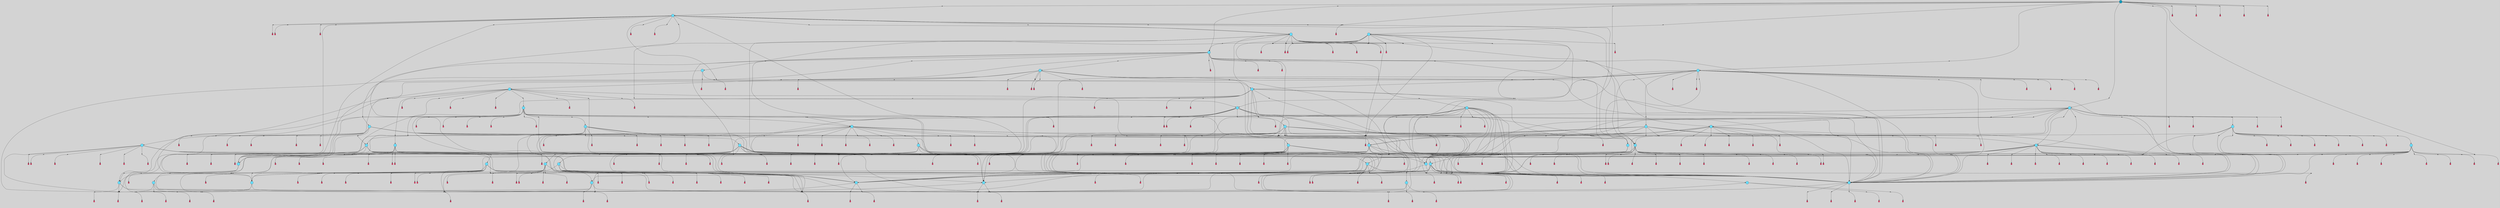 // File exported with GEGELATI v1.3.1
// On the 2024-04-11 12:31:23
// With the File::TPGGraphDotExporter
digraph{
	graph[pad = "0.212, 0.055" bgcolor = lightgray]
	node[shape=circle style = filled label = ""]
		T1 [fillcolor="#66ddff"]
		T5 [fillcolor="#66ddff"]
		T6 [fillcolor="#66ddff"]
		T7 [fillcolor="#66ddff"]
		T8 [fillcolor="#66ddff"]
		T14 [fillcolor="#66ddff"]
		T48 [fillcolor="#66ddff"]
		T152 [fillcolor="#66ddff"]
		T212 [fillcolor="#66ddff"]
		T312 [fillcolor="#66ddff"]
		T832 [fillcolor="#66ddff"]
		T912 [fillcolor="#66ddff"]
		T930 [fillcolor="#66ddff"]
		T957 [fillcolor="#66ddff"]
		T1015 [fillcolor="#66ddff"]
		T1178 [fillcolor="#66ddff"]
		T1579 [fillcolor="#66ddff"]
		T1628 [fillcolor="#66ddff"]
		T1668 [fillcolor="#66ddff"]
		T1673 [fillcolor="#66ddff"]
		T1724 [fillcolor="#66ddff"]
		T1741 [fillcolor="#66ddff"]
		T1760 [fillcolor="#66ddff"]
		T1830 [fillcolor="#66ddff"]
		T1870 [fillcolor="#66ddff"]
		T1926 [fillcolor="#66ddff"]
		T2014 [fillcolor="#66ddff"]
		T2069 [fillcolor="#66ddff"]
		T2584 [fillcolor="#66ddff"]
		T2625 [fillcolor="#66ddff"]
		T3008 [fillcolor="#66ddff"]
		T3017 [fillcolor="#66ddff"]
		T3043 [fillcolor="#66ddff"]
		T3158 [fillcolor="#66ddff"]
		T3314 [fillcolor="#66ddff"]
		T3403 [fillcolor="#66ddff"]
		T3436 [fillcolor="#66ddff"]
		T3923 [fillcolor="#66ddff"]
		T4479 [fillcolor="#66ddff"]
		T4677 [fillcolor="#66ddff"]
		T5492 [fillcolor="#66ddff"]
		T5548 [fillcolor="#66ddff"]
		T531 [fillcolor="#66ddff"]
		T6055 [fillcolor="#66ddff"]
		T6111 [fillcolor="#66ddff"]
		T8012 [fillcolor="#66ddff"]
		T8410 [fillcolor="#66ddff"]
		T9252 [fillcolor="#1199bb"]
		P246273 [fillcolor="#cccccc" shape=point] //
		I246273 [shape=box style=invis label="1|4&4|2#0|7#1|4#4|5#0|0#4|2&#92;n7|0&0|0#0|0#2|5#1|1#2|0#2|3&#92;n3|6&2|0#4|0#4|5#3|4#4|7#1|7&#92;n6|5&2|6#2|5#0|4#0|0#3|6#4|2&#92;n6|5&2|1#0|2#1|4#1|7#0|4#2|3&#92;n7|7&4|0#4|5#3|6#3|3#2|7#2|0&#92;n1|2&3|4#0|5#3|1#1|6#2|6#4|6&#92;n"]
		P246273 -> I246273[style=invis]
		A132087 [fillcolor="#ff3366" shape=box margin=0.03 width=0 height=0 label="1"]
		T1 -> P246273 -> A132087
		P246274 [fillcolor="#cccccc" shape=point] //
		I246274 [shape=box style=invis label="4|7&3|0#0|7#1|0#2|2#0|6#2|6&#92;n7|1&1|4#2|6#4|6#3|5#0|6#3|7&#92;n7|3&4|0#2|2#3|0#2|0#2|3#3|7&#92;n7|0&4|4#0|0#0|7#0|7#3|6#1|7&#92;n6|6&3|3#2|1#1|3#1|6#2|3#0|3&#92;n"]
		P246274 -> I246274[style=invis]
		A132088 [fillcolor="#ff3366" shape=box margin=0.03 width=0 height=0 label="2"]
		T1 -> P246274 -> A132088
		P246275 [fillcolor="#cccccc" shape=point] //
		I246275 [shape=box style=invis label="6|7&3|1#2|1#2|3#0|6#3|6#3|4&#92;n0|0&0|1#2|0#0|6#0|1#0|7#4|0&#92;n7|7&2|4#3|7#2|6#0|2#1|5#3|0&#92;n5|7&0|4#0|6#4|1#4|5#4|6#3|6&#92;n5|6&3|5#4|2#0|7#2|2#3|4#1|5&#92;n7|4&2|4#3|2#1|1#2|5#0|1#4|4&#92;n7|7&3|3#3|3#3|7#1|3#4|4#3|1&#92;n3|4&1|1#3|3#1|5#3|5#4|7#0|0&#92;n"]
		P246275 -> I246275[style=invis]
		A132089 [fillcolor="#ff3366" shape=box margin=0.03 width=0 height=0 label="5"]
		T5 -> P246275 -> A132089
		P246276 [fillcolor="#cccccc" shape=point] //
		I246276 [shape=box style=invis label="1|3&0|2#2|4#1|5#2|4#3|6#0|7&#92;n1|6&4|7#0|6#4|1#0|5#0|2#4|3&#92;n5|6&0|0#0|5#2|6#4|7#3|5#0|7&#92;n5|7&1|6#1|7#2|3#2|6#1|1#0|2&#92;n2|2&1|7#4|5#3|4#3|0#2|1#1|0&#92;n2|3&1|2#0|7#4|1#2|7#3|5#3|5&#92;n2|3&1|5#2|7#2|2#2|0#1|5#3|6&#92;n6|5&1|4#4|3#2|2#0|2#2|3#2|5&#92;n2|2&4|6#4|6#4|7#3|7#1|4#0|0&#92;n0|3&2|2#0|3#1|5#0|5#3|3#1|6&#92;n"]
		P246276 -> I246276[style=invis]
		A132090 [fillcolor="#ff3366" shape=box margin=0.03 width=0 height=0 label="6"]
		T5 -> P246276 -> A132090
		P246277 [fillcolor="#cccccc" shape=point] //
		I246277 [shape=box style=invis label="6|3&2|3#4|2#3|1#3|3#2|1#2|5&#92;n2|0&3|6#0|3#1|1#1|2#1|3#0|4&#92;n3|7&3|0#2|1#2|7#1|7#3|0#2|7&#92;n0|0&2|1#1|3#2|0#0|1#3|2#1|7&#92;n0|1&1|0#3|5#0|1#4|7#3|2#2|3&#92;n5|0&1|6#0|4#0|4#0|7#1|1#1|1&#92;n6|5&2|0#0|1#0|3#0|0#2|7#0|5&#92;n3|1&4|3#1|7#0|7#4|0#3|5#3|0&#92;n"]
		P246277 -> I246277[style=invis]
		A132091 [fillcolor="#ff3366" shape=box margin=0.03 width=0 height=0 label="6"]
		T6 -> P246277 -> A132091
		P246278 [fillcolor="#cccccc" shape=point] //
		I246278 [shape=box style=invis label="5|0&2|2#1|7#1|0#4|5#3|1#0|1&#92;n2|0&3|2#4|0#4|1#4|1#2|6#0|6&#92;n5|0&4|2#3|6#3|7#0|1#3|1#0|1&#92;n5|4&0|6#1|2#0|7#0|6#0|6#2|7&#92;n1|7&3|5#0|1#2|1#0|3#3|7#3|3&#92;n1|3&1|0#1|7#2|3#0|1#4|1#0|0&#92;n6|5&1|4#1|0#4|6#1|3#3|4#2|6&#92;n"]
		P246278 -> I246278[style=invis]
		A132092 [fillcolor="#ff3366" shape=box margin=0.03 width=0 height=0 label="7"]
		T6 -> P246278 -> A132092
		P246279 [fillcolor="#cccccc" shape=point] //
		I246279 [shape=box style=invis label="6|4&0|2#3|6#3|3#3|7#0|5#4|1&#92;n7|0&1|0#1|5#0|3#0|4#0|0#3|7&#92;n0|4&2|4#3|4#2|4#4|2#1|5#0|2&#92;n2|6&2|4#0|3#0|4#2|7#3|3#3|1&#92;n2|1&0|5#4|0#1|6#0|0#0|4#1|4&#92;n6|2&3|1#1|3#3|0#2|7#3|4#4|4&#92;n6|7&1|2#1|6#3|2#0|4#0|4#0|4&#92;n2|5&0|0#4|6#0|4#2|6#4|0#3|2&#92;n2|2&0|3#2|5#4|7#0|5#2|6#1|7&#92;n5|1&0|7#0|3#0|6#0|5#2|4#3|1&#92;n"]
		P246279 -> I246279[style=invis]
		A132093 [fillcolor="#ff3366" shape=box margin=0.03 width=0 height=0 label="7"]
		T7 -> P246279 -> A132093
		P246280 [fillcolor="#cccccc" shape=point] //
		I246280 [shape=box style=invis label="7|5&3|1#2|0#0|1#1|0#1|3#0|7&#92;n0|1&0|6#0|1#1|7#4|3#4|5#3|7&#92;n1|0&2|0#0|2#2|7#0|0#3|3#2|7&#92;n3|1&2|4#2|3#3|6#4|6#0|4#1|7&#92;n1|5&1|7#4|6#2|4#4|4#1|2#3|5&#92;n2|5&2|2#2|0#2|5#3|1#2|2#1|2&#92;n0|1&4|7#0|6#0|5#3|0#3|7#4|2&#92;n"]
		P246280 -> I246280[style=invis]
		A132094 [fillcolor="#ff3366" shape=box margin=0.03 width=0 height=0 label="8"]
		T7 -> P246280 -> A132094
		P246281 [fillcolor="#cccccc" shape=point] //
		I246281 [shape=box style=invis label="5|6&0|0#0|6#3|4#3|0#1|6#2|0&#92;n"]
		P246281 -> I246281[style=invis]
		A132095 [fillcolor="#ff3366" shape=box margin=0.03 width=0 height=0 label="8"]
		T8 -> P246281 -> A132095
		P246282 [fillcolor="#cccccc" shape=point] //
		I246282 [shape=box style=invis label="4|3&4|2#1|7#3|7#1|0#0|4#3|6&#92;n6|2&3|5#3|4#3|2#2|2#2|4#2|1&#92;n3|0&3|1#4|6#4|3#4|2#1|0#4|7&#92;n0|1&2|4#1|3#4|4#3|5#4|2#4|1&#92;n3|3&0|6#3|3#1|6#3|3#3|4#4|7&#92;n"]
		P246282 -> I246282[style=invis]
		A132096 [fillcolor="#ff3366" shape=box margin=0.03 width=0 height=0 label="0"]
		T8 -> P246282 -> A132096
		T1 -> P246278
		T6 -> P246280
		P246283 [fillcolor="#cccccc" shape=point] //
		I246283 [shape=box style=invis label="2|3&0|7#4|4#3|0#0|0#1|2#2|7&#92;n1|5&3|6#4|2#1|5#0|0#3|0#2|3&#92;n5|1&3|1#0|1#2|1#2|4#0|2#0|4&#92;n2|6&1|0#4|4#0|0#4|0#3|5#2|4&#92;n4|7&3|7#3|5#4|2#2|0#2|6#0|7&#92;n7|7&0|2#1|4#2|1#4|7#0|7#3|1&#92;n6|2&4|4#2|3#4|7#3|3#2|3#1|1&#92;n2|1&3|0#3|7#3|3#2|2#4|1#0|2&#92;n1|5&4|4#3|2#0|0#2|3#2|7#3|6&#92;n"]
		P246283 -> I246283[style=invis]
		A132097 [fillcolor="#ff3366" shape=box margin=0.03 width=0 height=0 label="0"]
		T7 -> P246283 -> A132097
		T8 -> P246277
		T14 -> P246277
		T14 -> P246278
		P246284 [fillcolor="#cccccc" shape=point] //
		I246284 [shape=box style=invis label="5|0&2|2#1|7#1|0#4|5#3|1#0|1&#92;n1|7&3|5#0|1#3|1#0|3#3|7#3|3&#92;n5|0&4|2#3|6#3|7#0|1#3|1#0|1&#92;n5|4&0|6#1|2#0|7#0|6#0|6#2|7&#92;n2|0&3|2#4|0#4|1#4|1#2|6#0|6&#92;n1|3&1|0#1|7#2|3#0|1#4|1#0|0&#92;n6|5&1|4#1|0#4|6#1|3#3|4#2|6&#92;n"]
		P246284 -> I246284[style=invis]
		A132098 [fillcolor="#ff3366" shape=box margin=0.03 width=0 height=0 label="7"]
		T14 -> P246284 -> A132098
		T14 -> P246283
		T48 -> P246278
		T48 -> P246280
		P246285 [fillcolor="#cccccc" shape=point] //
		I246285 [shape=box style=invis label="6|3&2|3#4|2#3|1#3|3#2|1#2|5&#92;n2|0&3|6#0|3#1|1#1|2#1|3#0|4&#92;n3|7&3|5#3|3#1|5#2|0#0|6#4|3&#92;n0|0&2|1#1|3#2|0#0|1#3|2#1|7&#92;n3|7&3|0#2|1#2|7#1|7#3|0#2|7&#92;n0|1&1|0#3|5#0|1#4|7#3|2#2|3&#92;n5|0&1|6#0|4#0|4#0|7#1|1#1|1&#92;n6|5&2|0#0|1#1|3#0|0#2|7#0|5&#92;n3|1&4|3#1|7#0|7#4|0#3|5#3|0&#92;n"]
		P246285 -> I246285[style=invis]
		A132099 [fillcolor="#ff3366" shape=box margin=0.03 width=0 height=0 label="6"]
		T48 -> P246285 -> A132099
		P246286 [fillcolor="#cccccc" shape=point] //
		I246286 [shape=box style=invis label="6|7&1|2#1|6#3|2#0|4#0|4#0|4&#92;n7|0&1|0#1|5#0|3#0|4#0|0#3|7&#92;n0|0&2|4#3|4#2|4#4|2#1|5#0|2&#92;n2|6&2|4#0|3#0|4#2|7#3|3#3|1&#92;n2|1&0|5#4|0#1|6#0|0#0|4#1|4&#92;n6|2&3|1#1|3#3|0#2|7#3|4#4|4&#92;n6|4&0|2#3|6#3|3#3|7#0|5#4|1&#92;n2|5&0|0#4|6#0|4#2|6#4|0#3|2&#92;n2|2&0|3#2|5#4|7#0|5#2|6#1|7&#92;n5|1&0|7#0|3#0|6#0|5#2|4#3|1&#92;n"]
		P246286 -> I246286[style=invis]
		A132100 [fillcolor="#ff3366" shape=box margin=0.03 width=0 height=0 label="7"]
		T152 -> P246286 -> A132100
		T152 -> P246280
		P246287 [fillcolor="#cccccc" shape=point] //
		I246287 [shape=box style=invis label="7|7&0|1#1|1#4|2#4|0#0|6#0|1&#92;n1|3&2|6#1|0#4|0#2|4#1|6#2|1&#92;n1|6&4|7#0|0#0|4#4|0#1|1#0|1&#92;n2|6&0|7#3|6#0|5#1|5#1|7#1|0&#92;n2|1&1|0#0|5#2|0#3|1#4|3#0|6&#92;n"]
		P246287 -> I246287[style=invis]
		A132101 [fillcolor="#ff3366" shape=box margin=0.03 width=0 height=0 label="4"]
		T152 -> P246287 -> A132101
		T212 -> P246283
		P246288 [fillcolor="#cccccc" shape=point] //
		I246288 [shape=box style=invis label="1|0&2|0#2|2#2|7#0|0#3|3#2|7&#92;n0|1&0|6#0|1#1|7#4|3#4|5#3|7&#92;n7|5&3|1#2|0#0|1#1|0#1|3#0|7&#92;n3|1&2|4#2|3#3|6#4|6#0|4#1|7&#92;n1|5&1|7#4|6#2|4#4|4#1|2#3|5&#92;n0|1&4|7#0|6#0|5#3|0#3|7#4|2&#92;n"]
		P246288 -> I246288[style=invis]
		A132102 [fillcolor="#ff3366" shape=box margin=0.03 width=0 height=0 label="8"]
		T212 -> P246288 -> A132102
		T212 -> P246279
		P246289 [fillcolor="#cccccc" shape=point] //
		I246289 [shape=box style=invis label="1|7&3|5#0|1#2|1#0|3#3|7#3|3&#92;n2|0&3|2#4|0#4|1#4|1#2|6#0|6&#92;n5|0&4|2#3|6#3|7#0|1#3|1#0|1&#92;n5|4&0|6#1|2#0|7#0|6#0|6#2|7&#92;n5|0&2|2#1|7#1|0#4|5#3|1#0|1&#92;n1|3&1|0#1|7#2|3#0|1#4|1#0|0&#92;n5|4&1|2#2|6#0|4#4|0#0|2#0|0&#92;n6|5&1|4#1|0#4|6#1|3#3|4#2|6&#92;n"]
		P246289 -> I246289[style=invis]
		A132103 [fillcolor="#ff3366" shape=box margin=0.03 width=0 height=0 label="7"]
		T212 -> P246289 -> A132103
		P246290 [fillcolor="#cccccc" shape=point] //
		I246290 [shape=box style=invis label="1|7&3|5#0|1#2|1#0|3#3|7#3|3&#92;n5|0&2|2#1|7#1|0#4|5#0|1#0|1&#92;n2|0&3|2#4|0#4|1#4|1#4|6#0|6&#92;n5|4&0|6#1|2#0|7#0|6#0|6#2|7&#92;n1|3&1|0#1|7#2|3#0|1#4|1#0|0&#92;n2|0&3|6#2|4#0|5#4|1#3|7#4|4&#92;n6|5&1|4#1|0#4|6#1|3#3|4#2|6&#92;n"]
		P246290 -> I246290[style=invis]
		A132104 [fillcolor="#ff3366" shape=box margin=0.03 width=0 height=0 label="7"]
		T312 -> P246290 -> A132104
		P246291 [fillcolor="#cccccc" shape=point] //
		I246291 [shape=box style=invis label="4|6&2|2#2|1#4|1#3|5#2|1#1|0&#92;n3|2&4|5#4|4#0|0#3|6#0|3#4|2&#92;n4|4&0|7#2|5#1|0#4|3#3|1#1|5&#92;n5|2&2|7#0|1#2|1#0|6#2|4#4|1&#92;n1|1&2|4#3|4#4|6#2|2#1|6#0|6&#92;n6|0&3|5#4|5#0|2#3|1#1|2#4|2&#92;n3|5&1|5#2|6#3|0#3|5#0|0#4|6&#92;n2|7&3|6#0|2#1|7#3|6#2|4#3|5&#92;n"]
		P246291 -> I246291[style=invis]
		A132105 [fillcolor="#ff3366" shape=box margin=0.03 width=0 height=0 label="5"]
		T312 -> P246291 -> A132105
		P246292 [fillcolor="#cccccc" shape=point] //
		I246292 [shape=box style=invis label="2|3&4|5#3|1#0|5#2|5#4|4#0|6&#92;n7|0&3|5#3|2#0|1#1|2#1|3#2|3&#92;n"]
		P246292 -> I246292[style=invis]
		A132106 [fillcolor="#ff3366" shape=box margin=0.03 width=0 height=0 label="8"]
		T312 -> P246292 -> A132106
		T312 -> P246275
		P246293 [fillcolor="#cccccc" shape=point] //
		I246293 [shape=box style=invis label="2|4&1|3#4|5#0|7#1|0#1|2#2|5&#92;n3|4&1|5#3|3#1|5#3|5#4|7#0|0&#92;n1|6&2|7#4|6#1|6#1|1#4|3#2|0&#92;n5|6&3|5#4|2#0|7#2|2#3|4#1|5&#92;n6|7&3|1#2|1#2|3#0|6#3|6#3|4&#92;n2|0&2|4#4|6#4|7#2|6#1|3#0|4&#92;n0|6&2|3#2|7#4|6#2|1#2|3#3|6&#92;n"]
		P246293 -> I246293[style=invis]
		A132107 [fillcolor="#ff3366" shape=box margin=0.03 width=0 height=0 label="5"]
		T832 -> P246293 -> A132107
		T832 -> P246278
		T832 -> P246279
		T832 -> P246280
		P246294 [fillcolor="#cccccc" shape=point] //
		I246294 [shape=box style=invis label="2|0&0|2#4|7#4|1#4|1#2|6#0|6&#92;n5|0&3|7#3|6#3|7#0|1#3|1#0|1&#92;n6|1&2|7#0|7#4|0#1|1#4|6#2|7&#92;n3|6&0|3#0|6#0|7#2|3#0|7#1|1&#92;n1|7&3|5#0|1#2|1#0|3#3|7#3|2&#92;n"]
		P246294 -> I246294[style=invis]
		A132108 [fillcolor="#ff3366" shape=box margin=0.03 width=0 height=0 label="7"]
		T912 -> P246294 -> A132108
		P246295 [fillcolor="#cccccc" shape=point] //
		I246295 [shape=box style=invis label="0|3&4|1#0|4#4|5#3|1#2|2#4|3&#92;n2|4&0|7#4|4#3|0#0|0#1|2#2|7&#92;n5|1&3|4#0|1#2|2#2|4#2|2#3|4&#92;n1|5&4|4#3|2#0|0#2|7#2|7#3|6&#92;n2|6&1|0#4|4#0|0#4|0#3|5#2|4&#92;n0|1&1|0#3|2#4|6#4|0#2|7#2|7&#92;n2|1&3|0#3|7#3|3#2|2#4|1#0|2&#92;n7|7&0|2#1|4#2|1#4|7#0|7#3|1&#92;n1|5&4|6#4|2#1|5#0|5#3|0#2|3&#92;n2|0&1|0#3|4#4|2#3|4#2|0#4|7&#92;n"]
		P246295 -> I246295[style=invis]
		A132109 [fillcolor="#ff3366" shape=box margin=0.03 width=0 height=0 label="0"]
		T912 -> P246295 -> A132109
		P246296 [fillcolor="#cccccc" shape=point] //
		I246296 [shape=box style=invis label="2|3&1|4#3|4#0|1#2|2#2|2#0|6&#92;n2|6&4|2#4|3#0|2#4|0#2|0#3|1&#92;n3|7&1|0#4|4#0|0#4|0#3|5#2|4&#92;n6|2&3|3#3|1#4|0#0|4#2|6#1|4&#92;n5|7&1|4#2|4#4|1#2|6#1|2#3|4&#92;n4|0&1|7#1|5#2|5#3|5#3|4#0|7&#92;n"]
		P246296 -> I246296[style=invis]
		A132110 [fillcolor="#ff3366" shape=box margin=0.03 width=0 height=0 label="0"]
		T912 -> P246296 -> A132110
		P246297 [fillcolor="#cccccc" shape=point] //
		I246297 [shape=box style=invis label="2|5&0|0#4|6#0|4#2|6#4|0#3|2&#92;n6|7&0|2#3|5#3|3#3|7#0|5#4|1&#92;n3|7&0|4#0|6#4|6#4|7#2|5#0|4&#92;n6|2&3|1#1|3#3|4#2|7#0|0#4|4&#92;n0|7&4|4#1|6#3|2#0|4#0|4#0|4&#92;n4|0&4|7#3|5#3|4#3|7#3|5#1|1&#92;n0|4&2|5#1|2#3|5#0|6#3|3#2|4&#92;n"]
		P246297 -> I246297[style=invis]
		T912 -> P246297 -> T152
		P246298 [fillcolor="#cccccc" shape=point] //
		I246298 [shape=box style=invis label="6|7&3|1#2|1#2|3#0|6#3|6#3|4&#92;n5|6&3|5#4|2#0|7#2|2#3|4#1|5&#92;n0|0&0|1#2|0#0|6#0|1#0|7#4|0&#92;n7|7&2|4#3|7#2|6#0|2#1|5#3|0&#92;n5|7&4|4#0|6#4|1#4|5#4|6#3|6&#92;n6|2&4|6#4|0#4|1#1|2#2|7#4|7&#92;n7|4&2|4#3|2#1|1#2|5#0|1#4|4&#92;n7|7&3|3#3|3#3|7#1|3#4|4#3|1&#92;n3|4&1|1#3|3#1|5#3|5#4|7#0|0&#92;n"]
		P246298 -> I246298[style=invis]
		A132111 [fillcolor="#ff3366" shape=box margin=0.03 width=0 height=0 label="5"]
		T912 -> P246298 -> A132111
		P246299 [fillcolor="#cccccc" shape=point] //
		I246299 [shape=box style=invis label="5|4&0|6#1|2#0|7#0|6#0|6#2|7&#92;n2|0&3|2#4|0#4|1#4|1#2|6#0|6&#92;n5|4&4|2#3|6#3|7#0|1#3|1#0|1&#92;n1|7&3|5#0|1#2|1#0|3#3|7#3|3&#92;n5|0&2|2#1|7#1|0#4|5#3|1#0|1&#92;n1|3&1|0#1|2#2|3#0|1#4|1#0|0&#92;n6|5&1|4#1|0#4|6#1|3#3|4#2|6&#92;n"]
		P246299 -> I246299[style=invis]
		A132112 [fillcolor="#ff3366" shape=box margin=0.03 width=0 height=0 label="7"]
		T912 -> P246299 -> A132112
		P246300 [fillcolor="#cccccc" shape=point] //
		I246300 [shape=box style=invis label="6|0&3|5#4|5#1|2#3|1#1|2#4|2&#92;n7|2&2|1#0|4#1|7#1|6#0|2#3|7&#92;n3|2&4|5#4|4#0|4#3|6#0|3#4|2&#92;n4|4&0|7#2|5#1|0#4|3#3|1#1|5&#92;n5|2&2|7#0|1#2|1#0|6#2|4#4|1&#92;n4|6&2|2#2|1#4|1#3|5#2|1#1|0&#92;n1|1&2|4#3|4#4|6#2|2#1|6#0|6&#92;n3|5&1|5#2|6#3|0#3|5#0|0#4|6&#92;n2|7&3|6#0|2#1|7#3|6#2|4#3|5&#92;n"]
		P246300 -> I246300[style=invis]
		A132113 [fillcolor="#ff3366" shape=box margin=0.03 width=0 height=0 label="5"]
		T912 -> P246300 -> A132113
		P246301 [fillcolor="#cccccc" shape=point] //
		I246301 [shape=box style=invis label="3|5&4|7#1|0#2|1#2|5#1|4#0|4&#92;n7|1&3|3#3|3#1|7#4|3#1|2#1|0&#92;n"]
		P246301 -> I246301[style=invis]
		A132114 [fillcolor="#ff3366" shape=box margin=0.03 width=0 height=0 label="3"]
		T912 -> P246301 -> A132114
		P246302 [fillcolor="#cccccc" shape=point] //
		I246302 [shape=box style=invis label="0|0&2|1#1|3#2|0#0|1#3|2#1|7&#92;n6|3&2|3#4|2#3|1#3|3#2|1#2|5&#92;n2|1&1|0#3|5#0|1#4|7#3|2#2|3&#92;n3|7&3|0#2|1#2|7#1|7#3|0#2|7&#92;n6|5&2|0#0|6#0|3#0|0#2|7#0|5&#92;n2|0&3|6#0|3#1|1#1|2#1|3#0|4&#92;n5|0&1|6#1|4#0|4#0|7#1|1#1|1&#92;n2|0&4|5#3|6#4|3#2|4#4|3#1|3&#92;n"]
		P246302 -> I246302[style=invis]
		A132115 [fillcolor="#ff3366" shape=box margin=0.03 width=0 height=0 label="6"]
		T912 -> P246302 -> A132115
		P246303 [fillcolor="#cccccc" shape=point] //
		I246303 [shape=box style=invis label="0|0&2|5#4|0#0|7#0|7#1|4#3|4&#92;n7|5&0|6#1|5#0|1#3|7#4|0#1|0&#92;n0|3&3|2#0|1#1|1#2|1#0|3#0|5&#92;n2|5&3|1#4|5#0|4#0|1#1|0#2|0&#92;n7|1&1|3#3|5#1|6#4|4#4|5#3|0&#92;n3|4&4|0#2|3#0|4#0|1#0|3#2|0&#92;n5|2&2|4#4|1#0|7#3|7#0|5#1|5&#92;n5|3&3|4#2|2#3|4#0|6#2|6#0|0&#92;n"]
		P246303 -> I246303[style=invis]
		A132116 [fillcolor="#ff3366" shape=box margin=0.03 width=0 height=0 label="8"]
		T912 -> P246303 -> A132116
		P246304 [fillcolor="#cccccc" shape=point] //
		I246304 [shape=box style=invis label="3|7&3|6#2|1#2|7#1|7#3|0#2|7&#92;n2|0&3|6#0|3#1|1#1|2#1|3#0|4&#92;n5|0&1|6#0|3#0|4#0|7#1|1#1|1&#92;n6|3&2|3#4|2#3|1#3|3#2|1#2|5&#92;n0|0&2|1#1|3#2|0#0|1#3|2#1|7&#92;n4|4&2|6#1|0#3|6#0|7#4|4#2|0&#92;n3|1&4|3#1|7#0|7#4|0#3|5#3|0&#92;n"]
		P246304 -> I246304[style=invis]
		T912 -> P246304 -> T212
		T912 -> P246279
		P246305 [fillcolor="#cccccc" shape=point] //
		I246305 [shape=box style=invis label="7|2&2|1#2|0#1|0#0|0#2|7#3|5&#92;n4|3&4|4#4|2#1|7#3|3#2|2#0|6&#92;n5|4&0|6#1|2#0|7#0|6#0|1#0|7&#92;n5|0&2|2#1|7#4|0#4|4#3|1#0|1&#92;n2|0&3|5#4|5#2|4#4|6#3|0#1|6&#92;n2|0&3|2#4|0#4|1#4|1#2|6#0|6&#92;n1|6&0|3#1|3#1|2#2|7#1|0#3|6&#92;n6|5&1|4#1|0#2|6#4|3#3|4#2|6&#92;n"]
		P246305 -> I246305[style=invis]
		A132117 [fillcolor="#ff3366" shape=box margin=0.03 width=0 height=0 label="7"]
		T930 -> P246305 -> A132117
		P246306 [fillcolor="#cccccc" shape=point] //
		I246306 [shape=box style=invis label="4|6&2|2#2|1#1|1#3|5#2|1#1|0&#92;n3|2&4|5#4|4#0|0#3|6#0|3#4|2&#92;n4|4&0|7#2|5#1|0#4|3#3|1#1|5&#92;n5|2&2|7#0|1#2|1#0|6#2|4#4|1&#92;n2|7&3|6#0|2#1|7#3|6#2|4#3|5&#92;n6|0&3|5#4|5#0|2#3|1#1|2#4|2&#92;n3|5&1|5#2|6#3|0#3|5#0|0#4|6&#92;n1|1&2|4#3|4#4|6#2|2#1|6#0|6&#92;n"]
		P246306 -> I246306[style=invis]
		A132118 [fillcolor="#ff3366" shape=box margin=0.03 width=0 height=0 label="5"]
		T930 -> P246306 -> A132118
		P246307 [fillcolor="#cccccc" shape=point] //
		I246307 [shape=box style=invis label="2|1&1|6#3|2#2|3#4|0#0|1#4|2&#92;n5|2&2|2#1|7#1|0#4|5#3|1#0|1&#92;n2|0&3|2#4|0#4|1#4|1#2|2#0|6&#92;n6|5&1|4#1|0#4|6#1|3#3|4#2|6&#92;n5|0&4|2#3|6#3|7#0|1#3|1#0|1&#92;n5|4&0|6#1|2#0|7#0|6#0|6#2|7&#92;n1|3&1|0#1|7#2|3#0|1#4|1#0|0&#92;n5|5&4|2#0|6#1|1#4|3#0|2#4|3&#92;n"]
		P246307 -> I246307[style=invis]
		A132119 [fillcolor="#ff3366" shape=box margin=0.03 width=0 height=0 label="7"]
		T930 -> P246307 -> A132119
		P246308 [fillcolor="#cccccc" shape=point] //
		I246308 [shape=box style=invis label="3|4&2|1#2|5#0|4#1|4#3|7#2|3&#92;n3|3&4|3#1|7#1|3#1|7#4|4#4|1&#92;n0|0&3|4#1|6#0|7#4|4#0|2#4|0&#92;n0|3&4|1#1|2#2|1#0|7#4|4#2|2&#92;n6|6&3|5#0|3#0|4#0|7#1|3#3|5&#92;n"]
		P246308 -> I246308[style=invis]
		A132120 [fillcolor="#ff3366" shape=box margin=0.03 width=0 height=0 label="4"]
		T957 -> P246308 -> A132120
		P246309 [fillcolor="#cccccc" shape=point] //
		I246309 [shape=box style=invis label="1|3&2|5#1|0#3|6#1|3#1|4#1|0&#92;n2|7&3|6#0|2#1|7#3|6#2|1#3|5&#92;n5|2&2|7#0|1#2|1#0|6#2|4#4|1&#92;n4|6&2|2#2|1#4|1#3|5#2|1#1|0&#92;n0|4&2|7#3|0#0|1#1|7#1|4#1|6&#92;n3|5&1|5#2|6#3|0#3|5#0|5#4|6&#92;n0|4&2|5#3|1#1|5#2|7#0|0#1|6&#92;n3|2&4|5#4|4#0|0#3|6#0|3#4|2&#92;n6|4&0|7#3|2#4|4#2|3#0|4#4|3&#92;n"]
		P246309 -> I246309[style=invis]
		A132121 [fillcolor="#ff3366" shape=box margin=0.03 width=0 height=0 label="5"]
		T957 -> P246309 -> A132121
		P246310 [fillcolor="#cccccc" shape=point] //
		I246310 [shape=box style=invis label="2|1&1|0#2|5#2|0#3|1#4|3#0|6&#92;n1|3&2|6#1|4#4|0#2|4#1|6#2|1&#92;n7|7&0|1#1|1#4|2#4|0#0|6#0|1&#92;n2|6&0|7#3|6#0|5#1|5#1|7#1|0&#92;n1|6&4|7#0|0#0|4#4|0#1|1#0|1&#92;n"]
		P246310 -> I246310[style=invis]
		A132122 [fillcolor="#ff3366" shape=box margin=0.03 width=0 height=0 label="4"]
		T957 -> P246310 -> A132122
		T957 -> P246295
		T1015 -> P246294
		T1015 -> P246295
		T1015 -> P246296
		P246311 [fillcolor="#cccccc" shape=point] //
		I246311 [shape=box style=invis label="0|4&2|5#1|2#3|5#0|6#3|3#2|4&#92;n2|5&0|0#4|6#0|4#2|6#4|0#3|2&#92;n3|7&0|4#0|6#4|6#4|7#2|5#0|4&#92;n6|2&3|1#1|3#3|4#2|7#0|0#4|4&#92;n0|7&4|4#1|6#3|2#4|4#0|4#0|4&#92;n4|0&4|7#3|5#3|4#3|7#3|5#1|1&#92;n6|6&3|6#0|3#1|4#3|3#2|6#0|3&#92;n"]
		P246311 -> I246311[style=invis]
		T1015 -> P246311 -> T152
		T1015 -> P246299
		P246312 [fillcolor="#cccccc" shape=point] //
		I246312 [shape=box style=invis label="6|0&3|5#4|5#0|2#3|1#1|2#4|2&#92;n3|2&4|5#4|4#0|4#3|6#0|3#4|2&#92;n4|4&0|7#2|5#1|0#4|3#3|1#1|5&#92;n5|2&2|7#0|1#2|1#0|6#2|4#4|1&#92;n1|1&2|4#3|4#4|6#2|2#1|6#0|6&#92;n4|6&2|2#2|1#4|1#3|5#2|1#1|0&#92;n3|5&1|5#2|6#3|0#3|5#0|0#4|6&#92;n2|7&3|6#0|2#1|7#3|6#2|4#3|5&#92;n"]
		P246312 -> I246312[style=invis]
		A132123 [fillcolor="#ff3366" shape=box margin=0.03 width=0 height=0 label="5"]
		T1015 -> P246312 -> A132123
		P246313 [fillcolor="#cccccc" shape=point] //
		I246313 [shape=box style=invis label="1|5&0|3#1|2#4|6#3|6#4|2#4|4&#92;n7|0&4|1#0|3#2|5#4|0#4|7#0|1&#92;n6|5&1|4#4|3#2|2#0|2#2|3#2|5&#92;n2|2&4|6#4|6#4|7#3|7#1|4#0|0&#92;n5|3&2|2#0|3#1|5#0|5#3|3#1|6&#92;n2|2&1|7#0|5#3|4#3|0#2|1#3|0&#92;n5|7&1|6#1|7#2|1#2|5#1|1#0|2&#92;n"]
		P246313 -> I246313[style=invis]
		A132124 [fillcolor="#ff3366" shape=box margin=0.03 width=0 height=0 label="6"]
		T1015 -> P246313 -> A132124
		P246314 [fillcolor="#cccccc" shape=point] //
		I246314 [shape=box style=invis label="6|7&1|2#1|6#3|2#0|4#0|4#0|4&#92;n7|0&1|0#1|5#0|3#0|4#0|0#3|7&#92;n5|1&0|7#0|3#0|6#0|5#2|4#3|1&#92;n2|6&2|4#0|3#0|4#2|7#3|3#3|1&#92;n2|1&0|5#4|0#1|6#0|0#0|4#1|4&#92;n6|4&0|2#3|6#3|3#3|7#0|5#4|1&#92;n6|2&3|1#1|3#3|6#2|7#3|4#4|4&#92;n2|5&0|0#4|6#0|4#2|6#4|0#3|2&#92;n2|2&1|3#2|5#4|7#0|5#2|6#1|7&#92;n0|4&2|4#3|0#2|4#4|2#1|5#0|2&#92;n"]
		P246314 -> I246314[style=invis]
		T1015 -> P246314 -> T152
		P246315 [fillcolor="#cccccc" shape=point] //
		I246315 [shape=box style=invis label="1|4&4|2#0|7#1|2#4|5#0|0#4|2&#92;n7|0&0|0#0|0#2|5#1|1#2|0#2|3&#92;n7|1&4|2#2|0#4|0#4|2#2|3#3|5&#92;n6|5&2|6#2|5#0|4#0|0#3|6#4|2&#92;n6|5&2|1#0|2#1|4#1|7#0|4#2|3&#92;n3|6&2|0#4|0#4|5#3|4#4|7#1|7&#92;n7|7&4|0#4|5#3|6#3|3#2|7#2|0&#92;n1|2&3|4#0|5#3|6#1|6#2|6#4|6&#92;n"]
		P246315 -> I246315[style=invis]
		T1015 -> P246315 -> T5
		P246316 [fillcolor="#cccccc" shape=point] //
		I246316 [shape=box style=invis label="6|1&0|7#1|5#0|1#1|1#1|2#4|3&#92;n3|1&3|3#4|0#1|3#0|4#2|2#1|1&#92;n7|3&3|7#3|5#3|5#1|7#4|0#3|0&#92;n7|3&3|0#1|7#1|5#1|0#2|7#0|0&#92;n0|3&2|1#2|0#2|0#3|6#1|0#4|1&#92;n0|5&3|2#2|7#1|0#0|7#2|2#3|6&#92;n2|0&1|1#4|2#3|0#2|5#0|1#0|6&#92;n"]
		P246316 -> I246316[style=invis]
		A132125 [fillcolor="#ff3366" shape=box margin=0.03 width=0 height=0 label="3"]
		T1015 -> P246316 -> A132125
		P246317 [fillcolor="#cccccc" shape=point] //
		I246317 [shape=box style=invis label="4|5&2|5#1|3#3|2#1|6#2|2#2|6&#92;n2|7&2|7#2|0#1|3#2|1#0|1#1|0&#92;n6|5&0|3#4|3#0|2#3|3#1|4#1|4&#92;n3|0&3|5#2|0#0|1#3|1#4|5#0|5&#92;n4|7&4|2#4|1#2|2#0|3#1|4#3|4&#92;n"]
		P246317 -> I246317[style=invis]
		A132126 [fillcolor="#ff3366" shape=box margin=0.03 width=0 height=0 label="3"]
		T1178 -> P246317 -> A132126
		P246318 [fillcolor="#cccccc" shape=point] //
		I246318 [shape=box style=invis label="6|2&3|1#1|3#3|4#2|7#0|0#4|4&#92;n7|0&1|0#1|5#0|4#0|0#0|0#3|7&#92;n0|4&2|4#1|2#3|5#0|6#3|3#2|4&#92;n0|7&4|4#1|6#3|2#0|4#0|4#0|4&#92;n"]
		P246318 -> I246318[style=invis]
		T1178 -> P246318 -> T152
		T1178 -> P246279
		P246319 [fillcolor="#cccccc" shape=point] //
		I246319 [shape=box style=invis label="7|5&3|1#2|0#0|1#1|0#1|3#0|7&#92;n1|0&2|0#0|2#2|7#0|0#3|3#2|7&#92;n0|1&4|7#0|6#0|5#3|0#3|7#4|2&#92;n1|3&0|6#0|2#0|2#3|4#1|3#0|6&#92;n2|5&2|2#2|0#2|5#3|1#2|2#1|2&#92;n0|7&0|6#0|1#1|7#4|3#4|5#3|7&#92;n"]
		P246319 -> I246319[style=invis]
		T1178 -> P246319 -> T832
		T1178 -> P246295
		T1178 -> P246306
		P246320 [fillcolor="#cccccc" shape=point] //
		I246320 [shape=box style=invis label="7|0&1|0#4|5#0|3#0|4#0|0#3|7&#92;n0|4&0|6#4|1#4|3#0|4#0|4#0|5&#92;n6|4&0|2#3|6#3|3#3|7#0|5#4|1&#92;n6|7&1|2#1|3#3|7#4|4#0|4#1|4&#92;n2|6&1|3#2|6#0|3#4|4#0|4#0|4&#92;n5|2&4|3#0|3#4|1#3|6#1|1#2|5&#92;n2|5&0|0#4|3#3|4#2|6#1|0#3|2&#92;n3|0&4|6#4|5#2|7#2|1#2|1#1|2&#92;n2|1&0|5#4|0#1|6#0|0#0|4#1|4&#92;n"]
		P246320 -> I246320[style=invis]
		T1178 -> P246320 -> T930
		P246321 [fillcolor="#cccccc" shape=point] //
		I246321 [shape=box style=invis label="3|3&4|3#1|7#2|6#1|7#0|4#4|1&#92;n5|6&1|7#2|3#0|5#3|5#2|4#3|0&#92;n6|6&3|5#0|3#0|4#0|7#1|3#3|5&#92;n6|0&3|5#3|4#2|7#3|0#0|7#4|1&#92;n0|0&3|4#1|6#0|7#3|4#0|2#3|0&#92;n5|0&0|1#3|1#1|7#1|1#3|6#2|0&#92;n"]
		P246321 -> I246321[style=invis]
		A132127 [fillcolor="#ff3366" shape=box margin=0.03 width=0 height=0 label="4"]
		T1178 -> P246321 -> A132127
		P246322 [fillcolor="#cccccc" shape=point] //
		I246322 [shape=box style=invis label="7|3&2|1#2|5#0|2#2|3#1|1#3|7&#92;n5|0&1|3#0|3#0|1#3|0#4|4#1|0&#92;n1|7&4|5#0|2#2|1#0|3#3|7#0|5&#92;n2|0&3|2#4|0#4|1#4|1#2|6#0|6&#92;n6|5&3|4#1|0#4|6#1|3#3|4#2|6&#92;n5|0&0|6#1|2#0|7#0|6#0|7#4|7&#92;n5|3&4|5#1|1#1|0#4|4#1|6#3|6&#92;n6|2&2|0#4|3#3|7#0|4#1|2#2|7&#92;n4|6&3|5#2|0#1|3#4|5#2|5#4|0&#92;n"]
		P246322 -> I246322[style=invis]
		T1178 -> P246322 -> T7
		P246323 [fillcolor="#cccccc" shape=point] //
		I246323 [shape=box style=invis label="0|5&3|2#2|7#1|0#0|7#2|2#3|6&#92;n0|0&0|4#0|5#4|3#4|2#0|0#2|7&#92;n7|3&4|5#1|5#3|1#3|0#3|3#4|6&#92;n7|3&3|0#1|7#1|5#1|0#2|7#0|0&#92;n2|0&1|1#4|2#3|0#2|5#0|1#0|6&#92;n6|1&0|7#1|5#0|1#1|1#1|2#4|3&#92;n4|0&3|7#1|3#1|1#3|0#0|6#2|1&#92;n7|1&3|3#4|0#1|3#0|4#2|2#1|1&#92;n"]
		P246323 -> I246323[style=invis]
		A132128 [fillcolor="#ff3366" shape=box margin=0.03 width=0 height=0 label="3"]
		T1579 -> P246323 -> A132128
		T1579 -> P246295
		P246324 [fillcolor="#cccccc" shape=point] //
		I246324 [shape=box style=invis label="7|7&0|2#1|4#2|1#4|7#0|7#3|1&#92;n2|4&0|7#4|4#3|0#0|0#1|2#2|7&#92;n5|1&3|4#0|1#2|2#2|4#2|2#3|4&#92;n1|5&4|4#3|2#0|0#2|7#2|7#3|6&#92;n2|6&1|0#4|4#0|0#4|0#3|5#2|4&#92;n0|1&1|0#3|2#4|6#4|0#2|7#2|7&#92;n2|1&3|0#3|2#3|3#2|2#4|1#0|2&#92;n0|3&4|1#0|4#4|5#3|1#2|2#4|3&#92;n1|5&4|6#4|2#1|5#0|5#3|0#2|3&#92;n2|0&1|0#3|4#4|2#3|4#2|0#4|7&#92;n"]
		P246324 -> I246324[style=invis]
		A132129 [fillcolor="#ff3366" shape=box margin=0.03 width=0 height=0 label="0"]
		T1579 -> P246324 -> A132129
		P246325 [fillcolor="#cccccc" shape=point] //
		I246325 [shape=box style=invis label="5|0&2|2#1|7#1|0#4|5#3|1#4|1&#92;n2|0&3|2#4|0#4|1#4|1#2|6#0|6&#92;n6|5&1|4#1|0#4|6#1|3#3|4#2|6&#92;n5|0&4|2#3|6#3|7#0|1#3|1#0|1&#92;n5|4&0|6#1|2#0|7#0|6#0|6#2|7&#92;n1|7&3|5#0|1#2|1#0|3#3|7#3|3&#92;n1|3&1|0#1|7#2|3#0|1#4|1#0|0&#92;n5|7&0|6#4|1#3|5#1|0#4|7#1|4&#92;n"]
		P246325 -> I246325[style=invis]
		A132130 [fillcolor="#ff3366" shape=box margin=0.03 width=0 height=0 label="7"]
		T1579 -> P246325 -> A132130
		P246326 [fillcolor="#cccccc" shape=point] //
		I246326 [shape=box style=invis label="1|1&2|4#3|4#4|6#2|2#1|6#0|6&#92;n6|0&3|5#4|5#0|2#3|1#1|2#4|2&#92;n3|2&4|5#4|4#0|0#3|6#0|3#4|2&#92;n6|1&4|6#1|1#0|5#0|0#4|6#1|6&#92;n2|7&3|6#0|2#1|4#3|6#2|4#3|5&#92;n3|5&1|0#2|6#3|0#3|0#0|0#4|6&#92;n1|3&3|0#0|7#2|2#3|4#0|1#2|6&#92;n0|0&1|2#3|7#0|4#3|1#0|4#4|6&#92;n"]
		P246326 -> I246326[style=invis]
		A132131 [fillcolor="#ff3366" shape=box margin=0.03 width=0 height=0 label="5"]
		T1579 -> P246326 -> A132131
		P246327 [fillcolor="#cccccc" shape=point] //
		I246327 [shape=box style=invis label="7|0&1|0#4|5#0|3#0|4#0|0#3|7&#92;n0|4&0|6#4|1#4|3#0|4#0|4#0|5&#92;n6|4&0|2#3|6#3|3#3|7#0|5#4|1&#92;n6|7&1|2#1|3#3|7#4|4#0|4#1|4&#92;n2|6&1|3#2|6#0|3#4|4#0|4#0|4&#92;n5|2&4|3#0|3#4|1#3|6#1|1#2|5&#92;n2|1&0|5#4|0#1|6#0|0#0|4#1|4&#92;n2|5&0|0#4|3#3|4#2|6#1|0#3|2&#92;n"]
		P246327 -> I246327[style=invis]
		A132132 [fillcolor="#ff3366" shape=box margin=0.03 width=0 height=0 label="7"]
		T1579 -> P246327 -> A132132
		T1579 -> P246306
		P246328 [fillcolor="#cccccc" shape=point] //
		I246328 [shape=box style=invis label="1|7&1|2#0|3#0|2#0|1#1|4#4|5&#92;n1|1&2|4#3|4#1|6#2|2#1|4#0|6&#92;n5|1&1|2#1|6#4|1#4|1#3|5#0|5&#92;n5|5&4|7#4|1#0|3#1|3#0|2#4|0&#92;n6|0&3|5#4|5#0|2#3|1#1|6#2|2&#92;n6|4&2|1#4|6#3|2#2|2#1|3#3|1&#92;n5|2&2|7#0|1#3|1#0|6#0|4#4|7&#92;n6|4&0|1#3|5#3|3#4|2#4|6#2|2&#92;n2|0&0|2#3|4#1|4#1|2#0|4#3|0&#92;n5|1&1|5#1|7#3|6#4|4#2|2#4|0&#92;n"]
		P246328 -> I246328[style=invis]
		A132133 [fillcolor="#ff3366" shape=box margin=0.03 width=0 height=0 label="5"]
		T1579 -> P246328 -> A132133
		P246329 [fillcolor="#cccccc" shape=point] //
		I246329 [shape=box style=invis label="7|0&1|0#1|5#0|3#0|4#0|0#3|7&#92;n6|4&0|2#3|6#3|3#3|7#0|5#4|1&#92;n0|4&2|4#3|4#2|4#4|2#1|5#0|2&#92;n2|6&2|4#0|3#0|4#2|7#3|3#3|1&#92;n2|1&0|5#4|0#1|6#0|0#0|4#1|4&#92;n6|2&3|1#1|3#3|0#1|7#3|4#4|4&#92;n2|5&0|0#4|6#0|4#2|6#4|0#3|2&#92;n2|2&0|3#2|5#4|7#0|5#2|6#1|7&#92;n5|1&0|7#0|3#0|6#0|5#2|4#3|1&#92;n"]
		P246329 -> I246329[style=invis]
		A132134 [fillcolor="#ff3366" shape=box margin=0.03 width=0 height=0 label="7"]
		T1579 -> P246329 -> A132134
		P246330 [fillcolor="#cccccc" shape=point] //
		I246330 [shape=box style=invis label="2|6&2|4#0|3#0|4#2|7#3|3#3|1&#92;n6|4&0|6#3|6#3|3#3|7#0|5#4|1&#92;n0|4&2|4#3|4#2|4#4|2#1|5#0|2&#92;n2|1&0|5#4|0#1|6#0|0#0|4#1|4&#92;n2|2&0|3#2|5#4|7#0|5#2|6#1|7&#92;n6|4&3|1#1|3#3|0#2|7#3|4#4|4&#92;n6|7&4|2#1|6#3|2#0|4#0|4#0|4&#92;n2|5&0|0#4|6#0|4#2|6#4|0#3|2&#92;n7|0&1|0#1|5#0|3#0|4#0|0#3|7&#92;n"]
		P246330 -> I246330[style=invis]
		A132135 [fillcolor="#ff3366" shape=box margin=0.03 width=0 height=0 label="7"]
		T1579 -> P246330 -> A132135
		P246331 [fillcolor="#cccccc" shape=point] //
		I246331 [shape=box style=invis label="3|2&4|5#4|4#0|4#3|6#0|3#4|2&#92;n6|0&3|5#4|5#0|2#3|1#1|2#4|2&#92;n4|4&0|7#2|5#1|0#4|3#3|1#1|5&#92;n5|2&2|7#0|3#2|1#0|6#2|4#4|1&#92;n1|1&2|4#3|4#4|6#2|2#1|6#0|6&#92;n4|6&2|2#2|1#4|1#3|5#2|1#1|0&#92;n3|5&1|5#2|6#3|0#3|5#0|0#4|6&#92;n2|7&3|6#0|2#1|7#3|6#2|4#3|5&#92;n"]
		P246331 -> I246331[style=invis]
		A132136 [fillcolor="#ff3366" shape=box margin=0.03 width=0 height=0 label="5"]
		T1579 -> P246331 -> A132136
		T1628 -> P246296
		P246332 [fillcolor="#cccccc" shape=point] //
		I246332 [shape=box style=invis label="6|7&3|1#2|1#2|3#0|6#3|6#3|4&#92;n5|7&4|4#0|6#4|1#4|5#4|6#3|6&#92;n5|6&3|5#4|2#0|7#2|2#3|4#1|5&#92;n0|0&0|1#2|0#0|6#0|1#0|7#4|0&#92;n7|7&2|4#3|7#2|6#0|2#1|5#3|0&#92;n5|6&3|1#3|0#1|5#0|6#2|3#1|4&#92;n6|2&4|6#4|0#4|4#1|2#2|7#4|7&#92;n7|4&2|4#3|2#1|1#2|5#0|1#4|4&#92;n7|7&3|3#3|3#3|7#1|3#4|4#3|1&#92;n3|4&1|1#3|3#1|5#3|5#4|7#0|0&#92;n"]
		P246332 -> I246332[style=invis]
		A132137 [fillcolor="#ff3366" shape=box margin=0.03 width=0 height=0 label="5"]
		T1628 -> P246332 -> A132137
		P246333 [fillcolor="#cccccc" shape=point] //
		I246333 [shape=box style=invis label="4|2&0|6#3|0#2|3#3|6#2|6#1|1&#92;n1|7&3|5#0|1#2|1#0|3#3|7#3|3&#92;n5|5&4|0#4|2#4|5#3|0#3|7#2|6&#92;n0|6&0|6#4|1#3|3#1|1#0|7#0|2&#92;n4|0&0|0#4|4#3|2#0|3#3|1#2|2&#92;n0|0&3|4#4|7#3|3#4|7#0|5#1|2&#92;n1|3&1|0#1|2#3|3#1|1#1|1#4|0&#92;n6|5&3|0#1|3#0|7#1|1#4|6#3|6&#92;n"]
		P246333 -> I246333[style=invis]
		A132138 [fillcolor="#ff3366" shape=box margin=0.03 width=0 height=0 label="7"]
		T1628 -> P246333 -> A132138
		P246334 [fillcolor="#cccccc" shape=point] //
		I246334 [shape=box style=invis label="7|1&3|3#3|3#2|7#3|3#1|2#1|3&#92;n7|0&1|0#3|5#0|5#1|3#0|1#0|6&#92;n"]
		P246334 -> I246334[style=invis]
		A132139 [fillcolor="#ff3366" shape=box margin=0.03 width=0 height=0 label="3"]
		T1628 -> P246334 -> A132139
		P246335 [fillcolor="#cccccc" shape=point] //
		I246335 [shape=box style=invis label="5|7&2|7#1|4#1|6#0|0#3|6#2|1&#92;n7|6&3|5#4|2#0|7#2|2#3|4#1|4&#92;n5|5&0|1#0|7#1|1#1|0#0|5#4|3&#92;n6|7&3|1#2|1#1|3#0|6#3|6#3|4&#92;n0|0&0|1#2|0#0|6#0|1#0|7#4|0&#92;n3|4&2|1#3|3#1|4#3|5#4|1#0|0&#92;n7|0&4|6#3|7#1|0#4|6#0|6#3|1&#92;n7|2&1|1#0|1#0|1#3|7#0|2#2|5&#92;n"]
		P246335 -> I246335[style=invis]
		T1628 -> P246335 -> T957
		P246336 [fillcolor="#cccccc" shape=point] //
		I246336 [shape=box style=invis label="5|3&2|7#2|1#3|2#2|3#0|7#0|5&#92;n4|5&4|1#3|3#2|0#0|1#0|6#4|5&#92;n3|5&3|3#4|4#4|0#4|5#1|7#2|3&#92;n1|6&4|0#2|2#2|5#0|4#0|0#3|1&#92;n5|1&2|0#0|4#1|1#0|4#2|3#0|3&#92;n2|7&0|3#0|0#4|5#2|2#1|6#0|5&#92;n3|3&4|6#3|0#1|7#3|0#2|2#1|6&#92;n4|1&3|0#4|0#2|0#4|3#2|0#2|6&#92;n7|0&3|4#1|6#1|4#4|5#2|0#3|3&#92;n4|2&1|0#0|2#3|5#0|7#2|1#2|1&#92;n"]
		P246336 -> I246336[style=invis]
		A132140 [fillcolor="#ff3366" shape=box margin=0.03 width=0 height=0 label="0"]
		T1628 -> P246336 -> A132140
		T1628 -> P246312
		P246337 [fillcolor="#cccccc" shape=point] //
		I246337 [shape=box style=invis label="4|0&3|2#2|2#2|4#2|2#4|6#0|7&#92;n2|5&2|7#1|0#2|5#3|1#2|2#1|2&#92;n7|5&3|1#2|0#3|1#1|0#3|1#0|7&#92;n0|6&0|2#1|6#4|2#2|2#1|6#0|7&#92;n3|7&0|2#3|1#4|4#2|6#2|0#0|2&#92;n"]
		P246337 -> I246337[style=invis]
		T1628 -> P246337 -> T832
		P246338 [fillcolor="#cccccc" shape=point] //
		I246338 [shape=box style=invis label="5|1&3|4#0|1#2|2#2|4#2|2#3|4&#92;n0|1&1|0#3|2#4|6#4|0#2|7#2|7&#92;n0|3&4|1#0|4#4|5#3|1#2|2#4|3&#92;n1|5&4|4#3|2#0|0#2|7#2|2#3|6&#92;n2|6&1|0#4|4#0|0#4|0#3|5#1|4&#92;n7|7&4|2#2|4#4|3#4|4#4|2#3|2&#92;n2|4&0|7#4|4#3|0#0|0#1|2#2|7&#92;n2|1&3|0#3|7#3|3#2|2#4|1#0|2&#92;n2|0&1|0#3|4#4|2#3|4#2|0#4|7&#92;n"]
		P246338 -> I246338[style=invis]
		A132141 [fillcolor="#ff3366" shape=box margin=0.03 width=0 height=0 label="0"]
		T1628 -> P246338 -> A132141
		P246339 [fillcolor="#cccccc" shape=point] //
		I246339 [shape=box style=invis label="1|6&0|3#1|2#4|6#3|6#4|2#4|4&#92;n2|2&4|6#4|6#4|7#3|7#1|4#1|0&#92;n5|3&2|2#0|3#1|5#0|5#3|3#1|6&#92;n2|2&1|7#0|5#3|4#3|0#2|1#3|0&#92;n7|0&4|1#0|3#2|5#4|0#4|7#0|1&#92;n"]
		P246339 -> I246339[style=invis]
		A132142 [fillcolor="#ff3366" shape=box margin=0.03 width=0 height=0 label="6"]
		T1628 -> P246339 -> A132142
		P246340 [fillcolor="#cccccc" shape=point] //
		I246340 [shape=box style=invis label="7|6&3|5#4|2#1|7#2|2#3|4#1|4&#92;n3|4&2|1#3|3#1|4#3|5#4|7#0|0&#92;n3|0&3|6#2|3#4|3#0|7#4|0#3|2&#92;n5|5&0|1#0|7#1|1#1|0#4|5#4|3&#92;n0|0&0|1#2|0#0|6#0|1#0|7#4|0&#92;n7|0&4|6#3|7#1|0#4|6#0|7#3|1&#92;n6|7&3|1#2|1#1|3#0|6#3|6#3|4&#92;n7|4&2|1#3|2#1|1#2|5#0|1#4|4&#92;n0|6&0|6#3|6#3|6#3|6#2|1#0|6&#92;n"]
		P246340 -> I246340[style=invis]
		T1668 -> P246340 -> T957
		P246341 [fillcolor="#cccccc" shape=point] //
		I246341 [shape=box style=invis label="6|4&0|2#3|6#3|3#3|7#0|5#4|1&#92;n5|1&0|7#0|3#0|6#0|5#2|4#3|1&#92;n2|5&0|0#4|6#0|4#2|6#4|0#3|2&#92;n0|4&2|4#3|4#2|4#4|2#1|5#0|2&#92;n6|2&3|1#1|3#3|0#2|7#3|4#4|4&#92;n6|7&1|2#1|6#3|6#0|4#0|4#0|4&#92;n7|1&3|7#2|3#0|0#1|0#1|3#1|5&#92;n2|1&0|5#1|0#0|6#0|0#0|4#1|4&#92;n2|2&0|3#2|5#4|7#0|5#2|6#1|7&#92;n7|0&1|0#1|5#0|3#0|4#0|0#3|7&#92;n"]
		P246341 -> I246341[style=invis]
		T1668 -> P246341 -> T312
		P246342 [fillcolor="#cccccc" shape=point] //
		I246342 [shape=box style=invis label="6|0&3|5#4|5#0|2#3|1#1|2#4|2&#92;n3|2&4|5#4|4#0|4#3|6#0|3#4|2&#92;n2|1&0|5#4|7#4|5#1|3#0|1#0|0&#92;n1|1&2|4#3|4#4|6#2|2#1|6#0|4&#92;n5|2&2|7#0|1#2|1#0|6#2|4#4|1&#92;n4|6&2|2#2|1#4|1#3|5#2|1#1|0&#92;n4|4&0|7#2|5#1|0#4|3#3|1#1|5&#92;n3|5&1|5#2|6#3|0#3|5#0|0#4|6&#92;n2|7&3|6#0|2#1|7#3|6#2|4#3|5&#92;n"]
		P246342 -> I246342[style=invis]
		A132143 [fillcolor="#ff3366" shape=box margin=0.03 width=0 height=0 label="5"]
		T1668 -> P246342 -> A132143
		T1668 -> P246280
		P246343 [fillcolor="#cccccc" shape=point] //
		I246343 [shape=box style=invis label="5|6&4|6#2|5#1|4#3|5#1|6#1|6&#92;n7|7&0|4#1|1#2|4#4|5#4|2#4|6&#92;n2|7&4|0#1|7#2|2#3|5#2|3#4|7&#92;n2|5&2|2#2|0#2|7#3|5#2|3#1|2&#92;n6|6&2|1#1|4#3|5#0|0#2|4#3|7&#92;n1|0&2|0#0|2#2|7#0|0#3|3#2|7&#92;n1|1&4|7#0|6#1|5#3|0#3|7#4|2&#92;n2|0&1|2#3|1#2|7#0|3#3|4#4|3&#92;n7|5&3|4#4|5#4|4#3|7#0|4#2|7&#92;n"]
		P246343 -> I246343[style=invis]
		A132144 [fillcolor="#ff3366" shape=box margin=0.03 width=0 height=0 label="8"]
		T1668 -> P246343 -> A132144
		P246344 [fillcolor="#cccccc" shape=point] //
		I246344 [shape=box style=invis label="6|0&3|2#4|0#4|1#0|1#2|6#0|6&#92;n2|3&0|6#3|0#1|0#2|6#0|3#2|1&#92;n5|0&2|2#1|7#1|0#4|4#1|1#0|7&#92;n5|0&4|2#3|2#3|7#0|1#3|1#0|1&#92;n7|6&3|2#3|4#1|1#1|3#2|5#0|3&#92;n1|7&3|5#0|1#2|1#0|3#3|7#3|3&#92;n6|5&1|4#1|0#4|6#1|3#3|4#2|6&#92;n"]
		P246344 -> I246344[style=invis]
		A132145 [fillcolor="#ff3366" shape=box margin=0.03 width=0 height=0 label="7"]
		T1668 -> P246344 -> A132145
		P246345 [fillcolor="#cccccc" shape=point] //
		I246345 [shape=box style=invis label="6|5&0|3#4|3#0|2#3|1#1|4#1|4&#92;n4|2&0|4#4|1#3|3#0|1#2|4#2|7&#92;n7|6&2|3#2|1#1|4#4|6#2|5#0|2&#92;n2|7&2|7#2|0#1|3#2|1#0|1#1|0&#92;n4|5&2|5#1|3#3|2#1|6#2|2#2|6&#92;n"]
		P246345 -> I246345[style=invis]
		A132146 [fillcolor="#ff3366" shape=box margin=0.03 width=0 height=0 label="3"]
		T1668 -> P246345 -> A132146
		P246346 [fillcolor="#cccccc" shape=point] //
		I246346 [shape=box style=invis label="0|3&0|3#0|6#3|1#0|5#3|7#1|1&#92;n7|1&0|4#2|2#0|5#1|4#1|6#3|7&#92;n0|0&3|2#4|6#2|4#2|5#4|7#0|3&#92;n"]
		P246346 -> I246346[style=invis]
		A132147 [fillcolor="#ff3366" shape=box margin=0.03 width=0 height=0 label="3"]
		T1668 -> P246346 -> A132147
		T1673 -> P246331
		P246347 [fillcolor="#cccccc" shape=point] //
		I246347 [shape=box style=invis label="1|5&0|3#1|2#4|6#3|6#4|2#4|4&#92;n7|0&1|1#0|3#2|5#4|0#4|7#0|1&#92;n6|5&1|4#4|3#2|2#0|2#2|3#2|5&#92;n5|3&2|2#0|3#1|5#0|5#3|3#1|6&#92;n2|2&4|6#4|6#4|7#3|7#1|4#0|0&#92;n2|2&1|7#0|5#3|4#3|0#2|1#3|0&#92;n5|7&1|6#1|7#2|1#2|5#1|1#0|2&#92;n2|0&3|1#0|0#1|1#2|5#3|4#3|1&#92;n"]
		P246347 -> I246347[style=invis]
		A132148 [fillcolor="#ff3366" shape=box margin=0.03 width=0 height=0 label="6"]
		T1673 -> P246347 -> A132148
		P246348 [fillcolor="#cccccc" shape=point] //
		I246348 [shape=box style=invis label="5|2&0|2#4|7#2|0#0|7#4|5#3|4&#92;n7|4&4|5#0|0#0|5#3|3#3|2#3|3&#92;n2|0&3|2#4|0#4|1#4|1#2|3#0|6&#92;n7|0&4|2#3|6#2|7#0|1#3|1#0|1&#92;n0|6&3|0#3|6#4|0#2|6#4|6#2|3&#92;n6|5&1|4#4|0#4|6#1|3#3|4#2|6&#92;n1|7&3|5#0|1#2|1#0|5#2|7#3|3&#92;n"]
		P246348 -> I246348[style=invis]
		T1673 -> P246348 -> T48
		P246349 [fillcolor="#cccccc" shape=point] //
		I246349 [shape=box style=invis label="2|5&2|2#3|2#1|7#1|6#1|2#4|5&#92;n2|2&2|6#4|2#1|4#3|4#0|6#4|7&#92;n2|2&0|2#3|3#4|4#3|3#0|2#4|4&#92;n4|3&3|1#4|1#2|7#0|4#1|6#0|3&#92;n6|6&3|2#1|7#1|4#1|5#3|4#3|6&#92;n3|0&0|3#0|1#0|6#4|2#2|7#0|6&#92;n3|1&2|3#4|5#1|1#1|2#2|1#4|6&#92;n0|4&0|7#4|5#2|2#4|5#4|1#0|3&#92;n3|6&1|2#0|1#2|7#1|6#4|6#2|4&#92;n3|5&2|2#2|4#0|7#0|7#2|0#3|4&#92;n"]
		P246349 -> I246349[style=invis]
		A132149 [fillcolor="#ff3366" shape=box margin=0.03 width=0 height=0 label="0"]
		T1673 -> P246349 -> A132149
		P246350 [fillcolor="#cccccc" shape=point] //
		I246350 [shape=box style=invis label="7|0&1|0#3|4#4|2#3|4#2|0#4|7&#92;n0|3&4|1#0|4#4|5#3|1#2|2#4|3&#92;n5|1&3|4#0|1#2|2#2|4#2|2#3|4&#92;n0|7&2|4#3|6#4|1#2|2#4|0#2|6&#92;n7|7&0|2#2|4#2|1#4|7#0|7#3|1&#92;n4|1&1|2#1|5#2|4#3|7#2|3#0|7&#92;n2|1&3|0#3|7#3|3#2|2#4|1#0|2&#92;n2|6&1|0#4|4#0|0#4|0#3|5#2|4&#92;n1|4&4|6#4|2#1|5#0|5#3|6#2|3&#92;n2|4&0|7#4|4#3|0#0|0#1|2#2|7&#92;n"]
		P246350 -> I246350[style=invis]
		A132150 [fillcolor="#ff3366" shape=box margin=0.03 width=0 height=0 label="0"]
		T1673 -> P246350 -> A132150
		P246351 [fillcolor="#cccccc" shape=point] //
		I246351 [shape=box style=invis label="7|2&1|4#1|6#2|0#2|3#4|1#2|6&#92;n2|5&1|2#2|0#2|5#3|1#2|2#1|2&#92;n3|0&3|4#4|5#2|1#2|4#1|6#4|6&#92;n1|3&1|6#2|3#0|4#3|5#3|3#4|4&#92;n4|3&4|0#2|4#4|3#2|3#2|1#0|0&#92;n"]
		P246351 -> I246351[style=invis]
		T1673 -> P246351 -> T14
		P246352 [fillcolor="#cccccc" shape=point] //
		I246352 [shape=box style=invis label="1|6&0|3#1|2#4|6#3|6#4|2#4|4&#92;n7|0&4|1#0|3#2|5#4|0#4|7#0|1&#92;n5|7&1|6#1|7#2|1#2|5#1|1#0|2&#92;n5|3&2|2#0|3#1|5#0|5#3|3#1|6&#92;n2|2&1|7#0|5#3|4#3|0#2|1#3|0&#92;n2|2&4|6#4|6#4|7#3|7#1|4#0|0&#92;n"]
		P246352 -> I246352[style=invis]
		A132151 [fillcolor="#ff3366" shape=box margin=0.03 width=0 height=0 label="6"]
		T1673 -> P246352 -> A132151
		T1673 -> P246312
		P246353 [fillcolor="#cccccc" shape=point] //
		I246353 [shape=box style=invis label="0|1&2|0#2|1#2|1#4|4#4|4#3|1&#92;n0|0&0|1#2|0#0|6#0|1#0|7#4|0&#92;n3|4&2|1#3|3#1|4#3|5#4|7#0|0&#92;n3|0&3|6#2|3#4|3#0|7#4|0#3|2&#92;n7|6&3|5#4|2#0|7#2|2#3|4#1|4&#92;n7|0&4|6#3|7#1|0#4|6#0|7#3|1&#92;n7|4&2|1#3|2#0|1#2|5#0|1#4|4&#92;n6|7&3|1#2|1#1|3#0|6#3|6#3|4&#92;n"]
		P246353 -> I246353[style=invis]
		T1673 -> P246353 -> T957
		T1673 -> P246291
		T1673 -> P246306
		T1673 -> P246298
		P246354 [fillcolor="#cccccc" shape=point] //
		I246354 [shape=box style=invis label="5|1&0|5#3|4#2|6#3|7#4|6#1|1&#92;n4|0&3|7#0|3#4|7#2|3#3|3#2|5&#92;n5|0&1|6#0|5#2|5#0|6#2|4#1|5&#92;n"]
		P246354 -> I246354[style=invis]
		T1724 -> P246354 -> T1015
		P246355 [fillcolor="#cccccc" shape=point] //
		I246355 [shape=box style=invis label="6|4&0|2#3|6#3|3#3|7#0|5#4|1&#92;n7|0&1|0#1|5#0|0#0|2#0|0#3|7&#92;n5|1&0|7#0|3#0|6#0|5#2|4#3|1&#92;n6|7&1|2#1|6#3|2#0|4#0|4#0|4&#92;n6|0&3|1#1|3#3|0#2|7#3|4#4|4&#92;n2|6&2|4#0|3#0|5#2|7#3|3#3|1&#92;n2|1&0|5#4|0#1|6#0|0#0|4#1|7&#92;n2|2&0|3#2|5#2|7#0|5#2|6#1|7&#92;n2|5&0|0#4|6#0|4#2|6#4|0#3|2&#92;n"]
		P246355 -> I246355[style=invis]
		A132152 [fillcolor="#ff3366" shape=box margin=0.03 width=0 height=0 label="7"]
		T1724 -> P246355 -> A132152
		P246356 [fillcolor="#cccccc" shape=point] //
		I246356 [shape=box style=invis label="6|3&1|3#1|2#3|1#3|3#2|3#2|5&#92;n3|1&4|3#1|7#0|7#4|0#3|5#3|0&#92;n6|2&4|0#2|5#1|6#4|6#1|5#2|2&#92;n2|0&3|6#0|3#1|1#1|2#1|3#0|4&#92;n5|0&1|6#0|4#3|4#0|7#1|1#1|1&#92;n6|5&2|0#0|1#0|3#0|0#2|7#0|5&#92;n3|7&3|0#2|1#2|7#1|7#3|1#2|7&#92;n"]
		P246356 -> I246356[style=invis]
		T1724 -> P246356 -> T7
		P246357 [fillcolor="#cccccc" shape=point] //
		I246357 [shape=box style=invis label="0|3&1|5#4|1#2|3#0|1#1|0#3|1&#92;n5|1&4|2#1|4#2|3#0|7#3|0#0|0&#92;n5|4&0|6#1|2#0|7#0|6#0|6#2|7&#92;n5|0&2|2#1|7#1|0#4|6#3|1#0|1&#92;n2|0&3|2#4|0#4|1#4|1#2|6#0|6&#92;n1|7&3|5#0|1#2|1#0|3#3|7#3|3&#92;n1|3&1|0#1|7#2|2#0|1#4|1#0|0&#92;n"]
		P246357 -> I246357[style=invis]
		A132153 [fillcolor="#ff3366" shape=box margin=0.03 width=0 height=0 label="7"]
		T1724 -> P246357 -> A132153
		P246358 [fillcolor="#cccccc" shape=point] //
		I246358 [shape=box style=invis label="2|2&2|4#1|7#0|2#2|1#0|3#4|5&#92;n6|0&3|5#4|5#0|2#3|1#1|2#4|2&#92;n3|5&1|5#2|6#3|0#3|5#0|0#4|6&#92;n4|4&0|7#2|5#1|0#4|3#3|1#1|5&#92;n5|2&2|7#3|1#2|1#0|6#2|4#4|1&#92;n1|1&2|4#3|4#4|6#2|2#1|6#0|6&#92;n4|6&2|2#2|1#4|1#3|5#2|1#1|0&#92;n3|2&4|5#4|4#0|4#3|6#0|3#4|2&#92;n2|7&3|6#0|2#1|7#3|6#2|4#3|5&#92;n"]
		P246358 -> I246358[style=invis]
		A132154 [fillcolor="#ff3366" shape=box margin=0.03 width=0 height=0 label="5"]
		T1724 -> P246358 -> A132154
		P246359 [fillcolor="#cccccc" shape=point] //
		I246359 [shape=box style=invis label="0|0&0|1#2|0#0|6#0|1#0|7#4|0&#92;n3|4&2|1#3|3#1|4#3|5#4|7#0|0&#92;n7|6&3|5#4|2#0|7#2|2#3|4#1|4&#92;n6|7&4|6#3|6#2|0#3|2#3|5#1|1&#92;n5|5&2|1#0|7#1|1#1|0#4|5#4|3&#92;n3|0&3|6#2|3#4|3#0|7#4|0#3|2&#92;n7|0&4|6#3|7#1|0#4|6#0|7#3|1&#92;n"]
		P246359 -> I246359[style=invis]
		T1724 -> P246359 -> T957
		P246360 [fillcolor="#cccccc" shape=point] //
		I246360 [shape=box style=invis label="1|5&0|3#1|2#4|6#3|6#4|2#4|4&#92;n2|2&4|6#4|6#4|7#3|7#1|4#0|0&#92;n6|5&1|4#4|3#2|2#0|2#2|3#2|5&#92;n7|0&4|1#0|3#2|5#4|0#4|7#0|1&#92;n5|3&2|2#0|3#1|5#0|5#4|3#1|6&#92;n4|4&1|3#0|0#2|2#3|1#1|2#1|1&#92;n2|2&1|7#0|5#3|4#3|0#2|1#3|0&#92;n5|7&1|6#1|7#2|1#2|5#1|1#0|2&#92;n"]
		P246360 -> I246360[style=invis]
		A132155 [fillcolor="#ff3366" shape=box margin=0.03 width=0 height=0 label="6"]
		T1724 -> P246360 -> A132155
		P246361 [fillcolor="#cccccc" shape=point] //
		I246361 [shape=box style=invis label="5|0&4|3#1|6#4|7#4|5#4|1#0|1&#92;n0|2&2|2#0|1#4|4#3|5#4|5#4|3&#92;n5|7&2|0#1|1#3|2#0|3#1|4#3|1&#92;n0|6&1|7#2|0#0|2#3|4#4|1#4|1&#92;n7|7&0|2#1|2#1|1#1|4#3|6#2|3&#92;n5|2&2|0#4|1#0|0#0|6#2|4#3|6&#92;n"]
		P246361 -> I246361[style=invis]
		A132156 [fillcolor="#ff3366" shape=box margin=0.03 width=0 height=0 label="5"]
		T1724 -> P246361 -> A132156
		P246362 [fillcolor="#cccccc" shape=point] //
		I246362 [shape=box style=invis label="1|1&0|7#4|2#0|4#3|3#0|7#0|5&#92;n2|3&0|6#0|6#0|6#1|7#3|5#1|6&#92;n3|2&4|6#4|4#0|0#3|6#4|3#4|0&#92;n1|7&2|0#4|6#3|3#0|1#4|3#2|3&#92;n4|3&4|0#1|5#2|1#4|3#2|2#3|2&#92;n0|4&2|7#1|0#0|6#0|7#1|4#1|6&#92;n3|0&4|1#3|5#1|6#1|4#1|0#2|5&#92;n4|5&3|0#1|4#4|0#2|5#1|4#2|1&#92;n"]
		P246362 -> I246362[style=invis]
		A132157 [fillcolor="#ff3366" shape=box margin=0.03 width=0 height=0 label="5"]
		T1724 -> P246362 -> A132157
		P246363 [fillcolor="#cccccc" shape=point] //
		I246363 [shape=box style=invis label="2|3&0|7#4|4#3|0#0|0#1|2#2|7&#92;n1|5&3|6#4|2#1|5#0|0#3|0#2|3&#92;n5|1&3|5#0|1#2|1#2|4#0|2#0|4&#92;n4|7&3|7#3|5#4|2#2|0#2|6#0|7&#92;n2|6&1|0#4|4#0|0#4|0#3|5#2|4&#92;n7|7&0|2#1|4#2|1#4|7#0|7#3|1&#92;n2|6&1|3#4|0#4|0#4|5#2|7#3|5&#92;n6|2&4|4#2|3#4|7#3|3#2|3#1|1&#92;n2|1&3|0#3|7#3|3#2|2#4|1#0|2&#92;n1|5&4|4#3|2#0|0#2|3#2|7#3|6&#92;n"]
		P246363 -> I246363[style=invis]
		A132158 [fillcolor="#ff3366" shape=box margin=0.03 width=0 height=0 label="0"]
		T1724 -> P246363 -> A132158
		P246364 [fillcolor="#cccccc" shape=point] //
		I246364 [shape=box style=invis label="5|0&1|6#0|4#0|4#0|7#1|1#1|1&#92;n6|3&2|3#4|2#3|1#3|3#2|1#2|5&#92;n0|1&1|0#3|5#0|1#4|7#3|2#2|6&#92;n3|7&3|0#2|1#2|7#1|7#3|0#2|7&#92;n0|0&2|1#1|3#2|0#0|1#3|2#1|7&#92;n2|0&3|6#0|3#1|1#1|2#1|3#0|4&#92;n1|0&2|6#3|1#4|4#4|7#2|4#3|5&#92;n"]
		P246364 -> I246364[style=invis]
		A132159 [fillcolor="#ff3366" shape=box margin=0.03 width=0 height=0 label="6"]
		T1724 -> P246364 -> A132159
		T1724 -> P246279
		T1724 -> P246306
		P246365 [fillcolor="#cccccc" shape=point] //
		I246365 [shape=box style=invis label="7|0&1|0#1|5#0|3#0|4#4|0#3|7&#92;n0|4&2|4#3|4#2|4#4|2#1|5#0|2&#92;n2|6&2|4#0|3#0|4#2|7#3|3#3|3&#92;n2|1&0|5#4|0#1|6#0|0#0|4#1|4&#92;n6|4&0|2#3|6#3|3#3|7#0|5#4|1&#92;n6|5&0|0#4|1#0|4#2|6#4|0#3|2&#92;n5|1&0|7#0|3#0|6#0|5#2|4#3|1&#92;n6|2&3|1#1|3#3|0#2|7#3|4#4|4&#92;n"]
		P246365 -> I246365[style=invis]
		A132160 [fillcolor="#ff3366" shape=box margin=0.03 width=0 height=0 label="7"]
		T1724 -> P246365 -> A132160
		P246366 [fillcolor="#cccccc" shape=point] //
		I246366 [shape=box style=invis label="2|3&1|4#3|4#0|1#2|2#2|2#0|4&#92;n1|5&1|5#4|1#1|6#2|6#0|2#2|0&#92;n6|3&0|2#0|7#2|4#3|1#4|7#3|6&#92;n2|0&1|7#1|5#2|5#4|5#3|4#0|7&#92;n6|2&3|3#3|1#4|0#0|4#2|6#1|4&#92;n3|7&1|0#4|4#0|0#4|0#3|5#2|4&#92;n"]
		P246366 -> I246366[style=invis]
		T1741 -> P246366 -> T7
		T1741 -> P246299
		P246367 [fillcolor="#cccccc" shape=point] //
		I246367 [shape=box style=invis label="6|7&3|1#2|1#2|3#0|6#3|6#3|7&#92;n0|0&0|1#2|0#0|6#0|1#0|7#4|0&#92;n7|7&2|4#3|7#2|6#0|2#1|5#3|0&#92;n5|7&0|4#0|6#4|1#4|5#4|6#3|6&#92;n5|6&3|5#4|2#0|7#2|2#3|4#1|5&#92;n7|4&2|4#3|2#1|1#2|5#0|1#4|4&#92;n6|3&1|1#0|5#0|2#3|1#4|4#4|7&#92;n3|4&1|1#3|3#1|5#3|5#4|7#0|0&#92;n"]
		P246367 -> I246367[style=invis]
		A132161 [fillcolor="#ff3366" shape=box margin=0.03 width=0 height=0 label="5"]
		T1741 -> P246367 -> A132161
		T1741 -> P246330
		T1741 -> P246363
		P246368 [fillcolor="#cccccc" shape=point] //
		I246368 [shape=box style=invis label="6|6&1|7#1|4#3|7#3|6#3|4#0|6&#92;n7|0&2|5#4|0#4|4#2|5#0|0#0|2&#92;n"]
		P246368 -> I246368[style=invis]
		A132162 [fillcolor="#ff3366" shape=box margin=0.03 width=0 height=0 label="8"]
		T1741 -> P246368 -> A132162
		P246369 [fillcolor="#cccccc" shape=point] //
		I246369 [shape=box style=invis label="3|6&4|4#0|2#2|2#0|1#4|3#3|6&#92;n3|2&2|7#1|6#0|1#2|0#2|7#0|1&#92;n7|0&1|7#3|1#1|2#3|2#1|7#0|4&#92;n7|6&0|2#1|2#3|2#2|6#3|4#0|2&#92;n3|5&0|1#0|2#2|5#4|1#2|7#2|3&#92;n"]
		P246369 -> I246369[style=invis]
		A132163 [fillcolor="#ff3366" shape=box margin=0.03 width=0 height=0 label="6"]
		T1741 -> P246369 -> A132163
		P246370 [fillcolor="#cccccc" shape=point] //
		I246370 [shape=box style=invis label="7|6&3|5#4|2#0|7#2|2#3|4#1|4&#92;n3|4&2|1#3|3#1|4#3|5#4|7#0|0&#92;n3|0&3|6#2|3#4|3#0|7#4|0#3|2&#92;n5|5&0|1#0|7#1|1#1|0#4|5#4|3&#92;n0|0&0|1#2|0#0|6#0|1#0|7#4|0&#92;n7|0&4|6#3|7#1|0#4|6#0|7#3|1&#92;n7|4&2|1#3|2#1|1#2|5#0|1#4|4&#92;n6|7&3|1#2|1#1|3#0|6#3|6#3|4&#92;n"]
		P246370 -> I246370[style=invis]
		T1741 -> P246370 -> T957
		P246371 [fillcolor="#cccccc" shape=point] //
		I246371 [shape=box style=invis label="0|3&4|1#0|4#4|5#3|1#2|2#4|3&#92;n2|4&0|7#4|4#3|0#0|0#1|2#2|7&#92;n2|0&1|0#3|4#4|2#3|4#2|0#4|7&#92;n1|5&4|4#3|2#0|0#2|7#2|7#3|6&#92;n2|6&1|0#4|4#0|0#4|0#3|5#2|4&#92;n0|1&1|0#3|2#4|6#4|0#2|7#2|7&#92;n2|1&3|0#3|7#3|3#2|2#4|1#0|2&#92;n7|7&0|2#1|4#2|1#4|7#0|7#1|1&#92;n1|5&4|6#4|2#1|5#0|5#3|0#2|3&#92;n5|1&3|4#0|1#2|2#2|4#2|2#3|4&#92;n"]
		P246371 -> I246371[style=invis]
		A132164 [fillcolor="#ff3366" shape=box margin=0.03 width=0 height=0 label="0"]
		T1741 -> P246371 -> A132164
		P246372 [fillcolor="#cccccc" shape=point] //
		I246372 [shape=box style=invis label="6|0&0|1#4|7#3|6#1|6#0|7#3|4&#92;n4|3&2|1#4|0#1|5#0|7#3|0#0|3&#92;n"]
		P246372 -> I246372[style=invis]
		A132165 [fillcolor="#ff3366" shape=box margin=0.03 width=0 height=0 label="0"]
		T1741 -> P246372 -> A132165
		P246373 [fillcolor="#cccccc" shape=point] //
		I246373 [shape=box style=invis label="1|7&3|5#0|1#2|1#0|3#3|7#4|3&#92;n5|4&0|6#1|2#0|7#0|6#0|6#2|7&#92;n2|7&1|5#4|6#1|1#4|0#0|5#4|0&#92;n2|0&3|2#4|0#4|1#4|1#2|6#0|6&#92;n5|3&3|1#4|6#0|0#3|6#4|4#4|2&#92;n5|0&2|2#1|7#1|0#4|4#3|1#0|1&#92;n5|0&4|2#3|6#3|7#0|1#3|1#0|1&#92;n1|3&1|0#1|1#2|3#0|1#4|1#0|0&#92;n6|5&1|4#1|0#4|6#1|3#3|4#2|6&#92;n"]
		P246373 -> I246373[style=invis]
		A132166 [fillcolor="#ff3366" shape=box margin=0.03 width=0 height=0 label="7"]
		T1741 -> P246373 -> A132166
		T1741 -> P246278
		T1760 -> P246295
		P246374 [fillcolor="#cccccc" shape=point] //
		I246374 [shape=box style=invis label="5|7&1|4#2|4#4|1#2|6#1|2#3|4&#92;n2|6&4|2#4|3#0|2#4|0#2|0#3|1&#92;n3|7&1|0#4|4#0|0#4|0#3|5#2|4&#92;n6|2&3|3#3|1#4|0#0|4#2|6#1|4&#92;n2|3&1|0#3|4#0|1#2|2#2|2#0|6&#92;n4|0&1|7#1|5#2|5#3|5#3|4#0|7&#92;n"]
		P246374 -> I246374[style=invis]
		T1760 -> P246374 -> T1579
		P246375 [fillcolor="#cccccc" shape=point] //
		I246375 [shape=box style=invis label="5|0&1|5#0|2#3|6#2|1#1|4#3|6&#92;n1|3&2|0#3|4#3|4#3|6#0|7#4|7&#92;n"]
		P246375 -> I246375[style=invis]
		T1760 -> P246375 -> T1178
		T1760 -> P246299
		T1760 -> P246312
		P246376 [fillcolor="#cccccc" shape=point] //
		I246376 [shape=box style=invis label="2|0&4|5#3|6#4|3#2|4#4|3#1|3&#92;n0|0&2|1#1|3#2|0#0|1#3|2#1|7&#92;n6|3&2|3#4|2#3|1#3|6#2|1#2|5&#92;n2|1&1|0#3|5#0|1#3|7#3|2#2|3&#92;n3|7&3|0#2|1#2|7#1|7#3|0#2|7&#92;n5|0&1|6#1|4#0|4#0|7#1|1#1|1&#92;n2|0&3|6#0|3#1|1#1|2#1|3#0|4&#92;n6|5&2|0#0|6#0|3#0|0#2|7#0|5&#92;n2|1&0|7#0|7#3|4#2|6#4|2#2|1&#92;n"]
		P246376 -> I246376[style=invis]
		A132167 [fillcolor="#ff3366" shape=box margin=0.03 width=0 height=0 label="6"]
		T1760 -> P246376 -> A132167
		P246377 [fillcolor="#cccccc" shape=point] //
		I246377 [shape=box style=invis label="2|1&0|5#4|0#1|6#0|0#0|4#1|4&#92;n6|4&0|6#3|6#3|3#3|7#0|5#4|1&#92;n0|4&2|4#3|4#2|4#4|2#1|5#0|2&#92;n2|6&2|4#0|3#0|4#2|7#3|3#3|1&#92;n2|2&0|3#2|5#4|7#0|5#2|6#1|7&#92;n0|7&1|6#3|4#2|4#4|6#1|4#1|2&#92;n6|4&3|1#1|3#3|0#2|7#3|4#4|4&#92;n6|7&4|2#1|6#3|2#0|4#0|4#0|4&#92;n2|5&0|0#4|6#0|4#2|6#4|0#3|2&#92;n7|0&1|0#1|7#0|3#0|4#0|0#3|7&#92;n"]
		P246377 -> I246377[style=invis]
		A132168 [fillcolor="#ff3366" shape=box margin=0.03 width=0 height=0 label="7"]
		T1760 -> P246377 -> A132168
		T1760 -> P246363
		T1760 -> P246370
		P246378 [fillcolor="#cccccc" shape=point] //
		I246378 [shape=box style=invis label="6|0&1|0#3|4#4|2#3|4#2|0#4|7&#92;n0|3&4|1#0|4#0|5#0|1#2|2#4|3&#92;n2|1&3|0#3|7#3|3#2|2#4|1#0|2&#92;n4|7&0|1#0|0#0|5#3|3#3|4#0|5&#92;n5|1&3|4#0|1#2|2#2|4#2|2#3|4&#92;n2|4&0|7#4|4#3|0#0|0#1|2#2|7&#92;n1|5&4|4#3|2#0|0#2|7#2|7#3|6&#92;n2|6&1|0#4|4#0|0#4|0#3|5#2|4&#92;n"]
		P246378 -> I246378[style=invis]
		A132169 [fillcolor="#ff3366" shape=box margin=0.03 width=0 height=0 label="0"]
		T1760 -> P246378 -> A132169
		T1760 -> P246302
		P246379 [fillcolor="#cccccc" shape=point] //
		I246379 [shape=box style=invis label="7|0&1|0#1|5#0|3#0|4#4|0#3|7&#92;n0|4&2|4#3|4#2|4#4|2#1|5#0|2&#92;n2|1&0|5#4|0#1|6#0|0#0|4#1|4&#92;n6|2&3|1#1|3#3|0#2|7#3|4#4|4&#92;n6|4&1|1#2|7#1|1#1|4#3|0#4|4&#92;n6|5&0|0#4|1#0|4#2|6#4|0#3|2&#92;n5|1&0|7#0|3#0|6#0|5#2|2#3|1&#92;n6|4&0|2#3|6#3|3#3|7#0|5#4|1&#92;n"]
		P246379 -> I246379[style=invis]
		T1760 -> P246379 -> T1668
		T1760 -> P246299
		P246380 [fillcolor="#cccccc" shape=point] //
		I246380 [shape=box style=invis label="5|7&3|2#2|2#3|4#4|2#0|5#4|0&#92;n2|1&4|1#4|5#2|3#1|7#4|1#4|5&#92;n5|0&1|7#3|2#3|2#0|2#3|1#0|1&#92;n"]
		P246380 -> I246380[style=invis]
		A132170 [fillcolor="#ff3366" shape=box margin=0.03 width=0 height=0 label="1"]
		T1760 -> P246380 -> A132170
		T1830 -> P246331
		P246381 [fillcolor="#cccccc" shape=point] //
		I246381 [shape=box style=invis label="6|5&2|0#0|6#0|3#0|0#2|7#0|5&#92;n6|3&2|3#4|2#3|1#3|3#2|1#2|5&#92;n2|1&1|0#3|5#0|1#4|7#3|2#2|3&#92;n0|0&2|1#1|3#2|0#0|1#3|2#1|7&#92;n2|0&3|6#0|3#1|1#1|2#1|3#0|4&#92;n5|0&1|7#1|4#0|4#0|7#1|1#1|1&#92;n2|0&4|5#3|6#4|3#2|4#4|3#1|3&#92;n"]
		P246381 -> I246381[style=invis]
		A132171 [fillcolor="#ff3366" shape=box margin=0.03 width=0 height=0 label="6"]
		T1830 -> P246381 -> A132171
		T1830 -> P246349
		P246382 [fillcolor="#cccccc" shape=point] //
		I246382 [shape=box style=invis label="0|2&0|2#3|5#4|6#4|2#3|0#1|2&#92;n1|0&4|0#2|3#3|1#0|4#3|0#0|4&#92;n"]
		P246382 -> I246382[style=invis]
		A132172 [fillcolor="#ff3366" shape=box margin=0.03 width=0 height=0 label="1"]
		T1830 -> P246382 -> A132172
		P246383 [fillcolor="#cccccc" shape=point] //
		I246383 [shape=box style=invis label="5|7&0|4#0|6#4|1#4|5#4|6#3|6&#92;n0|2&3|3#4|3#3|3#2|4#2|0#2|1&#92;n7|7&2|6#2|4#4|5#2|1#0|3#0|1&#92;n7|7&3|3#3|3#3|7#1|3#4|4#3|1&#92;n3|2&3|2#4|6#2|1#3|1#2|1#0|1&#92;n7|4&1|3#1|6#0|5#0|0#2|5#1|6&#92;n0|0&0|1#2|0#1|6#0|1#1|7#4|0&#92;n1|0&0|0#1|1#1|6#0|4#3|3#0|1&#92;n3|4&1|1#3|3#4|5#0|5#4|7#0|0&#92;n7|4&2|4#3|2#1|1#2|5#2|1#4|4&#92;n"]
		P246383 -> I246383[style=invis]
		T1830 -> P246383 -> T6
		P246384 [fillcolor="#cccccc" shape=point] //
		I246384 [shape=box style=invis label="3|2&4|4#4|4#0|2#0|5#4|2#2|4&#92;n4|1&3|7#3|0#1|3#2|7#2|1#3|4&#92;n4|0&4|4#1|5#1|7#3|6#2|0#0|0&#92;n7|2&1|4#1|0#2|0#2|3#4|1#0|6&#92;n3|1&2|2#0|0#2|4#0|0#0|4#3|6&#92;n"]
		P246384 -> I246384[style=invis]
		T1830 -> P246384 -> T14
		P246385 [fillcolor="#cccccc" shape=point] //
		I246385 [shape=box style=invis label="6|7&4|3#4|7#1|7#4|4#0|0#3|4&#92;n7|2&3|5#0|3#2|5#0|0#4|4#4|5&#92;n3|3&2|6#1|0#4|0#4|4#1|6#2|1&#92;n1|6&4|7#0|0#0|4#4|0#1|1#0|1&#92;n2|0&1|0#2|5#2|0#3|1#4|3#0|6&#92;n"]
		P246385 -> I246385[style=invis]
		A132173 [fillcolor="#ff3366" shape=box margin=0.03 width=0 height=0 label="4"]
		T1830 -> P246385 -> A132173
		P246386 [fillcolor="#cccccc" shape=point] //
		I246386 [shape=box style=invis label="0|4&1|3#3|6#4|3#2|3#4|4#4|0&#92;n7|3&3|5#3|4#4|2#1|2#3|6#0|4&#92;n5|6&3|2#1|1#1|3#1|2#1|4#1|0&#92;n0|1&2|7#2|6#4|3#4|6#3|4#0|3&#92;n4|2&0|1#4|2#4|4#1|0#1|2#1|6&#92;n0|0&2|4#4|3#3|0#4|6#4|2#0|2&#92;n0|7&2|5#0|6#0|6#0|1#4|1#4|4&#92;n3|7&0|7#2|4#2|1#1|3#4|6#4|1&#92;n"]
		P246386 -> I246386[style=invis]
		A132174 [fillcolor="#ff3366" shape=box margin=0.03 width=0 height=0 label="7"]
		T1830 -> P246386 -> A132174
		P246387 [fillcolor="#cccccc" shape=point] //
		I246387 [shape=box style=invis label="7|7&3|3#3|3#3|2#1|3#4|4#3|1&#92;n0|0&0|1#1|0#0|6#0|1#0|7#4|0&#92;n6|6&2|0#4|7#3|5#3|5#4|7#2|7&#92;n6|7&3|1#2|1#2|3#0|6#3|6#3|4&#92;n3|4&4|2#1|4#0|5#2|2#0|7#2|5&#92;n3|4&4|0#2|7#4|3#2|4#1|7#0|5&#92;n3|4&1|1#3|3#1|5#3|5#4|7#0|5&#92;n2|5&4|3#4|5#2|3#4|2#3|7#3|2&#92;n5|5&0|0#3|4#4|5#4|4#2|4#0|4&#92;n"]
		P246387 -> I246387[style=invis]
		A132175 [fillcolor="#ff3366" shape=box margin=0.03 width=0 height=0 label="5"]
		T1830 -> P246387 -> A132175
		P246388 [fillcolor="#cccccc" shape=point] //
		I246388 [shape=box style=invis label="3|6&4|4#0|2#2|2#0|1#4|3#3|6&#92;n5|6&2|7#0|4#0|5#4|4#3|4#4|7&#92;n7|6&0|2#1|2#3|2#2|6#3|4#0|2&#92;n7|0&1|7#3|1#1|2#3|2#1|7#0|4&#92;n3|2&2|7#3|6#0|1#2|0#2|7#0|1&#92;n3|5&0|1#0|2#2|5#4|1#2|7#2|3&#92;n"]
		P246388 -> I246388[style=invis]
		T1830 -> P246388 -> T1760
		P246389 [fillcolor="#cccccc" shape=point] //
		I246389 [shape=box style=invis label="2|5&2|2#3|2#1|7#1|6#1|2#4|5&#92;n6|5&1|3#3|2#1|1#3|2#4|1#0|7&#92;n2|2&0|2#3|3#4|4#3|3#0|2#4|4&#92;n4|3&3|1#4|1#2|7#0|4#1|6#0|3&#92;n3|5&2|2#2|4#0|7#0|7#2|0#3|4&#92;n3|1&2|3#4|5#1|1#1|2#2|1#4|6&#92;n0|4&0|5#4|5#2|2#4|5#4|1#0|3&#92;n3|6&0|2#0|1#2|7#1|6#4|6#2|4&#92;n0|6&2|6#1|0#4|3#3|7#3|2#4|0&#92;n3|0&0|3#0|1#0|6#4|2#2|7#0|6&#92;n"]
		P246389 -> I246389[style=invis]
		A132176 [fillcolor="#ff3366" shape=box margin=0.03 width=0 height=0 label="0"]
		T1830 -> P246389 -> A132176
		P246390 [fillcolor="#cccccc" shape=point] //
		I246390 [shape=box style=invis label="7|6&2|5#3|6#2|7#4|7#3|0#2|6&#92;n0|6&0|6#4|1#3|3#1|1#0|7#0|2&#92;n4|2&0|6#3|0#4|0#3|6#2|6#1|1&#92;n7|0&1|1#3|2#1|6#3|7#3|2#2|6&#92;n5|3&3|4#1|4#1|7#3|2#4|7#4|2&#92;n5|4&4|0#4|2#2|5#3|5#4|7#4|6&#92;n"]
		P246390 -> I246390[style=invis]
		A132177 [fillcolor="#ff3366" shape=box margin=0.03 width=0 height=0 label="7"]
		T1870 -> P246390 -> A132177
		T1870 -> P246365
		P246391 [fillcolor="#cccccc" shape=point] //
		I246391 [shape=box style=invis label="7|6&3|5#4|2#0|7#2|2#3|6#1|4&#92;n3|4&2|1#3|3#1|4#3|5#4|7#0|0&#92;n0|0&0|1#2|0#0|6#0|1#0|7#4|0&#92;n5|5&0|1#0|7#1|1#1|0#4|5#4|3&#92;n7|0&4|6#3|7#1|0#4|6#0|6#3|1&#92;n6|7&3|1#2|1#1|3#0|6#3|6#3|4&#92;n"]
		P246391 -> I246391[style=invis]
		T1870 -> P246391 -> T957
		T1870 -> P246298
		P246392 [fillcolor="#cccccc" shape=point] //
		I246392 [shape=box style=invis label="6|0&3|5#4|5#0|2#3|1#1|4#4|2&#92;n1|0&0|0#2|6#4|6#4|4#1|1#2|1&#92;n5|3&1|5#4|3#1|2#0|4#3|5#1|2&#92;n5|2&1|6#4|0#1|7#2|5#1|0#0|6&#92;n4|4&0|7#2|5#1|0#4|3#3|1#1|5&#92;n4|6&2|2#2|1#4|1#3|5#2|7#1|0&#92;n5|2&2|7#0|1#2|6#0|6#2|4#2|1&#92;n1|1&2|4#3|4#4|6#2|5#1|6#0|4&#92;n3|3&2|2#1|1#2|0#4|6#0|2#0|0&#92;n7|0&1|6#2|4#1|3#1|4#2|4#0|7&#92;n"]
		P246392 -> I246392[style=invis]
		A132178 [fillcolor="#ff3366" shape=box margin=0.03 width=0 height=0 label="5"]
		T1870 -> P246392 -> A132178
		P246393 [fillcolor="#cccccc" shape=point] //
		I246393 [shape=box style=invis label="2|3&1|4#3|4#0|1#2|2#2|2#0|6&#92;n2|6&4|2#4|3#0|2#4|0#2|0#3|1&#92;n4|0&1|7#1|5#2|5#3|5#3|4#0|7&#92;n5|7&1|4#3|4#4|1#2|6#1|2#3|4&#92;n3|7&1|0#4|4#0|0#4|0#3|5#2|4&#92;n"]
		P246393 -> I246393[style=invis]
		A132179 [fillcolor="#ff3366" shape=box margin=0.03 width=0 height=0 label="0"]
		T1870 -> P246393 -> A132179
		P246394 [fillcolor="#cccccc" shape=point] //
		I246394 [shape=box style=invis label="7|0&1|0#1|5#0|4#0|4#0|0#3|7&#92;n7|1&0|1#1|1#3|4#4|7#0|2#4|7&#92;n6|4&2|4#1|3#1|4#3|0#3|4#3|7&#92;n4|0&4|7#3|5#3|4#3|7#0|5#1|1&#92;n6|2&3|1#1|3#3|4#2|7#0|1#4|4&#92;n"]
		P246394 -> I246394[style=invis]
		T1870 -> P246394 -> T152
		P246395 [fillcolor="#cccccc" shape=point] //
		I246395 [shape=box style=invis label="3|0&2|5#4|2#0|1#3|7#4|2#1|1&#92;n4|6&2|2#2|1#1|1#3|5#2|1#1|0&#92;n1|1&2|4#3|4#3|6#1|2#1|6#4|6&#92;n7|3&1|7#3|5#0|0#1|0#4|3#2|6&#92;n6|3&2|7#0|7#2|4#1|3#3|1#3|3&#92;n3|5&1|5#2|6#3|2#3|5#0|6#4|6&#92;n5|2&2|7#0|1#2|3#0|6#2|4#4|1&#92;n4|4&0|7#2|5#1|0#4|3#3|1#1|5&#92;n"]
		P246395 -> I246395[style=invis]
		A132180 [fillcolor="#ff3366" shape=box margin=0.03 width=0 height=0 label="5"]
		T1870 -> P246395 -> A132180
		P246396 [fillcolor="#cccccc" shape=point] //
		I246396 [shape=box style=invis label="7|6&3|5#4|2#0|7#2|2#3|4#1|4&#92;n7|4&2|1#3|2#1|5#2|5#0|1#4|4&#92;n0|0&0|1#2|0#0|6#0|1#0|7#4|0&#92;n5|5&2|1#0|7#1|1#1|0#4|5#4|3&#92;n3|0&3|6#2|3#4|3#0|7#4|0#3|2&#92;n3|2&4|2#4|7#4|3#3|0#1|4#1|3&#92;n7|0&4|6#3|7#1|0#4|6#0|7#3|1&#92;n3|4&2|1#3|3#1|4#3|5#4|7#0|0&#92;n"]
		P246396 -> I246396[style=invis]
		T1870 -> P246396 -> T957
		P246397 [fillcolor="#cccccc" shape=point] //
		I246397 [shape=box style=invis label="6|2&3|1#1|3#3|0#2|7#3|4#4|4&#92;n2|5&0|0#4|6#0|4#2|6#4|0#3|2&#92;n0|4&2|4#3|4#2|4#4|2#1|5#0|2&#92;n2|6&2|4#0|3#0|4#2|0#3|3#3|1&#92;n2|1&0|5#4|0#1|6#0|0#0|4#1|4&#92;n6|4&0|2#3|6#3|3#3|7#0|5#4|1&#92;n6|7&1|2#1|6#3|2#0|4#0|4#0|4&#92;n7|0&1|0#1|5#0|3#0|4#0|0#3|7&#92;n2|2&0|3#2|5#4|0#0|5#2|6#1|7&#92;n5|1&0|7#0|3#0|6#0|5#2|4#3|1&#92;n"]
		P246397 -> I246397[style=invis]
		A132181 [fillcolor="#ff3366" shape=box margin=0.03 width=0 height=0 label="7"]
		T1870 -> P246397 -> A132181
		P246398 [fillcolor="#cccccc" shape=point] //
		I246398 [shape=box style=invis label="7|1&0|0#4|0#3|3#3|4#2|4#2|0&#92;n7|0&2|7#4|0#4|4#2|5#0|0#0|2&#92;n"]
		P246398 -> I246398[style=invis]
		A132182 [fillcolor="#ff3366" shape=box margin=0.03 width=0 height=0 label="8"]
		T1870 -> P246398 -> A132182
		P246399 [fillcolor="#cccccc" shape=point] //
		I246399 [shape=box style=invis label="2|4&3|4#4|3#0|4#0|5#3|4#1|6&#92;n5|1&0|4#3|7#4|0#1|7#4|6#1|1&#92;n0|0&3|3#4|1#3|3#0|1#1|6#2|3&#92;n"]
		P246399 -> I246399[style=invis]
		A132183 [fillcolor="#ff3366" shape=box margin=0.03 width=0 height=0 label="3"]
		T1870 -> P246399 -> A132183
		P246400 [fillcolor="#cccccc" shape=point] //
		I246400 [shape=box style=invis label="2|0&3|2#4|0#4|1#4|1#0|3#0|6&#92;n1|7&3|5#0|1#2|1#0|3#3|7#3|3&#92;n6|5&1|4#1|0#4|6#1|3#3|4#2|6&#92;n1|3&1|0#1|7#2|3#2|1#4|1#0|0&#92;n7|0&4|2#3|6#3|7#0|1#3|1#0|1&#92;n"]
		P246400 -> I246400[style=invis]
		A132184 [fillcolor="#ff3366" shape=box margin=0.03 width=0 height=0 label="7"]
		T1870 -> P246400 -> A132184
		P246401 [fillcolor="#cccccc" shape=point] //
		I246401 [shape=box style=invis label="6|0&3|5#4|5#0|2#3|1#1|2#4|2&#92;n2|7&3|6#0|2#1|7#3|6#2|4#3|5&#92;n4|4&0|7#2|5#1|0#4|3#3|1#0|5&#92;n1|1&2|4#3|4#4|6#2|2#1|6#0|4&#92;n5|2&2|7#0|1#2|1#0|6#2|4#4|1&#92;n4|6&2|2#2|1#4|1#3|5#2|1#1|0&#92;n3|2&4|5#4|4#0|4#3|6#0|3#4|2&#92;n"]
		P246401 -> I246401[style=invis]
		A132185 [fillcolor="#ff3366" shape=box margin=0.03 width=0 height=0 label="5"]
		T1870 -> P246401 -> A132185
		T1870 -> P246294
		T1926 -> P246341
		T1926 -> P246397
		P246402 [fillcolor="#cccccc" shape=point] //
		I246402 [shape=box style=invis label="4|3&1|4#0|7#0|4#4|2#1|1#1|0&#92;n2|4&0|7#4|4#3|0#0|0#1|3#2|7&#92;n1|5&4|4#3|2#4|0#2|7#2|7#3|6&#92;n5|1&3|4#0|1#3|2#2|4#2|2#3|4&#92;n3|6&0|4#4|3#3|0#2|1#2|7#3|3&#92;n0|1&1|0#3|2#4|6#4|0#2|7#2|7&#92;n1|5&4|6#4|2#1|5#0|5#3|0#2|3&#92;n2|6&1|0#4|4#0|0#4|0#3|5#2|4&#92;n7|0&1|5#4|5#1|6#1|0#4|0#4|0&#92;n2|6&1|0#3|4#4|2#3|4#2|0#4|7&#92;n"]
		P246402 -> I246402[style=invis]
		A132186 [fillcolor="#ff3366" shape=box margin=0.03 width=0 height=0 label="0"]
		T1926 -> P246402 -> A132186
		P246403 [fillcolor="#cccccc" shape=point] //
		I246403 [shape=box style=invis label="1|3&1|0#1|7#2|3#0|1#4|1#0|0&#92;n2|0&3|2#4|0#4|1#4|1#2|6#0|6&#92;n5|0&4|2#3|6#3|7#0|1#3|1#0|1&#92;n5|4&0|6#1|2#0|7#0|6#0|6#2|7&#92;n1|7&3|5#0|1#2|1#0|3#3|7#3|3&#92;n5|0&2|2#1|7#1|0#4|5#3|1#0|1&#92;n6|5&1|6#1|0#4|6#1|3#3|4#2|6&#92;n"]
		P246403 -> I246403[style=invis]
		A132187 [fillcolor="#ff3366" shape=box margin=0.03 width=0 height=0 label="7"]
		T1926 -> P246403 -> A132187
		T1926 -> P246280
		P246404 [fillcolor="#cccccc" shape=point] //
		I246404 [shape=box style=invis label="6|2&1|0#0|7#2|3#2|6#2|5#1|4&#92;n3|5&2|4#4|0#1|2#2|7#0|0#1|4&#92;n5|0&0|4#4|6#4|1#4|5#4|6#3|6&#92;n6|6&0|3#2|7#3|3#1|3#0|3#2|6&#92;n7|2&1|1#0|3#1|5#2|4#1|4#3|5&#92;n3|7&1|1#3|3#1|5#3|5#4|7#0|0&#92;n3|2&3|2#4|6#2|1#3|1#3|1#0|1&#92;n0|0&0|1#2|0#1|6#0|1#0|7#4|7&#92;n0|0&2|3#3|7#1|0#1|6#3|7#2|3&#92;n"]
		P246404 -> I246404[style=invis]
		T1926 -> P246404 -> T6
		T1926 -> P246306
		P246405 [fillcolor="#cccccc" shape=point] //
		I246405 [shape=box style=invis label="0|1&4|3#0|7#4|1#1|3#1|7#2|5&#92;n3|3&4|3#1|7#1|3#1|7#4|4#4|1&#92;n7|5&2|3#4|5#0|3#2|6#1|3#0|7&#92;n6|6&3|5#0|3#0|4#0|7#1|3#3|5&#92;n3|3&4|4#0|7#0|1#4|1#3|1#3|3&#92;n0|0&3|4#1|6#0|7#1|4#3|2#4|0&#92;n0|3&4|1#1|2#2|1#0|7#4|4#2|2&#92;n3|4&2|1#2|5#0|4#1|4#3|7#1|3&#92;n"]
		P246405 -> I246405[style=invis]
		A132188 [fillcolor="#ff3366" shape=box margin=0.03 width=0 height=0 label="4"]
		T1926 -> P246405 -> A132188
		P246406 [fillcolor="#cccccc" shape=point] //
		I246406 [shape=box style=invis label="7|7&2|4#3|2#1|1#2|5#0|1#4|4&#92;n7|7&3|3#3|3#3|7#1|3#4|5#3|1&#92;n0|0&0|1#2|0#0|6#0|1#0|7#4|6&#92;n3|4&1|1#3|3#1|5#3|5#4|7#0|0&#92;n5|6&3|5#4|2#0|7#2|2#3|4#1|5&#92;n6|4&3|1#2|1#2|3#0|6#3|6#3|4&#92;n"]
		P246406 -> I246406[style=invis]
		A132189 [fillcolor="#ff3366" shape=box margin=0.03 width=0 height=0 label="5"]
		T1926 -> P246406 -> A132189
		P246407 [fillcolor="#cccccc" shape=point] //
		I246407 [shape=box style=invis label="6|3&2|3#4|2#3|1#3|3#2|1#2|5&#92;n2|2&3|3#1|1#2|2#1|0#4|2#3|4&#92;n2|0&3|6#0|3#1|1#1|2#1|3#0|4&#92;n0|1&1|0#3|5#0|1#4|7#3|2#2|3&#92;n0|0&2|1#1|3#2|0#0|1#2|2#1|7&#92;n5|0&1|6#0|4#0|4#0|7#1|1#1|1&#92;n2|1&0|6#2|2#4|0#4|7#3|0#3|6&#92;n6|5&2|0#0|1#0|3#0|0#2|7#0|5&#92;n3|1&4|3#1|7#0|7#4|3#3|5#3|0&#92;n"]
		P246407 -> I246407[style=invis]
		A132190 [fillcolor="#ff3366" shape=box margin=0.03 width=0 height=0 label="6"]
		T1926 -> P246407 -> A132190
		T1926 -> P246279
		P246408 [fillcolor="#cccccc" shape=point] //
		I246408 [shape=box style=invis label="2|6&2|4#0|3#0|4#4|7#3|3#3|1&#92;n6|4&0|6#3|6#3|3#3|7#0|5#4|1&#92;n0|4&2|4#3|4#2|4#4|2#1|5#0|2&#92;n5|2&3|4#2|5#0|3#4|0#4|2#4|5&#92;n2|2&0|0#2|5#4|7#0|5#2|6#1|7&#92;n7|0&1|0#1|5#0|3#0|4#0|0#3|7&#92;n6|4&3|1#1|3#3|0#2|7#3|4#4|4&#92;n6|7&4|2#1|6#3|2#0|4#0|4#0|7&#92;n2|5&0|0#4|6#0|4#2|6#4|0#3|2&#92;n2|1&0|5#4|0#1|6#0|0#0|4#1|4&#92;n"]
		P246408 -> I246408[style=invis]
		A132191 [fillcolor="#ff3366" shape=box margin=0.03 width=0 height=0 label="7"]
		T1926 -> P246408 -> A132191
		P246409 [fillcolor="#cccccc" shape=point] //
		I246409 [shape=box style=invis label="7|0&1|0#4|5#0|3#0|4#0|0#3|7&#92;n0|4&0|6#4|1#4|3#0|4#0|4#0|5&#92;n6|4&0|2#3|6#3|3#3|7#0|5#4|1&#92;n5|2&4|3#0|3#4|1#3|6#1|1#2|5&#92;n6|7&1|2#1|3#3|7#4|7#0|4#1|4&#92;n2|1&0|5#4|0#1|6#0|0#0|4#1|4&#92;n2|5&0|0#4|3#3|4#2|6#1|0#3|2&#92;n"]
		P246409 -> I246409[style=invis]
		A132192 [fillcolor="#ff3366" shape=box margin=0.03 width=0 height=0 label="7"]
		T1926 -> P246409 -> A132192
		P246410 [fillcolor="#cccccc" shape=point] //
		I246410 [shape=box style=invis label="7|6&3|5#4|2#0|7#2|2#3|4#1|4&#92;n3|4&2|1#3|3#1|4#3|5#4|7#0|0&#92;n0|0&0|1#2|0#0|6#0|1#0|7#4|0&#92;n5|5&2|1#0|7#1|1#1|0#4|5#4|3&#92;n3|0&3|6#2|3#4|3#0|7#4|0#3|2&#92;n7|0&4|6#3|7#1|0#4|6#0|7#3|1&#92;n7|4&2|1#3|2#1|1#2|5#0|1#4|4&#92;n"]
		P246410 -> I246410[style=invis]
		T1926 -> P246410 -> T957
		P246411 [fillcolor="#cccccc" shape=point] //
		I246411 [shape=box style=invis label="3|0&2|1#1|0#2|3#4|0#3|1#3|6&#92;n4|6&3|2#2|6#3|7#4|5#1|3#4|4&#92;n"]
		P246411 -> I246411[style=invis]
		T1926 -> P246411 -> T6
		P246412 [fillcolor="#cccccc" shape=point] //
		I246412 [shape=box style=invis label="3|4&0|7#4|4#3|0#0|0#1|2#2|0&#92;n2|0&1|0#3|4#4|2#3|6#2|0#4|4&#92;n1|5&4|4#3|2#0|0#2|7#2|7#3|6&#92;n7|0&1|3#1|6#2|5#2|4#1|4#4|6&#92;n0|1&1|0#3|2#4|6#4|0#2|5#2|7&#92;n2|2&2|7#3|5#4|7#0|4#0|5#2|1&#92;n1|5&4|4#4|2#1|5#0|5#3|0#2|3&#92;n5|1&3|6#0|1#2|2#2|4#2|2#3|4&#92;n7|7&2|2#1|4#2|1#4|7#0|7#3|1&#92;n"]
		P246412 -> I246412[style=invis]
		A132193 [fillcolor="#ff3366" shape=box margin=0.03 width=0 height=0 label="0"]
		T2014 -> P246412 -> A132193
		P246413 [fillcolor="#cccccc" shape=point] //
		I246413 [shape=box style=invis label="6|0&3|5#4|5#0|2#3|1#1|2#4|2&#92;n5|2&2|7#0|6#2|1#0|6#2|4#4|1&#92;n2|1&0|4#3|0#0|7#1|1#3|1#4|3&#92;n4|4&0|7#2|5#1|0#4|3#3|1#1|5&#92;n3|0&4|5#4|4#0|4#3|6#0|3#4|2&#92;n3|5&1|5#2|5#3|0#3|5#0|0#4|6&#92;n3|2&4|5#2|4#2|5#2|1#4|3#0|6&#92;n"]
		P246413 -> I246413[style=invis]
		A132194 [fillcolor="#ff3366" shape=box margin=0.03 width=0 height=0 label="5"]
		T2014 -> P246413 -> A132194
		P246414 [fillcolor="#cccccc" shape=point] //
		I246414 [shape=box style=invis label="4|2&4|7#3|0#2|7#3|4#2|1#4|0&#92;n1|6&0|3#1|2#4|6#3|6#4|2#4|4&#92;n2|2&4|6#4|6#4|7#3|7#1|4#1|0&#92;n2|2&1|7#0|5#3|4#3|0#2|1#3|0&#92;n5|3&2|2#0|3#1|5#0|5#3|3#1|6&#92;n7|0&4|1#0|3#2|5#4|0#4|7#0|1&#92;n"]
		P246414 -> I246414[style=invis]
		A132195 [fillcolor="#ff3366" shape=box margin=0.03 width=0 height=0 label="6"]
		T2014 -> P246414 -> A132195
		T2014 -> P246295
		P246415 [fillcolor="#cccccc" shape=point] //
		I246415 [shape=box style=invis label="5|0&2|3#1|3#2|1#1|0#4|4#4|6&#92;n2|6&2|1#2|6#1|4#3|5#3|3#2|0&#92;n"]
		P246415 -> I246415[style=invis]
		A132196 [fillcolor="#ff3366" shape=box margin=0.03 width=0 height=0 label="0"]
		T2014 -> P246415 -> A132196
		T2014 -> P246314
		T2014 -> P246330
		P246416 [fillcolor="#cccccc" shape=point] //
		I246416 [shape=box style=invis label="2|4&0|2#4|5#2|0#2|1#1|0#1|0&#92;n3|4&4|1#4|0#1|6#1|7#3|0#1|4&#92;n7|2&1|6#0|4#2|6#1|0#4|2#0|5&#92;n3|4&1|1#3|3#1|5#3|5#4|7#0|0&#92;n5|7&2|4#0|6#4|1#4|5#4|6#3|6&#92;n6|6&3|5#4|2#0|7#2|2#3|4#1|5&#92;n7|7&0|1#1|0#1|6#3|0#3|3#4|5&#92;n6|2&4|6#4|0#4|1#1|2#2|7#4|7&#92;n7|7&3|3#3|3#3|7#1|3#4|4#3|1&#92;n"]
		P246416 -> I246416[style=invis]
		A132197 [fillcolor="#ff3366" shape=box margin=0.03 width=0 height=0 label="5"]
		T2014 -> P246416 -> A132197
		P246417 [fillcolor="#cccccc" shape=point] //
		I246417 [shape=box style=invis label="0|6&0|2#3|0#1|4#0|5#3|0#3|6&#92;n6|7&4|3#4|7#1|7#4|4#0|0#3|4&#92;n7|2&3|5#0|3#2|5#0|0#4|4#4|5&#92;n3|3&2|6#1|0#4|0#4|4#1|6#2|1&#92;n2|0&1|0#2|5#2|0#3|1#4|3#0|6&#92;n1|6&4|7#0|0#0|4#4|0#1|1#2|1&#92;n"]
		P246417 -> I246417[style=invis]
		A132198 [fillcolor="#ff3366" shape=box margin=0.03 width=0 height=0 label="4"]
		T2014 -> P246417 -> A132198
		P246418 [fillcolor="#cccccc" shape=point] //
		I246418 [shape=box style=invis label="1|4&3|3#4|3#2|1#2|0#1|4#1|6&#92;n0|0&1|2#4|1#2|7#0|0#0|1#3|1&#92;n5|3&0|1#2|1#3|3#4|6#3|6#3|4&#92;n2|1&3|3#1|2#0|4#4|2#4|6#3|4&#92;n3|4&4|7#3|7#4|6#0|3#3|2#2|7&#92;n5|2&2|3#3|6#2|3#0|4#2|5#1|5&#92;n7|7&3|3#3|3#3|7#0|1#4|4#3|1&#92;n"]
		P246418 -> I246418[style=invis]
		A132199 [fillcolor="#ff3366" shape=box margin=0.03 width=0 height=0 label="5"]
		T2014 -> P246418 -> A132199
		T2014 -> P246320
		P246419 [fillcolor="#cccccc" shape=point] //
		I246419 [shape=box style=invis label="3|5&1|5#3|1#4|5#3|2#0|4#3|4&#92;n2|5&2|6#0|6#3|5#4|5#4|4#0|1&#92;n5|7&1|4#4|1#3|2#4|6#2|6#0|5&#92;n6|5&3|4#0|3#0|3#3|4#4|1#3|6&#92;n7|0&1|7#2|2#4|5#2|0#4|6#3|3&#92;n7|1&4|3#4|3#2|5#0|2#0|1#4|5&#92;n"]
		P246419 -> I246419[style=invis]
		A132200 [fillcolor="#ff3366" shape=box margin=0.03 width=0 height=0 label="7"]
		T2014 -> P246419 -> A132200
		P246420 [fillcolor="#cccccc" shape=point] //
		I246420 [shape=box style=invis label="3|6&1|1#4|3#0|3#1|6#0|7#4|4&#92;n7|0&4|0#4|6#4|2#4|0#0|7#3|6&#92;n"]
		P246420 -> I246420[style=invis]
		A132201 [fillcolor="#ff3366" shape=box margin=0.03 width=0 height=0 label="8"]
		T2014 -> P246420 -> A132201
		P246421 [fillcolor="#cccccc" shape=point] //
		I246421 [shape=box style=invis label="6|0&3|5#4|5#0|2#3|1#1|2#4|2&#92;n3|2&4|5#4|4#0|4#3|6#0|3#4|2&#92;n4|4&0|7#2|5#1|0#4|3#3|1#1|5&#92;n2|7&3|6#0|2#1|7#3|6#2|4#3|5&#92;n1|1&2|4#3|4#4|6#2|2#1|6#0|6&#92;n4|6&2|2#2|1#4|1#3|5#2|1#1|0&#92;n3|5&1|5#2|5#3|0#3|5#0|0#4|6&#92;n5|2&2|7#0|1#2|1#0|6#2|4#4|1&#92;n"]
		P246421 -> I246421[style=invis]
		A132202 [fillcolor="#ff3366" shape=box margin=0.03 width=0 height=0 label="5"]
		T2014 -> P246421 -> A132202
		P246422 [fillcolor="#cccccc" shape=point] //
		I246422 [shape=box style=invis label="2|3&1|4#3|4#0|1#2|2#2|2#0|6&#92;n2|6&4|0#4|3#0|2#4|0#2|0#3|1&#92;n3|7&1|0#4|4#0|0#4|0#3|5#2|4&#92;n2|5&3|5#1|7#2|7#3|6#3|2#0|1&#92;n6|2&3|3#3|1#4|0#0|4#2|6#1|4&#92;n5|7&1|4#2|4#4|7#2|6#1|2#3|4&#92;n4|0&1|7#1|5#2|5#3|5#3|4#0|7&#92;n"]
		P246422 -> I246422[style=invis]
		A132203 [fillcolor="#ff3366" shape=box margin=0.03 width=0 height=0 label="0"]
		T2014 -> P246422 -> A132203
		P246423 [fillcolor="#cccccc" shape=point] //
		I246423 [shape=box style=invis label="7|6&2|5#3|6#2|7#4|7#3|0#2|6&#92;n5|4&4|0#4|2#2|5#3|5#4|7#4|6&#92;n4|2&0|6#3|0#4|0#3|6#2|6#1|1&#92;n3|0&1|1#3|2#1|6#3|7#3|2#2|6&#92;n5|3&3|4#1|4#1|7#3|2#4|7#4|2&#92;n0|6&0|6#4|1#3|3#1|1#0|7#0|2&#92;n"]
		P246423 -> I246423[style=invis]
		A132204 [fillcolor="#ff3366" shape=box margin=0.03 width=0 height=0 label="7"]
		T2069 -> P246423 -> A132204
		T2069 -> P246365
		T2069 -> P246391
		T2069 -> P246392
		T2069 -> P246393
		T2069 -> P246394
		T2069 -> P246395
		T2069 -> P246396
		T2069 -> P246397
		T2069 -> P246398
		P246424 [fillcolor="#cccccc" shape=point] //
		I246424 [shape=box style=invis label="5|1&0|4#3|7#4|0#1|7#4|6#1|1&#92;n2|4&3|4#4|3#0|4#4|5#3|4#1|6&#92;n"]
		P246424 -> I246424[style=invis]
		A132205 [fillcolor="#ff3366" shape=box margin=0.03 width=0 height=0 label="3"]
		T2069 -> P246424 -> A132205
		T2069 -> P246400
		T2069 -> P246401
		T2069 -> P246294
		P246425 [fillcolor="#cccccc" shape=point] //
		I246425 [shape=box style=invis label="2|0&3|6#0|3#1|1#1|2#1|3#0|4&#92;n3|0&4|2#2|5#1|7#4|6#4|2#3|5&#92;n2|1&1|0#3|5#0|1#4|7#3|2#2|3&#92;n0|0&2|1#1|3#2|0#0|1#3|2#1|7&#92;n6|3&2|3#4|2#3|1#3|3#2|1#2|5&#92;n5|0&1|7#1|4#0|4#0|7#1|1#1|1&#92;n2|3&4|5#3|6#4|3#2|4#4|3#1|3&#92;n"]
		P246425 -> I246425[style=invis]
		T2069 -> P246425 -> T1724
		P246426 [fillcolor="#cccccc" shape=point] //
		I246426 [shape=box style=invis label="5|1&3|4#0|1#2|2#2|4#2|2#3|4&#92;n2|4&0|7#4|4#3|0#0|0#1|2#2|7&#92;n0|3&4|1#0|4#4|5#3|1#2|2#4|7&#92;n1|5&4|4#3|2#0|0#2|7#2|7#3|6&#92;n2|6&1|0#4|4#0|0#4|0#3|5#2|4&#92;n0|1&1|0#3|2#4|6#4|0#2|7#2|7&#92;n2|1&3|0#3|7#3|3#2|2#4|1#0|2&#92;n7|7&0|2#1|4#2|1#4|7#0|7#3|1&#92;n1|5&4|6#4|2#1|5#0|5#3|0#2|3&#92;n2|0&1|0#3|4#4|2#3|4#2|0#4|7&#92;n"]
		P246426 -> I246426[style=invis]
		A132206 [fillcolor="#ff3366" shape=box margin=0.03 width=0 height=0 label="0"]
		T2584 -> P246426 -> A132206
		P246427 [fillcolor="#cccccc" shape=point] //
		I246427 [shape=box style=invis label="6|0&1|3#2|3#1|5#1|3#4|5#3|5&#92;n5|4&0|6#1|2#0|7#0|6#0|6#2|7&#92;n5|0&2|2#1|7#1|0#4|5#3|1#0|1&#92;n1|7&3|1#0|1#2|1#0|3#3|7#3|3&#92;n0|5&1|4#1|0#4|6#1|3#3|4#2|6&#92;n1|3&1|0#1|2#2|3#0|1#4|1#0|0&#92;n4|5&1|1#1|5#1|4#1|5#1|6#2|3&#92;n5|4&4|2#3|6#3|7#0|1#3|1#0|1&#92;n"]
		P246427 -> I246427[style=invis]
		A132207 [fillcolor="#ff3366" shape=box margin=0.03 width=0 height=0 label="7"]
		T2584 -> P246427 -> A132207
		T2584 -> P246312
		P246428 [fillcolor="#cccccc" shape=point] //
		I246428 [shape=box style=invis label="1|7&3|5#0|1#2|1#0|3#3|7#1|3&#92;n0|4&3|4#3|0#2|2#0|7#1|3#2|2&#92;n1|5&0|3#0|0#2|3#1|5#4|4#1|7&#92;n1|3&1|3#0|4#1|3#2|5#4|7#0|0&#92;n2|0&3|2#4|0#4|1#4|1#2|6#0|6&#92;n0|7&4|5#2|5#0|5#1|3#2|1#0|6&#92;n2|6&3|3#4|7#3|3#4|4#0|4#3|0&#92;n6|5&0|6#2|2#0|4#0|7#4|0#2|1&#92;n0|3&2|4#3|1#1|1#3|5#3|6#1|4&#92;n5|0&0|2#1|2#1|0#4|5#3|1#0|1&#92;n"]
		P246428 -> I246428[style=invis]
		T2584 -> P246428 -> T1673
		P246429 [fillcolor="#cccccc" shape=point] //
		I246429 [shape=box style=invis label="2|6&2|4#0|3#0|4#2|7#3|3#3|1&#92;n6|4&0|6#3|6#3|3#3|7#0|5#4|1&#92;n2|1&0|5#4|0#1|6#0|0#0|4#1|4&#92;n4|0&3|6#2|4#2|7#0|2#2|1#1|5&#92;n7|0&1|0#1|5#0|3#0|4#0|0#3|7&#92;n2|2&0|3#2|5#4|1#0|5#2|6#1|7&#92;n6|7&4|2#1|6#3|2#2|4#0|4#0|4&#92;n6|4&3|1#1|3#3|0#2|7#3|4#4|4&#92;n"]
		P246429 -> I246429[style=invis]
		A132208 [fillcolor="#ff3366" shape=box margin=0.03 width=0 height=0 label="7"]
		T2584 -> P246429 -> A132208
		P246430 [fillcolor="#cccccc" shape=point] //
		I246430 [shape=box style=invis label="7|6&3|5#4|2#0|7#2|2#3|4#1|4&#92;n3|1&2|1#1|1#0|7#1|1#0|6#0|2&#92;n7|4&2|1#3|2#1|1#2|5#0|1#4|4&#92;n3|0&3|6#2|3#4|3#0|7#4|0#3|2&#92;n0|0&0|1#2|0#0|6#0|1#0|7#4|0&#92;n5|5&0|1#0|7#1|7#1|0#4|5#4|3&#92;n7|0&4|6#3|7#1|0#4|6#0|7#2|1&#92;n3|4&2|1#3|3#1|4#3|5#4|7#0|0&#92;n"]
		P246430 -> I246430[style=invis]
		T2584 -> P246430 -> T1830
		P246431 [fillcolor="#cccccc" shape=point] //
		I246431 [shape=box style=invis label="2|6&2|4#0|3#0|4#2|7#3|3#3|1&#92;n6|4&0|6#3|6#3|3#3|7#0|5#4|1&#92;n0|4&2|4#3|4#2|4#4|2#1|5#0|2&#92;n2|1&0|5#4|0#1|6#0|0#0|4#1|4&#92;n2|2&0|3#2|5#4|7#0|5#2|6#1|7&#92;n6|4&3|1#1|3#3|0#2|7#3|4#4|4&#92;n7|0&1|0#1|5#0|3#0|4#0|0#3|3&#92;n6|7&4|2#1|6#3|2#0|4#0|4#0|4&#92;n"]
		P246431 -> I246431[style=invis]
		A132209 [fillcolor="#ff3366" shape=box margin=0.03 width=0 height=0 label="7"]
		T2584 -> P246431 -> A132209
		T2584 -> P246341
		P246432 [fillcolor="#cccccc" shape=point] //
		I246432 [shape=box style=invis label="7|6&3|5#4|2#0|7#2|2#3|4#1|4&#92;n3|4&2|1#3|3#1|4#3|5#4|7#0|0&#92;n5|5&0|1#0|7#1|1#1|0#4|5#4|3&#92;n0|0&0|1#2|0#0|6#0|1#0|7#4|0&#92;n7|4&2|1#3|2#1|1#2|5#0|1#4|4&#92;n7|0&4|6#3|7#1|0#4|6#0|6#3|1&#92;n6|7&3|1#2|1#1|3#0|6#3|6#3|4&#92;n"]
		P246432 -> I246432[style=invis]
		T2584 -> P246432 -> T957
		T2584 -> P246312
		P246433 [fillcolor="#cccccc" shape=point] //
		I246433 [shape=box style=invis label="4|2&4|7#3|0#2|7#3|4#2|1#4|0&#92;n1|6&0|3#1|2#4|6#3|6#4|2#4|4&#92;n2|2&1|7#0|5#3|4#3|0#2|1#3|0&#92;n2|2&4|6#4|6#4|7#3|7#1|4#1|0&#92;n6|7&2|1#3|4#1|2#0|6#1|1#0|1&#92;n7|0&2|1#0|3#2|5#4|0#4|7#0|5&#92;n"]
		P246433 -> I246433[style=invis]
		T2584 -> P246433 -> T1926
		P246434 [fillcolor="#cccccc" shape=point] //
		I246434 [shape=box style=invis label="7|0&4|7#3|5#3|4#3|0#3|5#1|1&#92;n6|4&2|4#1|3#1|4#3|0#3|4#3|7&#92;n4|0&1|0#2|5#4|7#0|7#3|3#1|3&#92;n6|2&3|1#1|3#3|4#2|7#0|1#4|4&#92;n7|1&0|1#1|1#3|4#4|7#0|2#4|7&#92;n"]
		P246434 -> I246434[style=invis]
		T2584 -> P246434 -> T152
		P246435 [fillcolor="#cccccc" shape=point] //
		I246435 [shape=box style=invis label="2|0&3|6#1|3#1|1#1|2#1|3#0|4&#92;n2|1&1|0#3|5#0|1#4|7#3|2#2|3&#92;n6|3&2|3#4|2#3|1#3|3#2|1#2|6&#92;n2|3&4|5#3|6#4|3#2|4#4|3#1|3&#92;n5|0&1|7#1|4#0|4#0|7#1|1#1|1&#92;n0|0&2|1#1|3#2|0#0|1#3|2#1|7&#92;n"]
		P246435 -> I246435[style=invis]
		T2584 -> P246435 -> T1724
		T2584 -> P246425
		P246436 [fillcolor="#cccccc" shape=point] //
		I246436 [shape=box style=invis label="3|1&2|0#0|3#1|3#2|5#0|0#2|6&#92;n0|0&2|1#1|4#1|5#2|7#4|7#3|6&#92;n6|2&1|0#0|5#3|6#3|2#0|5#4|6&#92;n5|7&3|2#4|2#0|4#4|2#3|5#3|0&#92;n"]
		P246436 -> I246436[style=invis]
		A132210 [fillcolor="#ff3366" shape=box margin=0.03 width=0 height=0 label="1"]
		T2584 -> P246436 -> A132210
		P246437 [fillcolor="#cccccc" shape=point] //
		I246437 [shape=box style=invis label="2|7&3|1#2|0#0|0#0|4#0|0#1|5&#92;n5|4&4|2#3|6#3|7#0|1#3|1#0|1&#92;n5|0&2|2#1|7#1|0#4|5#3|3#0|1&#92;n1|7&3|5#0|1#2|1#0|3#3|7#3|3&#92;n2|0&3|2#4|0#4|1#4|1#2|6#0|6&#92;n1|3&1|0#1|2#2|3#0|1#4|1#0|0&#92;n"]
		P246437 -> I246437[style=invis]
		A132211 [fillcolor="#ff3366" shape=box margin=0.03 width=0 height=0 label="7"]
		T2625 -> P246437 -> A132211
		P246438 [fillcolor="#cccccc" shape=point] //
		I246438 [shape=box style=invis label="7|4&2|4#3|2#1|1#2|1#3|5#4|4&#92;n5|7&0|4#0|6#4|1#4|5#4|6#3|6&#92;n7|7&2|4#3|7#2|6#0|2#1|5#3|7&#92;n4|6&2|6#1|6#1|7#4|3#3|3#0|0&#92;n6|3&2|1#4|5#0|2#3|1#4|4#4|7&#92;n0|0&0|1#2|0#0|6#0|1#0|7#4|0&#92;n1|0&0|5#1|0#1|1#3|2#2|2#0|1&#92;n7|5&0|7#3|5#0|2#2|6#1|7#4|2&#92;n3|4&1|1#3|3#1|5#3|5#4|7#0|0&#92;n"]
		P246438 -> I246438[style=invis]
		A132212 [fillcolor="#ff3366" shape=box margin=0.03 width=0 height=0 label="5"]
		T2625 -> P246438 -> A132212
		P246439 [fillcolor="#cccccc" shape=point] //
		I246439 [shape=box style=invis label="0|0&1|0#1|5#0|3#0|4#0|0#3|7&#92;n2|2&1|3#2|5#4|7#0|5#2|6#1|7&#92;n5|1&0|7#0|3#0|6#1|5#2|4#0|1&#92;n2|6&2|4#0|3#0|4#2|7#3|3#3|1&#92;n6|4&0|2#3|6#3|3#3|7#0|5#4|1&#92;n6|2&3|1#1|3#3|6#2|7#3|4#4|4&#92;n4|7&0|3#0|7#3|2#0|2#0|7#4|0&#92;n2|5&0|0#4|6#0|4#2|6#4|0#3|2&#92;n0|4&2|4#3|0#2|4#4|2#1|5#0|2&#92;n2|1&0|5#4|0#1|6#0|0#0|4#1|4&#92;n"]
		P246439 -> I246439[style=invis]
		T2625 -> P246439 -> T152
		P246440 [fillcolor="#cccccc" shape=point] //
		I246440 [shape=box style=invis label="1|7&2|1#2|7#2|2#4|0#4|2#0|1&#92;n2|2&1|4#3|6#3|3#3|0#1|6#3|3&#92;n7|0&4|6#3|7#1|0#4|6#0|7#3|1&#92;n1|6&4|2#0|0#3|3#2|6#3|3#2|6&#92;n2|6&4|4#4|0#1|5#2|6#3|4#3|0&#92;n6|6&0|3#0|4#2|4#1|3#2|7#2|2&#92;n7|6&0|5#0|2#3|7#0|2#3|4#1|4&#92;n7|4&2|1#3|2#1|1#2|5#0|1#4|4&#92;n3|4&2|1#3|3#1|4#3|5#4|7#0|0&#92;n"]
		P246440 -> I246440[style=invis]
		T2625 -> P246440 -> T957
		T2625 -> P246432
		P246441 [fillcolor="#cccccc" shape=point] //
		I246441 [shape=box style=invis label="5|0&2|2#1|7#1|0#4|4#3|1#0|1&#92;n5|4&0|6#1|2#0|7#0|6#0|6#2|7&#92;n5|0&4|2#3|6#3|7#0|1#3|1#0|1&#92;n2|0&3|2#4|0#4|1#4|1#2|6#0|6&#92;n6|1&4|6#3|6#0|7#2|4#3|4#3|5&#92;n1|7&3|5#3|1#2|1#0|3#3|7#3|3&#92;n1|3&1|0#1|7#2|3#0|1#4|5#0|0&#92;n6|5&1|4#1|0#4|6#1|3#3|4#2|6&#92;n"]
		P246441 -> I246441[style=invis]
		T2625 -> P246441 -> T1178
		P246442 [fillcolor="#cccccc" shape=point] //
		I246442 [shape=box style=invis label="6|5&1|4#4|0#4|6#1|3#3|4#2|6&#92;n7|4&4|5#0|0#0|5#3|3#3|2#3|3&#92;n2|0&3|2#4|0#4|1#4|1#2|3#0|6&#92;n7|0&4|4#3|6#3|7#0|1#3|1#0|1&#92;n2|4&1|0#0|7#1|7#2|7#1|4#3|6&#92;n1|7&3|5#0|1#2|1#0|5#2|7#3|3&#92;n"]
		P246442 -> I246442[style=invis]
		T2625 -> P246442 -> T7
		P246443 [fillcolor="#cccccc" shape=point] //
		I246443 [shape=box style=invis label="4|1&2|3#3|1#2|6#1|7#4|2#3|4&#92;n4|2&3|2#1|1#4|3#4|7#2|7#2|1&#92;n3|3&0|6#3|3#1|6#3|6#2|4#4|7&#92;n7|0&3|6#3|1#4|5#3|4#1|0#0|7&#92;n"]
		P246443 -> I246443[style=invis]
		A132213 [fillcolor="#ff3366" shape=box margin=0.03 width=0 height=0 label="0"]
		T2625 -> P246443 -> A132213
		P246444 [fillcolor="#cccccc" shape=point] //
		I246444 [shape=box style=invis label="1|5&0|3#1|2#4|6#3|6#4|2#4|4&#92;n7|0&0|1#0|3#2|5#4|0#4|7#0|1&#92;n6|5&1|4#4|3#2|2#0|2#2|3#2|5&#92;n3|3&0|1#4|3#2|3#0|6#1|4#2|0&#92;n2|7&2|1#4|2#4|7#0|1#1|5#0|1&#92;n5|3&2|2#0|3#1|5#0|5#3|3#1|6&#92;n2|2&4|6#4|6#4|7#3|7#1|4#0|0&#92;n5|7&1|6#1|0#2|1#2|5#1|1#0|2&#92;n2|0&3|1#0|0#1|1#2|5#3|4#3|1&#92;n"]
		P246444 -> I246444[style=invis]
		A132214 [fillcolor="#ff3366" shape=box margin=0.03 width=0 height=0 label="6"]
		T2625 -> P246444 -> A132214
		P246445 [fillcolor="#cccccc" shape=point] //
		I246445 [shape=box style=invis label="3|1&4|1#0|7#1|6#4|4#1|1#0|6&#92;n0|2&4|1#0|4#1|5#3|1#0|2#4|3&#92;n1|6&4|6#4|2#2|5#0|5#3|0#2|3&#92;n7|6&2|5#2|0#0|2#4|0#3|7#3|7&#92;n0|1&1|0#3|2#4|6#4|0#2|7#1|3&#92;n1|6&2|1#0|6#3|7#3|6#1|0#2|4&#92;n7|0&3|7#0|7#2|3#2|5#4|1#0|1&#92;n"]
		P246445 -> I246445[style=invis]
		A132215 [fillcolor="#ff3366" shape=box margin=0.03 width=0 height=0 label="0"]
		T2625 -> P246445 -> A132215
		P246446 [fillcolor="#cccccc" shape=point] //
		I246446 [shape=box style=invis label="1|0&2|0#4|1#2|3#2|7#3|3#2|2&#92;n5|2&3|4#3|4#4|0#3|2#4|7#3|0&#92;n2|1&3|1#3|6#3|7#4|5#3|2#4|4&#92;n6|2&3|1#1|0#3|4#2|0#0|0#4|4&#92;n"]
		P246446 -> I246446[style=invis]
		T2625 -> P246446 -> T152
		P246447 [fillcolor="#cccccc" shape=point] //
		I246447 [shape=box style=invis label="7|6&3|5#4|2#0|7#2|2#3|4#1|4&#92;n3|4&2|1#3|3#1|4#3|5#4|7#0|0&#92;n6|1&2|3#0|3#3|2#0|6#0|2#0|5&#92;n3|0&3|6#2|3#4|3#0|7#4|0#3|2&#92;n5|5&0|1#0|7#1|1#1|0#4|5#4|3&#92;n0|0&0|1#2|0#0|6#0|1#0|7#4|0&#92;n7|4&2|1#3|2#1|1#2|5#0|1#4|4&#92;n7|0&4|1#3|7#1|0#4|6#0|7#3|1&#92;n6|7&3|1#2|1#1|3#0|6#3|6#3|4&#92;n"]
		P246447 -> I246447[style=invis]
		T2625 -> P246447 -> T957
		P246448 [fillcolor="#cccccc" shape=point] //
		I246448 [shape=box style=invis label="6|0&3|5#4|5#0|2#3|1#1|2#4|2&#92;n3|2&4|5#4|4#0|4#3|6#0|3#4|2&#92;n4|4&0|7#2|5#0|0#4|3#3|1#1|5&#92;n5|2&2|7#0|1#2|1#0|6#2|4#4|1&#92;n4|6&2|2#2|1#4|1#3|5#2|1#1|0&#92;n1|1&2|4#3|4#4|6#2|2#1|6#0|6&#92;n6|5&0|1#0|1#0|5#2|5#0|3#0|6&#92;n3|5&1|5#2|6#3|0#3|5#0|0#4|6&#92;n2|7&3|6#0|2#1|7#3|6#2|4#3|5&#92;n"]
		P246448 -> I246448[style=invis]
		A132216 [fillcolor="#ff3366" shape=box margin=0.03 width=0 height=0 label="5"]
		T2625 -> P246448 -> A132216
		P246449 [fillcolor="#cccccc" shape=point] //
		I246449 [shape=box style=invis label="1|1&4|4#3|2#0|0#2|7#2|7#3|6&#92;n2|6&4|0#4|4#0|0#4|0#3|5#2|4&#92;n7|7&0|2#1|4#2|1#4|7#0|7#3|1&#92;n5|1&3|4#0|1#2|2#0|4#2|2#4|4&#92;n2|0&1|0#3|4#4|2#3|4#2|0#4|7&#92;n0|4&2|5#2|6#4|4#3|7#1|4#4|6&#92;n0|0&1|5#3|3#0|5#4|1#1|1#2|6&#92;n6|2&4|1#4|7#3|7#2|4#3|5#4|7&#92;n"]
		P246449 -> I246449[style=invis]
		A132217 [fillcolor="#ff3366" shape=box margin=0.03 width=0 height=0 label="0"]
		T2625 -> P246449 -> A132217
		P246450 [fillcolor="#cccccc" shape=point] //
		I246450 [shape=box style=invis label="5|4&0|6#1|2#0|7#0|6#0|6#2|7&#92;n5|4&2|7#2|5#3|6#0|4#2|5#2|3&#92;n1|3&1|0#1|2#2|3#0|1#4|1#0|0&#92;n6|5&1|4#1|0#4|6#1|3#3|4#2|6&#92;n2|0&3|2#3|0#4|1#4|1#2|6#0|6&#92;n5|4&4|2#3|6#3|7#0|1#0|1#0|1&#92;n4|4&1|4#2|6#0|5#3|3#3|4#4|0&#92;n"]
		P246450 -> I246450[style=invis]
		A132218 [fillcolor="#ff3366" shape=box margin=0.03 width=0 height=0 label="7"]
		T3008 -> P246450 -> A132218
		P246451 [fillcolor="#cccccc" shape=point] //
		I246451 [shape=box style=invis label="0|1&4|6#1|7#1|5#0|6#4|3#2|5&#92;n1|1&2|4#3|4#4|6#2|2#1|6#0|6&#92;n3|2&4|5#4|4#0|0#3|6#0|3#4|2&#92;n4|4&0|7#2|5#1|0#4|3#3|1#1|5&#92;n5|2&2|7#0|1#2|1#0|6#2|4#4|1&#92;n4|6&2|2#2|1#1|1#3|5#2|1#1|0&#92;n3|5&1|5#2|6#3|0#3|5#0|0#4|6&#92;n2|7&0|6#0|2#1|7#3|6#2|4#3|5&#92;n"]
		P246451 -> I246451[style=invis]
		A132219 [fillcolor="#ff3366" shape=box margin=0.03 width=0 height=0 label="5"]
		T3008 -> P246451 -> A132219
		P246452 [fillcolor="#cccccc" shape=point] //
		I246452 [shape=box style=invis label="6|1&2|4#4|0#1|7#4|4#1|7#4|4&#92;n7|5&0|6#4|7#3|2#2|5#0|6#1|2&#92;n3|2&2|4#2|1#1|3#2|7#2|2#1|7&#92;n1|0&0|0#0|2#2|7#0|4#3|3#2|7&#92;n0|1&0|6#0|1#1|7#0|2#4|5#3|7&#92;n7|5&3|1#2|0#0|1#1|0#1|3#0|7&#92;n2|0&0|2#3|1#4|6#2|0#3|6#0|0&#92;n0|1&4|4#0|6#0|5#3|0#4|7#4|2&#92;n"]
		P246452 -> I246452[style=invis]
		A132220 [fillcolor="#ff3366" shape=box margin=0.03 width=0 height=0 label="8"]
		T3008 -> P246452 -> A132220
		P246453 [fillcolor="#cccccc" shape=point] //
		I246453 [shape=box style=invis label="5|7&1|4#2|4#4|1#2|6#1|2#3|4&#92;n4|0&1|7#1|5#4|5#3|5#3|4#0|7&#92;n6|2&4|6#1|7#3|6#3|6#0|1#3|0&#92;n6|2&3|3#3|1#4|0#0|4#2|6#1|4&#92;n5|4&3|5#2|7#2|6#1|7#1|4#2|2&#92;n3|6&1|5#1|3#2|2#4|7#4|4#2|7&#92;n"]
		P246453 -> I246453[style=invis]
		A132221 [fillcolor="#ff3366" shape=box margin=0.03 width=0 height=0 label="0"]
		T3008 -> P246453 -> A132221
		T3008 -> P246370
		P246454 [fillcolor="#cccccc" shape=point] //
		I246454 [shape=box style=invis label="7|0&1|2#3|5#2|4#1|1#0|0#2|2&#92;n5|2&2|0#1|3#3|5#3|7#4|7#0|7&#92;n5|4&3|4#2|4#1|0#2|4#4|6#1|2&#92;n3|4&1|3#1|4#2|6#1|2#3|2#1|4&#92;n6|2&1|4#2|0#3|1#4|3#3|5#1|4&#92;n"]
		P246454 -> I246454[style=invis]
		A132222 [fillcolor="#ff3366" shape=box margin=0.03 width=0 height=0 label="7"]
		T3008 -> P246454 -> A132222
		P246455 [fillcolor="#cccccc" shape=point] //
		I246455 [shape=box style=invis label="6|0&3|5#4|5#0|2#3|1#1|4#4|2&#92;n1|0&0|0#2|6#4|6#4|4#1|1#2|1&#92;n5|3&1|5#4|3#1|2#0|4#3|5#1|1&#92;n5|2&2|7#0|1#2|6#0|6#2|4#2|1&#92;n4|4&0|7#2|5#1|0#4|3#3|1#1|5&#92;n4|6&2|2#2|1#4|1#3|5#2|7#1|0&#92;n5|2&1|6#4|0#1|7#2|5#1|0#0|6&#92;n1|1&2|4#3|4#4|6#2|5#1|6#0|4&#92;n3|3&2|2#1|1#2|0#4|6#0|2#0|0&#92;n7|0&1|6#2|4#1|3#1|4#2|4#0|7&#92;n"]
		P246455 -> I246455[style=invis]
		A132223 [fillcolor="#ff3366" shape=box margin=0.03 width=0 height=0 label="5"]
		T3008 -> P246455 -> A132223
		P246456 [fillcolor="#cccccc" shape=point] //
		I246456 [shape=box style=invis label="7|1&0|7#4|0#1|6#0|1#0|2#4|7&#92;n7|1&0|7#2|0#2|3#4|3#0|6#4|6&#92;n4|0&1|3#3|5#2|7#2|6#0|1#1|3&#92;n3|1&2|3#2|1#2|0#0|0#4|2#2|7&#92;n2|7&4|4#1|3#4|3#4|1#2|4#1|7&#92;n7|5&2|7#0|4#2|2#4|1#3|0#2|3&#92;n3|7&1|3#4|7#4|5#3|7#3|6#0|0&#92;n0|3&2|7#0|2#1|3#2|7#2|3#2|2&#92;n2|2&1|0#3|4#4|2#3|2#2|0#1|2&#92;n"]
		P246456 -> I246456[style=invis]
		A132224 [fillcolor="#ff3366" shape=box margin=0.03 width=0 height=0 label="0"]
		T3008 -> P246456 -> A132224
		P246457 [fillcolor="#cccccc" shape=point] //
		I246457 [shape=box style=invis label="2|4&0|7#4|4#0|0#0|4#3|2#2|7&#92;n4|0&0|3#0|3#2|1#1|6#4|3#4|6&#92;n2|1&3|0#3|7#0|3#2|2#2|1#0|2&#92;n5|7&3|6#3|7#3|1#0|5#0|6#2|4&#92;n2|6&1|0#4|4#0|0#3|0#2|5#2|4&#92;n7|0&4|4#4|3#2|5#0|1#0|3#2|0&#92;n7|2&0|2#1|4#2|1#4|7#0|7#3|1&#92;n3|7&2|2#0|1#3|4#3|6#1|1#0|0&#92;n"]
		P246457 -> I246457[style=invis]
		T3008 -> P246457 -> T1870
		P246458 [fillcolor="#cccccc" shape=point] //
		I246458 [shape=box style=invis label="6|1&2|7#0|7#4|0#1|1#4|6#2|7&#92;n5|0&3|7#3|6#3|7#0|1#3|1#0|1&#92;n1|7&3|5#0|1#2|1#0|3#3|7#3|2&#92;n4|3&0|2#3|5#0|5#3|0#2|0#2|6&#92;n3|6&0|3#0|6#0|7#2|3#0|7#1|1&#92;n2|0&0|2#4|7#4|1#4|1#2|6#0|6&#92;n4|0&0|6#0|3#0|0#3|5#4|2#0|4&#92;n"]
		P246458 -> I246458[style=invis]
		A132225 [fillcolor="#ff3366" shape=box margin=0.03 width=0 height=0 label="7"]
		T3008 -> P246458 -> A132225
		T3008 -> P246398
		P246459 [fillcolor="#cccccc" shape=point] //
		I246459 [shape=box style=invis label="3|1&2|4#2|3#3|2#4|6#0|4#1|7&#92;n7|2&3|7#4|3#1|3#1|7#3|3#4|0&#92;n1|0&2|0#0|2#2|7#0|4#3|3#2|7&#92;n2|0&0|2#3|1#4|6#2|0#0|6#0|0&#92;n7|5&3|1#2|0#0|1#1|0#1|3#0|7&#92;n0|1&0|6#0|1#1|7#0|3#4|5#3|7&#92;n0|1&4|4#0|6#0|5#3|0#4|7#4|2&#92;n"]
		P246459 -> I246459[style=invis]
		A132226 [fillcolor="#ff3366" shape=box margin=0.03 width=0 height=0 label="8"]
		T3008 -> P246459 -> A132226
		P246460 [fillcolor="#cccccc" shape=point] //
		I246460 [shape=box style=invis label="4|3&1|7#0|1#3|3#1|0#2|7#3|0&#92;n6|1&4|3#2|4#0|0#0|3#0|1#4|5&#92;n7|6&2|2#2|3#2|2#4|5#4|7#1|4&#92;n"]
		P246460 -> I246460[style=invis]
		A132227 [fillcolor="#ff3366" shape=box margin=0.03 width=0 height=0 label="7"]
		T3008 -> P246460 -> A132227
		P246461 [fillcolor="#cccccc" shape=point] //
		I246461 [shape=box style=invis label="7|6&3|5#4|2#0|7#2|2#3|4#1|4&#92;n5|5&0|1#0|7#1|1#1|0#2|5#4|3&#92;n3|4&2|1#3|3#1|4#3|5#4|7#0|0&#92;n7|4&2|1#3|2#1|1#2|5#0|1#4|4&#92;n7|0&4|6#3|7#1|0#4|6#0|7#3|1&#92;n7|1&2|0#3|1#2|1#1|0#1|5#4|1&#92;n0|0&0|1#2|0#0|6#0|1#0|7#4|0&#92;n2|5&4|4#4|5#1|6#4|2#0|3#3|2&#92;n6|7&3|1#2|6#1|3#0|6#3|6#3|4&#92;n"]
		P246461 -> I246461[style=invis]
		T3008 -> P246461 -> T957
		P246462 [fillcolor="#cccccc" shape=point] //
		I246462 [shape=box style=invis label="6|7&0|1#1|3#3|3#3|7#2|2#3|2&#92;n0|7&3|3#2|0#3|3#1|3#2|5#4|6&#92;n5|0&1|5#4|0#0|3#3|2#2|5#4|3&#92;n3|3&2|4#0|5#2|4#2|4#4|6#2|7&#92;n6|4&3|6#4|6#2|7#1|0#2|7#3|4&#92;n3|4&3|4#4|0#3|7#0|5#2|4#2|1&#92;n0|3&4|0#0|6#0|2#2|3#0|7#2|5&#92;n0|4&0|7#3|2#4|6#2|3#0|4#4|0&#92;n"]
		P246462 -> I246462[style=invis]
		T3008 -> P246462 -> T6
		P246463 [fillcolor="#cccccc" shape=point] //
		I246463 [shape=box style=invis label="7|6&3|5#4|2#0|7#2|2#3|4#1|4&#92;n7|0&4|6#3|7#1|0#4|4#0|7#3|1&#92;n3|4&2|1#3|3#1|4#3|5#4|7#0|0&#92;n7|4&2|1#3|2#1|1#2|5#0|1#4|4&#92;n5|5&0|1#0|7#1|1#1|0#3|5#4|3&#92;n6|7&3|1#2|1#1|5#0|6#3|6#3|4&#92;n5|4&0|2#4|2#3|4#1|4#2|1#0|2&#92;n"]
		P246463 -> I246463[style=invis]
		T3017 -> P246463 -> T14
		P246464 [fillcolor="#cccccc" shape=point] //
		I246464 [shape=box style=invis label="0|0&0|4#0|6#0|0#2|7#2|0#4|6&#92;n2|4&0|0#3|3#0|5#0|2#1|5#1|2&#92;n1|2&3|1#3|4#4|5#1|7#1|7#4|4&#92;n3|0&4|3#3|6#4|1#0|5#1|3#4|6&#92;n2|4&4|3#3|7#1|1#2|7#3|2#2|3&#92;n"]
		P246464 -> I246464[style=invis]
		A132228 [fillcolor="#ff3366" shape=box margin=0.03 width=0 height=0 label="6"]
		T3017 -> P246464 -> A132228
		P246465 [fillcolor="#cccccc" shape=point] //
		I246465 [shape=box style=invis label="2|6&4|3#0|6#0|3#1|3#2|1#3|1&#92;n2|5&0|0#4|6#0|4#2|6#4|0#3|2&#92;n"]
		P246465 -> I246465[style=invis]
		T3017 -> P246465 -> T152
		P246466 [fillcolor="#cccccc" shape=point] //
		I246466 [shape=box style=invis label="1|5&3|6#1|5#4|3#1|6#3|6#1|2&#92;n3|5&1|5#2|6#3|0#1|5#0|0#4|6&#92;n6|5&0|1#0|1#0|5#2|5#2|3#0|6&#92;n1|0&2|2#4|4#4|6#2|2#1|6#0|6&#92;n3|1&1|6#2|7#4|2#3|1#1|6#3|4&#92;n4|6&2|2#2|1#4|1#3|5#2|1#1|0&#92;n4|4&0|7#2|5#0|0#4|3#3|1#1|5&#92;n1|1&2|1#1|4#0|1#4|4#2|4#1|2&#92;n"]
		P246466 -> I246466[style=invis]
		A132229 [fillcolor="#ff3366" shape=box margin=0.03 width=0 height=0 label="5"]
		T3017 -> P246466 -> A132229
		P246467 [fillcolor="#cccccc" shape=point] //
		I246467 [shape=box style=invis label="1|0&2|0#0|2#2|7#0|4#3|3#0|7&#92;n0|0&0|1#1|1#2|7#1|1#3|1#0|7&#92;n0|1&4|2#0|6#0|5#3|0#1|7#1|2&#92;n4|7&0|2#0|7#4|7#0|1#4|4#4|7&#92;n0|1&0|6#0|1#1|7#0|3#4|5#3|1&#92;n3|4&4|6#2|0#3|5#3|3#0|7#4|6&#92;n"]
		P246467 -> I246467[style=invis]
		T3017 -> P246467 -> T48
		P246468 [fillcolor="#cccccc" shape=point] //
		I246468 [shape=box style=invis label="6|4&0|2#3|6#3|3#3|7#0|5#4|1&#92;n7|0&1|0#1|5#0|3#0|4#0|0#3|7&#92;n5|1&0|7#0|3#0|6#0|5#2|4#3|1&#92;n2|1&0|5#4|0#1|6#0|0#0|4#1|4&#92;n6|2&3|1#1|3#3|0#4|7#3|4#4|4&#92;n6|7&1|2#1|6#3|2#0|4#0|4#0|4&#92;n2|5&0|0#4|6#0|4#2|6#4|0#3|2&#92;n2|2&0|3#2|5#4|7#0|5#2|6#1|7&#92;n0|4&2|4#3|4#2|4#4|2#1|5#0|2&#92;n"]
		P246468 -> I246468[style=invis]
		A132230 [fillcolor="#ff3366" shape=box margin=0.03 width=0 height=0 label="7"]
		T3017 -> P246468 -> A132230
		P246469 [fillcolor="#cccccc" shape=point] //
		I246469 [shape=box style=invis label="5|2&2|7#0|1#2|6#0|6#2|4#2|1&#92;n1|0&0|0#2|6#4|6#4|4#1|1#2|1&#92;n5|3&1|5#4|3#1|2#0|4#3|5#1|1&#92;n6|0&3|5#4|5#0|2#3|1#1|4#4|2&#92;n4|4&0|7#2|5#1|0#4|3#3|1#1|5&#92;n4|6&2|2#2|1#4|1#3|5#2|7#1|0&#92;n1|1&2|4#3|4#4|6#2|7#1|6#0|4&#92;n3|3&2|2#1|1#2|0#4|6#0|2#0|0&#92;n7|0&1|6#2|4#1|3#1|4#2|4#0|7&#92;n"]
		P246469 -> I246469[style=invis]
		T3017 -> P246469 -> T2584
		P246470 [fillcolor="#cccccc" shape=point] //
		I246470 [shape=box style=invis label="7|7&0|4#1|1#2|4#4|5#4|2#4|6&#92;n2|7&4|0#1|7#2|2#3|5#2|3#4|7&#92;n7|5&3|4#4|5#4|4#3|7#0|4#2|7&#92;n3|1&3|0#4|6#4|4#0|6#2|6#4|0&#92;n6|6&2|1#1|4#3|5#0|0#2|4#3|7&#92;n1|0&2|0#0|2#2|7#2|0#3|3#2|7&#92;n2|5&2|2#2|0#2|7#3|5#2|3#1|2&#92;n1|1&4|7#0|6#1|5#3|0#3|7#4|2&#92;n2|0&1|2#3|1#2|7#0|3#3|4#4|3&#92;n4|2&3|3#2|6#0|6#4|1#0|6#1|0&#92;n"]
		P246470 -> I246470[style=invis]
		A132231 [fillcolor="#ff3366" shape=box margin=0.03 width=0 height=0 label="8"]
		T3017 -> P246470 -> A132231
		P246471 [fillcolor="#cccccc" shape=point] //
		I246471 [shape=box style=invis label="6|0&3|5#4|5#0|0#3|6#1|2#4|2&#92;n4|3&2|3#2|7#4|5#0|7#4|6#3|6&#92;n2|3&3|2#2|5#2|0#4|6#0|0#2|0&#92;n2|2&2|2#1|7#0|7#3|4#1|0#2|7&#92;n7|6&2|0#4|2#1|3#0|2#0|5#2|7&#92;n4|0&3|0#3|4#3|5#2|5#3|3#3|4&#92;n4|3&4|7#3|3#4|2#0|6#1|3#2|6&#92;n2|5&0|4#3|4#1|7#3|4#4|1#2|7&#92;n0|4&2|3#3|2#1|5#3|5#1|5#3|6&#92;n5|7&4|2#1|7#4|0#2|7#3|3#3|3&#92;n"]
		P246471 -> I246471[style=invis]
		A132232 [fillcolor="#ff3366" shape=box margin=0.03 width=0 height=0 label="5"]
		T3017 -> P246471 -> A132232
		P246472 [fillcolor="#cccccc" shape=point] //
		I246472 [shape=box style=invis label="2|2&1|7#0|5#3|4#3|0#2|1#3|0&#92;n7|0&4|1#0|3#2|5#4|0#4|7#0|1&#92;n6|5&1|4#4|3#2|2#0|2#2|3#3|5&#92;n2|2&4|6#4|6#4|7#3|7#1|6#0|0&#92;n5|3&2|2#0|3#1|5#0|5#3|3#1|6&#92;n5|7&1|6#1|7#2|1#2|5#1|1#0|2&#92;n4|2&1|3#2|7#1|6#2|6#1|4#3|1&#92;n1|5&0|3#1|2#4|6#3|6#4|2#4|4&#92;n"]
		P246472 -> I246472[style=invis]
		T3017 -> P246472 -> T2014
		P246473 [fillcolor="#cccccc" shape=point] //
		I246473 [shape=box style=invis label="4|6&3|7#4|1#3|6#4|0#2|3#3|4&#92;n7|0&4|7#3|7#1|6#3|1#2|2#2|0&#92;n1|5&4|4#3|1#0|0#2|0#2|7#3|7&#92;n0|3&2|1#0|4#4|5#3|1#2|2#1|3&#92;n2|1&3|0#3|7#3|3#2|2#4|1#0|2&#92;n0|4&2|5#1|1#4|2#4|0#2|3#3|2&#92;n7|7&3|2#1|4#2|1#4|7#0|7#3|1&#92;n1|5&4|6#4|2#1|5#2|5#3|0#2|5&#92;n2|0&3|5#0|0#2|1#3|3#3|2#3|5&#92;n"]
		P246473 -> I246473[style=invis]
		T3017 -> P246473 -> T1628
		P246474 [fillcolor="#cccccc" shape=point] //
		I246474 [shape=box style=invis label="2|3&1|4#3|4#0|1#2|2#2|2#0|7&#92;n5|7&1|4#2|4#4|1#2|6#1|2#3|4&#92;n3|7&1|0#4|4#0|0#2|0#3|5#2|4&#92;n2|6&4|2#4|3#0|2#4|0#2|0#3|1&#92;n6|2&3|3#3|1#4|0#0|4#2|6#1|4&#92;n1|7&1|3#3|7#3|3#4|3#2|4#3|0&#92;n4|0&1|7#1|5#2|5#3|5#3|4#0|7&#92;n"]
		P246474 -> I246474[style=invis]
		T3043 -> P246474 -> T5
		P246475 [fillcolor="#cccccc" shape=point] //
		I246475 [shape=box style=invis label="1|7&3|1#0|1#2|1#0|3#3|7#3|3&#92;n5|4&0|5#4|5#3|3#1|0#1|7#4|5&#92;n5|4&0|6#1|2#0|7#0|6#0|6#2|7&#92;n5|4&4|2#3|6#3|7#3|1#3|1#0|1&#92;n3|1&4|2#3|4#4|2#4|4#3|0#2|6&#92;n6|0&1|3#2|3#1|5#1|3#4|5#3|5&#92;n6|5&1|4#1|0#4|6#1|3#3|4#2|6&#92;n5|0&2|2#1|7#1|0#4|5#3|1#0|1&#92;n"]
		P246475 -> I246475[style=invis]
		A132233 [fillcolor="#ff3366" shape=box margin=0.03 width=0 height=0 label="7"]
		T3043 -> P246475 -> A132233
		P246476 [fillcolor="#cccccc" shape=point] //
		I246476 [shape=box style=invis label="5|2&2|1#3|4#4|7#3|6#0|4#2|7&#92;n2|0&3|2#4|0#4|1#4|1#2|6#2|6&#92;n6|5&0|6#2|2#0|4#0|7#4|0#2|1&#92;n0|5&3|4#3|0#2|2#0|7#1|3#2|2&#92;n2|6&3|3#4|7#3|3#3|4#0|4#3|0&#92;n1|3&1|3#0|4#1|3#2|5#4|7#0|0&#92;n5|0&0|2#1|2#1|0#4|5#3|1#0|1&#92;n"]
		P246476 -> I246476[style=invis]
		T3043 -> P246476 -> T1673
		P246477 [fillcolor="#cccccc" shape=point] //
		I246477 [shape=box style=invis label="5|5&0|1#0|7#1|1#1|0#4|5#4|3&#92;n3|4&2|1#3|3#1|4#3|5#4|7#0|0&#92;n6|7&3|1#2|1#1|3#0|6#3|6#3|4&#92;n7|6&3|5#4|2#0|7#2|2#3|4#1|4&#92;n0|0&0|1#2|0#0|6#0|1#0|7#4|0&#92;n7|0&4|6#3|7#1|0#4|6#0|7#3|1&#92;n7|4&2|1#3|2#1|1#2|5#3|1#4|4&#92;n3|0&3|6#0|3#4|3#0|7#4|0#3|2&#92;n5|7&4|1#0|4#4|3#4|3#0|0#3|4&#92;n"]
		P246477 -> I246477[style=invis]
		T3043 -> P246477 -> T957
		P246478 [fillcolor="#cccccc" shape=point] //
		I246478 [shape=box style=invis label="2|5&0|0#4|6#0|4#2|6#4|0#3|2&#92;n6|4&0|6#3|6#3|3#3|7#0|5#4|1&#92;n6|4&3|1#1|3#3|0#2|7#3|4#4|4&#92;n2|1&0|5#4|0#1|6#0|0#0|4#1|4&#92;n2|5&0|3#2|5#4|7#0|5#2|6#1|7&#92;n0|4&2|4#3|4#2|4#4|2#1|5#0|2&#92;n2|6&2|4#0|3#0|4#2|7#3|3#3|1&#92;n7|0&4|0#1|5#0|3#0|4#0|0#3|7&#92;n"]
		P246478 -> I246478[style=invis]
		T3043 -> P246478 -> T7
		P246479 [fillcolor="#cccccc" shape=point] //
		I246479 [shape=box style=invis label="3|4&2|1#3|3#1|4#3|5#4|7#0|0&#92;n7|6&3|5#4|2#1|7#2|2#3|4#1|4&#92;n3|0&3|6#2|3#4|3#0|7#4|7#3|2&#92;n5|5&0|1#0|7#1|1#1|0#4|5#4|3&#92;n0|0&0|1#2|0#0|6#0|1#0|7#4|0&#92;n7|0&4|6#3|7#1|0#4|6#0|7#3|1&#92;n6|7&3|1#2|1#1|3#0|6#3|6#3|4&#92;n7|4&2|1#3|2#1|1#2|5#0|1#4|4&#92;n0|6&0|6#3|6#3|6#3|6#2|1#0|6&#92;n"]
		P246479 -> I246479[style=invis]
		T3043 -> P246479 -> T957
		P246480 [fillcolor="#cccccc" shape=point] //
		I246480 [shape=box style=invis label="7|0&4|1#0|3#2|5#4|0#4|7#0|1&#92;n5|7&1|6#1|7#2|1#2|5#1|1#0|2&#92;n2|2&4|6#4|6#4|7#3|7#1|4#0|0&#92;n5|3&2|2#0|3#1|5#0|5#2|3#1|6&#92;n2|2&1|7#0|5#3|4#3|0#2|1#3|0&#92;n6|5&1|4#4|3#2|2#0|2#2|3#2|5&#92;n"]
		P246480 -> I246480[style=invis]
		A132234 [fillcolor="#ff3366" shape=box margin=0.03 width=0 height=0 label="6"]
		T3043 -> P246480 -> A132234
		P246481 [fillcolor="#cccccc" shape=point] //
		I246481 [shape=box style=invis label="1|5&4|4#3|2#0|0#2|7#2|7#3|6&#92;n2|6&4|0#4|4#0|0#4|0#3|5#2|4&#92;n0|4&2|5#2|6#4|4#3|7#1|4#4|6&#92;n5|0&4|0#4|0#4|3#4|0#0|4#0|6&#92;n5|1&3|4#0|1#2|2#0|4#2|2#4|4&#92;n2|0&1|0#3|4#4|2#3|4#2|0#4|7&#92;n0|0&1|5#3|3#0|5#4|3#1|1#2|6&#92;n7|7&0|2#1|4#2|1#4|7#0|7#3|1&#92;n6|2&4|1#4|7#3|7#2|4#3|5#4|7&#92;n"]
		P246481 -> I246481[style=invis]
		A132235 [fillcolor="#ff3366" shape=box margin=0.03 width=0 height=0 label="0"]
		T3043 -> P246481 -> A132235
		P246482 [fillcolor="#cccccc" shape=point] //
		I246482 [shape=box style=invis label="1|1&2|0#4|5#2|2#0|7#4|5#3|7&#92;n7|3&2|3#3|5#3|3#3|1#4|7#4|3&#92;n7|5&1|2#2|2#1|4#1|4#4|3#2|2&#92;n7|0&3|6#3|1#4|5#3|4#1|0#0|2&#92;n"]
		P246482 -> I246482[style=invis]
		A132236 [fillcolor="#ff3366" shape=box margin=0.03 width=0 height=0 label="0"]
		T3043 -> P246482 -> A132236
		P246483 [fillcolor="#cccccc" shape=point] //
		I246483 [shape=box style=invis label="3|1&2|4#2|3#3|2#4|6#0|4#1|7&#92;n7|3&1|2#0|4#3|7#4|7#2|6#3|1&#92;n7|2&3|7#4|3#4|3#1|7#3|3#4|0&#92;n1|0&2|0#0|2#2|7#0|4#3|3#2|1&#92;n2|0&0|2#3|1#4|6#2|0#0|6#0|0&#92;n0|1&0|6#0|1#1|7#0|3#4|5#3|7&#92;n7|5&3|1#2|0#0|1#1|0#1|3#0|7&#92;n1|1&1|6#4|5#2|6#2|2#4|3#3|7&#92;n0|1&4|4#0|6#0|5#3|0#3|7#4|2&#92;n"]
		P246483 -> I246483[style=invis]
		A132237 [fillcolor="#ff3366" shape=box margin=0.03 width=0 height=0 label="8"]
		T3043 -> P246483 -> A132237
		P246484 [fillcolor="#cccccc" shape=point] //
		I246484 [shape=box style=invis label="2|4&2|1#4|4#3|0#2|6#2|2#2|7&#92;n4|4&2|0#1|0#4|1#1|5#3|3#3|2&#92;n3|4&2|3#3|6#0|5#4|4#0|0#4|5&#92;n3|7&0|0#1|1#2|7#1|1#0|1#3|7&#92;n2|0&1|0#4|4#4|4#3|4#4|0#4|7&#92;n0|0&4|0#4|3#0|6#0|3#3|4#2|5&#92;n3|7&1|2#3|3#1|2#2|0#4|7#2|3&#92;n6|3&4|6#3|2#1|3#1|5#3|1#3|4&#92;n1|4&3|5#1|5#1|1#2|4#4|1#0|1&#92;n"]
		P246484 -> I246484[style=invis]
		T3043 -> P246484 -> T1741
		T3043 -> P246312
		P246485 [fillcolor="#cccccc" shape=point] //
		I246485 [shape=box style=invis label="7|0&2|7#4|0#4|4#2|5#0|0#0|2&#92;n7|1&0|0#0|0#3|3#3|4#2|4#2|0&#92;n"]
		P246485 -> I246485[style=invis]
		A132238 [fillcolor="#ff3366" shape=box margin=0.03 width=0 height=0 label="8"]
		T3043 -> P246485 -> A132238
		T3158 -> P246459
		P246486 [fillcolor="#cccccc" shape=point] //
		I246486 [shape=box style=invis label="3|7&4|4#3|4#2|3#3|5#0|3#3|6&#92;n7|2&3|5#3|4#2|4#4|5#2|6#3|3&#92;n2|7&4|2#0|7#0|2#1|0#2|2#3|1&#92;n0|7&0|6#0|1#2|0#1|6#1|6#2|5&#92;n0|2&0|6#3|3#1|0#2|6#3|0#1|7&#92;n4|0&2|7#3|6#2|1#0|2#2|3#4|6&#92;n6|4&4|6#3|1#3|4#2|3#1|4#4|4&#92;n2|2&4|4#4|1#3|1#1|5#3|1#0|0&#92;n"]
		P246486 -> I246486[style=invis]
		A132239 [fillcolor="#ff3366" shape=box margin=0.03 width=0 height=0 label="0"]
		T3158 -> P246486 -> A132239
		P246487 [fillcolor="#cccccc" shape=point] //
		I246487 [shape=box style=invis label="4|7&2|2#4|7#1|6#1|0#3|1#3|6&#92;n7|5&2|0#2|3#1|7#4|5#4|4#3|2&#92;n2|0&2|5#2|1#3|5#4|2#4|2#4|1&#92;n"]
		P246487 -> I246487[style=invis]
		T3158 -> P246487 -> T2625
		P246488 [fillcolor="#cccccc" shape=point] //
		I246488 [shape=box style=invis label="0|1&4|4#0|6#0|5#3|0#4|7#4|2&#92;n7|2&3|7#4|3#1|3#1|7#3|0#4|0&#92;n3|1&2|4#0|3#3|2#2|0#0|4#1|7&#92;n2|0&0|2#3|1#4|6#2|0#0|6#0|0&#92;n"]
		P246488 -> I246488[style=invis]
		A132240 [fillcolor="#ff3366" shape=box margin=0.03 width=0 height=0 label="8"]
		T3158 -> P246488 -> A132240
		P246489 [fillcolor="#cccccc" shape=point] //
		I246489 [shape=box style=invis label="7|4&2|1#3|2#1|1#2|5#0|1#4|4&#92;n3|4&2|1#3|3#1|4#3|5#4|7#0|0&#92;n3|0&3|6#2|3#4|3#0|7#1|0#3|2&#92;n5|5&0|1#0|7#1|1#1|0#4|5#4|3&#92;n0|0&0|1#2|0#0|6#0|1#0|7#4|0&#92;n7|6&3|5#4|2#0|7#2|2#3|4#1|4&#92;n7|0&4|6#3|7#1|0#4|7#0|7#3|1&#92;n2|3&3|2#2|5#0|0#2|6#2|3#2|0&#92;n"]
		P246489 -> I246489[style=invis]
		T3158 -> P246489 -> T957
		P246490 [fillcolor="#cccccc" shape=point] //
		I246490 [shape=box style=invis label="1|5&1|7#4|6#2|4#4|4#1|2#3|5&#92;n4|2&3|0#0|4#3|4#3|0#2|3#4|7&#92;n0|1&4|7#0|6#0|5#3|0#3|7#4|2&#92;n1|0&2|0#0|2#2|7#0|0#3|3#0|7&#92;n0|1&0|6#0|1#1|7#4|3#4|5#3|7&#92;n7|5&3|1#2|1#0|1#1|0#1|3#0|7&#92;n2|5&2|2#2|0#2|5#3|1#2|2#4|2&#92;n3|1&2|4#2|3#3|6#4|6#0|4#1|7&#92;n"]
		P246490 -> I246490[style=invis]
		A132241 [fillcolor="#ff3366" shape=box margin=0.03 width=0 height=0 label="8"]
		T3158 -> P246490 -> A132241
		P246491 [fillcolor="#cccccc" shape=point] //
		I246491 [shape=box style=invis label="5|0&4|3#2|3#4|0#0|0#4|5#0|7&#92;n5|2&2|7#0|2#2|1#0|6#2|4#4|1&#92;n2|6&1|5#2|2#2|3#1|7#1|1#4|0&#92;n5|7&0|5#4|2#0|1#1|0#3|6#4|2&#92;n4|3&4|3#0|5#2|7#2|4#2|4#1|6&#92;n"]
		P246491 -> I246491[style=invis]
		A132242 [fillcolor="#ff3366" shape=box margin=0.03 width=0 height=0 label="5"]
		T3158 -> P246491 -> A132242
		P246492 [fillcolor="#cccccc" shape=point] //
		I246492 [shape=box style=invis label="7|6&3|5#4|2#0|7#2|2#3|6#1|4&#92;n0|0&0|1#2|0#0|6#0|1#0|7#4|0&#92;n5|5&1|4#0|7#4|5#1|3#3|1#4|1&#92;n3|4&2|1#3|3#1|4#3|5#4|7#0|0&#92;n5|5&0|1#0|7#1|1#1|0#4|5#4|3&#92;n6|7&0|1#2|1#1|3#0|6#3|6#3|4&#92;n"]
		P246492 -> I246492[style=invis]
		T3158 -> P246492 -> T957
		P246493 [fillcolor="#cccccc" shape=point] //
		I246493 [shape=box style=invis label="6|0&3|5#4|5#0|2#1|2#1|2#4|2&#92;n4|6&2|2#2|1#1|1#3|5#2|1#1|0&#92;n2|6&3|1#1|2#3|6#4|2#3|4#4|4&#92;n5|7&0|3#4|3#3|2#4|5#2|5#1|0&#92;n7|0&4|4#2|5#4|5#1|1#4|6#1|6&#92;n4|3&4|0#4|0#2|7#0|1#2|4#4|5&#92;n5|6&4|1#0|7#2|1#2|0#4|1#1|1&#92;n"]
		P246493 -> I246493[style=invis]
		A132243 [fillcolor="#ff3366" shape=box margin=0.03 width=0 height=0 label="5"]
		T3158 -> P246493 -> A132243
		P246494 [fillcolor="#cccccc" shape=point] //
		I246494 [shape=box style=invis label="3|1&2|4#4|4#0|5#0|5#4|0#3|2&#92;n1|4&4|1#4|3#0|0#4|0#2|3#1|0&#92;n0|4&2|0#1|4#2|1#0|4#4|1#3|3&#92;n5|4&2|5#4|0#0|5#2|7#1|2#1|5&#92;n1|0&3|4#4|0#3|2#3|3#0|3#2|1&#92;n5|3&2|7#1|5#4|1#1|0#3|7#3|4&#92;n7|7&2|6#4|1#4|2#1|5#3|4#0|4&#92;n5|3&0|6#0|7#4|0#2|1#2|7#2|0&#92;n4|2&4|7#3|6#2|3#3|5#2|7#1|4&#92;n3|1&3|3#4|1#2|7#3|3#0|1#2|2&#92;n"]
		P246494 -> I246494[style=invis]
		A132244 [fillcolor="#ff3366" shape=box margin=0.03 width=0 height=0 label="8"]
		T3158 -> P246494 -> A132244
		P246495 [fillcolor="#cccccc" shape=point] //
		I246495 [shape=box style=invis label="5|4&0|6#1|2#0|7#0|6#0|6#2|7&#92;n4|4&1|4#2|6#0|5#3|3#3|4#4|0&#92;n5|4&4|2#3|6#3|7#0|1#4|1#0|1&#92;n1|7&3|5#0|1#2|1#0|3#3|7#3|3&#92;n2|0&3|2#3|0#4|1#4|1#2|6#0|6&#92;n6|5&1|4#1|0#4|6#1|3#3|4#2|6&#92;n1|3&1|0#1|2#2|3#0|1#4|1#0|0&#92;n"]
		P246495 -> I246495[style=invis]
		A132245 [fillcolor="#ff3366" shape=box margin=0.03 width=0 height=0 label="7"]
		T3158 -> P246495 -> A132245
		P246496 [fillcolor="#cccccc" shape=point] //
		I246496 [shape=box style=invis label="0|0&0|1#2|0#0|6#0|1#0|7#4|0&#92;n3|4&2|1#3|3#1|4#3|5#4|7#0|0&#92;n4|3&2|3#3|3#0|5#1|5#2|1#2|7&#92;n5|5&0|1#0|7#1|1#4|0#4|5#3|3&#92;n0|3&3|1#1|6#0|4#2|5#4|0#3|1&#92;n4|6&2|2#1|1#1|6#4|4#1|0#2|7&#92;n7|0&4|6#3|7#1|3#4|6#0|6#3|7&#92;n"]
		P246496 -> I246496[style=invis]
		T3158 -> P246496 -> T957
		P246497 [fillcolor="#cccccc" shape=point] //
		I246497 [shape=box style=invis label="5|4&0|6#1|2#0|7#0|6#0|6#2|7&#92;n5|4&2|7#2|5#3|6#0|4#2|5#2|3&#92;n1|3&1|0#1|2#2|3#0|1#4|4#0|0&#92;n6|5&1|4#1|0#4|6#1|3#3|4#2|6&#92;n5|4&4|2#3|6#3|7#0|1#0|1#0|1&#92;n2|0&3|2#3|0#4|1#4|1#2|6#0|6&#92;n"]
		P246497 -> I246497[style=invis]
		A132246 [fillcolor="#ff3366" shape=box margin=0.03 width=0 height=0 label="7"]
		T3314 -> P246497 -> A132246
		P246498 [fillcolor="#cccccc" shape=point] //
		I246498 [shape=box style=invis label="0|1&4|6#1|7#1|5#0|6#4|3#2|5&#92;n1|0&2|4#3|4#4|6#2|2#1|6#0|6&#92;n3|3&3|0#2|7#2|3#2|1#1|6#0|1&#92;n3|5&0|1#3|2#2|0#0|3#0|0#1|4&#92;n4|4&0|7#2|5#1|0#4|3#3|1#1|5&#92;n5|2&2|7#0|1#2|1#0|6#2|4#4|1&#92;n3|5&1|5#2|6#3|0#3|5#0|0#4|6&#92;n2|7&0|6#0|2#1|7#3|6#2|4#3|5&#92;n"]
		P246498 -> I246498[style=invis]
		A132247 [fillcolor="#ff3366" shape=box margin=0.03 width=0 height=0 label="5"]
		T3314 -> P246498 -> A132247
		P246499 [fillcolor="#cccccc" shape=point] //
		I246499 [shape=box style=invis label="7|2&3|7#4|3#1|3#1|7#3|3#4|1&#92;n2|1&0|4#4|4#3|5#1|5#1|0#1|6&#92;n3|1&2|4#2|3#3|2#4|6#0|4#1|7&#92;n1|0&2|0#0|2#2|7#0|4#3|3#2|7&#92;n7|4&4|5#1|6#2|1#1|5#1|3#4|4&#92;n2|0&0|2#3|1#3|6#2|0#0|6#0|0&#92;n7|5&3|1#2|0#0|1#1|0#1|3#0|7&#92;n0|1&4|4#0|6#0|5#3|0#4|7#4|2&#92;n"]
		P246499 -> I246499[style=invis]
		A132248 [fillcolor="#ff3366" shape=box margin=0.03 width=0 height=0 label="8"]
		T3314 -> P246499 -> A132248
		P246500 [fillcolor="#cccccc" shape=point] //
		I246500 [shape=box style=invis label="1|0&2|2#3|0#2|5#0|0#1|3#2|5&#92;n5|6&2|2#2|3#3|7#4|5#1|7#1|4&#92;n5|5&4|7#3|1#2|7#0|0#4|3#0|1&#92;n"]
		P246500 -> I246500[style=invis]
		A132249 [fillcolor="#ff3366" shape=box margin=0.03 width=0 height=0 label="7"]
		T3314 -> P246500 -> A132249
		P246501 [fillcolor="#cccccc" shape=point] //
		I246501 [shape=box style=invis label="7|1&0|7#2|0#2|3#4|3#0|6#4|6&#92;n4|0&1|3#3|5#2|7#2|6#0|1#1|3&#92;n0|3&2|7#0|2#1|3#2|7#2|3#2|1&#92;n2|7&4|4#1|3#4|3#4|1#2|4#1|7&#92;n7|5&2|7#0|4#2|2#4|1#3|0#2|3&#92;n3|7&1|3#0|7#4|5#3|7#3|6#0|0&#92;n2|2&1|0#3|4#4|2#3|2#2|4#1|2&#92;n7|1&0|7#4|0#1|6#0|1#0|2#4|7&#92;n"]
		P246501 -> I246501[style=invis]
		A132250 [fillcolor="#ff3366" shape=box margin=0.03 width=0 height=0 label="0"]
		T3314 -> P246501 -> A132250
		P246502 [fillcolor="#cccccc" shape=point] //
		I246502 [shape=box style=invis label="2|4&0|7#4|4#0|0#0|4#3|2#2|7&#92;n0|0&4|1#1|2#3|7#2|6#4|3#3|4&#92;n2|1&3|0#3|7#0|3#2|2#2|1#0|2&#92;n4|0&0|3#0|3#2|1#1|6#4|3#4|6&#92;n5|7&3|6#3|7#3|1#0|5#0|6#2|4&#92;n2|6&1|0#4|4#0|0#3|0#2|5#2|4&#92;n7|0&4|4#4|3#2|5#0|1#0|3#2|0&#92;n7|2&0|2#1|2#2|1#4|7#0|7#3|1&#92;n3|7&2|2#0|1#3|4#3|6#1|1#0|0&#92;n"]
		P246502 -> I246502[style=invis]
		T3314 -> P246502 -> T1870
		T3314 -> P246432
		T3314 -> P246306
		T3314 -> P246481
		T3314 -> P246312
		P246503 [fillcolor="#cccccc" shape=point] //
		I246503 [shape=box style=invis label="6|7&1|1#2|1#2|3#0|6#3|6#3|7&#92;n3|1&3|6#3|5#3|0#4|5#2|5#3|6&#92;n7|7&2|4#3|7#2|6#0|2#1|5#3|0&#92;n0|0&0|1#2|0#0|6#0|1#0|7#4|0&#92;n5|7&0|4#0|6#4|1#4|5#4|6#3|6&#92;n0|7&2|3#0|4#2|0#2|1#4|1#0|1&#92;n5|6&0|5#4|2#0|7#2|2#0|4#1|5&#92;n6|3&1|1#0|5#0|2#3|1#4|4#4|7&#92;n7|4&2|4#3|2#1|1#2|5#0|1#4|4&#92;n3|4&1|1#3|3#1|5#3|5#4|7#0|0&#92;n"]
		P246503 -> I246503[style=invis]
		A132251 [fillcolor="#ff3366" shape=box margin=0.03 width=0 height=0 label="5"]
		T3314 -> P246503 -> A132251
		P246504 [fillcolor="#cccccc" shape=point] //
		I246504 [shape=box style=invis label="2|7&4|3#1|3#1|2#4|6#4|4#4|0&#92;n0|7&3|1#1|3#1|5#0|7#1|1#1|6&#92;n3|7&2|0#2|7#3|1#3|6#2|7#1|7&#92;n3|6&3|4#1|6#2|5#0|3#3|1#4|0&#92;n5|3&4|4#4|5#1|7#1|5#4|7#3|6&#92;n3|4&3|5#1|5#2|3#0|2#2|0#3|5&#92;n7|0&3|5#0|6#3|4#2|0#2|6#4|2&#92;n3|7&1|0#3|1#2|6#1|1#3|2#3|2&#92;n3|6&3|2#4|3#1|6#4|3#4|1#0|0&#92;n"]
		P246504 -> I246504[style=invis]
		T3314 -> P246504 -> T48
		P246505 [fillcolor="#cccccc" shape=point] //
		I246505 [shape=box style=invis label="7|6&3|5#4|2#0|7#2|2#3|4#1|4&#92;n7|4&2|1#3|2#1|1#2|5#0|1#4|4&#92;n5|5&0|1#0|7#1|1#1|0#4|5#4|3&#92;n3|0&3|6#2|3#4|3#0|7#4|0#3|2&#92;n0|0&0|2#2|0#0|6#0|1#0|7#4|0&#92;n6|1&2|3#0|3#3|2#0|6#0|0#0|5&#92;n7|0&4|1#3|7#1|0#4|6#0|7#3|1&#92;n6|7&3|1#2|1#1|3#0|6#3|6#3|4&#92;n"]
		P246505 -> I246505[style=invis]
		T3314 -> P246505 -> T957
		P246506 [fillcolor="#cccccc" shape=point] //
		I246506 [shape=box style=invis label="4|0&2|7#3|6#2|1#0|2#2|3#4|6&#92;n0|2&0|6#3|3#1|0#2|6#3|0#1|7&#92;n7|2&3|5#3|4#2|4#3|5#2|6#3|3&#92;n2|7&4|2#0|7#0|2#1|0#2|2#3|1&#92;n0|7&0|6#0|1#2|0#1|6#1|6#2|5&#92;n3|7&4|4#3|4#2|3#3|5#0|3#3|6&#92;n7|4&4|5#2|0#4|5#4|1#0|6#1|0&#92;n3|4&3|7#1|3#2|2#4|7#4|4#4|7&#92;n6|4&4|6#3|1#3|4#2|3#1|4#4|4&#92;n2|2&4|4#4|1#3|1#1|5#3|1#0|0&#92;n"]
		P246506 -> I246506[style=invis]
		A132252 [fillcolor="#ff3366" shape=box margin=0.03 width=0 height=0 label="0"]
		T3314 -> P246506 -> A132252
		T3314 -> P246370
		P246507 [fillcolor="#cccccc" shape=point] //
		I246507 [shape=box style=invis label="5|4&0|6#1|2#0|7#0|6#0|6#2|5&#92;n1|3&1|0#1|2#2|3#0|1#4|1#0|0&#92;n1|7&3|5#0|1#2|1#0|3#3|7#3|3&#92;n2|0&3|2#3|0#4|1#4|1#2|6#0|6&#92;n0|1&3|0#3|5#3|1#3|4#0|5#3|3&#92;n5|7&1|7#2|6#3|5#4|0#1|0#0|5&#92;n6|5&1|4#1|0#4|5#1|3#3|4#2|6&#92;n4|4&1|4#2|6#0|5#3|3#3|4#4|0&#92;n"]
		P246507 -> I246507[style=invis]
		A132253 [fillcolor="#ff3366" shape=box margin=0.03 width=0 height=0 label="7"]
		T3403 -> P246507 -> A132253
		P246508 [fillcolor="#cccccc" shape=point] //
		I246508 [shape=box style=invis label="7|5&3|1#2|0#0|1#1|0#1|3#0|7&#92;n7|2&3|7#4|3#2|3#1|7#3|3#4|0&#92;n1|0&2|0#0|2#2|7#0|4#3|3#2|7&#92;n2|0&0|2#3|1#4|6#2|0#0|6#0|0&#92;n3|1&2|4#2|3#3|2#4|6#0|4#1|7&#92;n0|1&0|6#0|1#1|7#0|3#4|5#3|7&#92;n0|1&4|4#0|6#0|5#3|0#4|7#4|2&#92;n"]
		P246508 -> I246508[style=invis]
		A132254 [fillcolor="#ff3366" shape=box margin=0.03 width=0 height=0 label="8"]
		T3403 -> P246508 -> A132254
		P246509 [fillcolor="#cccccc" shape=point] //
		I246509 [shape=box style=invis label="2|3&1|4#3|4#0|1#2|2#2|2#0|6&#92;n2|0&4|4#3|4#4|1#2|6#0|0#2|2&#92;n4|0&1|7#1|5#2|5#3|5#3|4#0|7&#92;n2|6&4|2#4|3#0|2#4|0#1|2#3|1&#92;n5|7&1|4#2|4#4|1#2|6#1|2#3|4&#92;n6|2&3|3#3|1#4|0#0|4#2|6#1|4&#92;n3|6&1|5#1|3#2|2#4|7#4|4#2|7&#92;n"]
		P246509 -> I246509[style=invis]
		A132255 [fillcolor="#ff3366" shape=box margin=0.03 width=0 height=0 label="0"]
		T3403 -> P246509 -> A132255
		P246510 [fillcolor="#cccccc" shape=point] //
		I246510 [shape=box style=invis label="7|6&3|5#4|2#0|7#2|2#3|4#1|4&#92;n0|7&3|1#2|1#1|3#0|6#3|6#3|4&#92;n5|5&0|1#0|7#1|1#1|0#4|5#4|3&#92;n0|0&0|1#2|0#0|6#0|1#0|7#4|0&#92;n7|4&2|1#3|2#1|1#2|5#0|1#4|4&#92;n7|0&4|6#1|7#1|0#4|6#0|6#3|1&#92;n3|7&1|6#4|1#4|6#1|7#4|5#0|1&#92;n3|4&2|1#3|3#1|4#3|5#4|7#0|0&#92;n"]
		P246510 -> I246510[style=invis]
		T3403 -> P246510 -> T957
		P246511 [fillcolor="#cccccc" shape=point] //
		I246511 [shape=box style=invis label="7|6&3|5#4|2#0|7#2|2#3|4#1|4&#92;n5|5&0|1#0|7#1|1#1|0#2|5#4|3&#92;n3|4&2|1#3|3#1|4#3|5#4|7#0|0&#92;n0|0&0|1#2|0#0|6#0|1#0|7#4|0&#92;n7|0&4|6#3|7#1|0#4|6#0|7#3|1&#92;n7|1&2|0#3|1#2|1#1|0#1|5#4|1&#92;n7|4&2|1#3|2#1|1#2|5#0|1#4|4&#92;n6|7&3|1#2|1#1|3#0|6#3|6#3|4&#92;n"]
		P246511 -> I246511[style=invis]
		T3403 -> P246511 -> T957
		T3403 -> P246301
		P246512 [fillcolor="#cccccc" shape=point] //
		I246512 [shape=box style=invis label="2|6&2|4#0|3#0|4#2|7#3|3#3|1&#92;n2|2&0|3#2|5#4|7#0|5#2|6#1|7&#92;n0|4&2|4#3|4#2|4#4|2#1|5#0|2&#92;n6|0&3|3#2|2#4|3#3|1#4|5#2|0&#92;n3|0&1|3#0|7#4|2#0|0#3|7#2|2&#92;n6|4&3|1#1|3#3|0#2|7#3|4#4|4&#92;n6|7&4|2#1|6#3|2#0|4#0|4#0|4&#92;n2|1&0|5#4|0#1|6#0|3#0|4#1|4&#92;n7|0&0|0#1|5#0|3#0|4#0|0#3|7&#92;n"]
		P246512 -> I246512[style=invis]
		T3403 -> P246512 -> T3017
		P246513 [fillcolor="#cccccc" shape=point] //
		I246513 [shape=box style=invis label="6|4&3|3#1|1#1|3#4|0#1|5#3|3&#92;n3|0&0|0#0|3#0|2#2|4#1|5#1|5&#92;n6|3&4|5#1|5#1|5#0|1#0|2#3|5&#92;n0|0&2|1#1|4#1|1#2|7#4|7#3|6&#92;n2|5&1|0#2|1#3|6#1|0#3|5#2|0&#92;n3|1&2|0#3|3#1|3#2|5#0|0#2|6&#92;n5|7&4|2#4|2#0|4#4|2#3|5#4|0&#92;n"]
		P246513 -> I246513[style=invis]
		A132256 [fillcolor="#ff3366" shape=box margin=0.03 width=0 height=0 label="1"]
		T3403 -> P246513 -> A132256
		P246514 [fillcolor="#cccccc" shape=point] //
		I246514 [shape=box style=invis label="7|2&3|7#4|3#1|3#1|7#3|3#4|0&#92;n0|2&0|4#3|6#3|6#3|7#1|0#1|1&#92;n1|0&1|0#0|2#2|7#0|4#3|3#2|7&#92;n1|2&3|5#1|6#3|5#1|7#1|5#2|0&#92;n0|1&0|6#0|1#1|7#0|3#4|5#3|7&#92;n2|0&0|2#3|1#4|6#2|0#1|6#0|0&#92;n5|7&3|6#1|0#4|4#4|0#4|2#4|0&#92;n3|1&2|1#2|3#3|2#4|6#0|4#3|7&#92;n"]
		P246514 -> I246514[style=invis]
		T3403 -> P246514 -> T6
		P246515 [fillcolor="#cccccc" shape=point] //
		I246515 [shape=box style=invis label="7|2&3|7#4|3#1|3#1|7#3|3#4|1&#92;n2|1&0|4#4|4#3|5#1|5#1|0#1|6&#92;n7|4&4|5#1|6#2|1#1|5#1|3#4|4&#92;n1|0&2|0#0|2#2|7#0|4#3|3#2|7&#92;n3|1&2|4#2|3#3|2#4|6#0|4#1|7&#92;n7|5&3|1#2|0#0|1#1|0#1|3#0|7&#92;n2|0&0|2#3|1#4|6#2|0#0|6#3|0&#92;n0|1&4|4#0|6#0|5#3|0#4|7#4|2&#92;n"]
		P246515 -> I246515[style=invis]
		A132257 [fillcolor="#ff3366" shape=box margin=0.03 width=0 height=0 label="8"]
		T3403 -> P246515 -> A132257
		P246516 [fillcolor="#cccccc" shape=point] //
		I246516 [shape=box style=invis label="2|1&0|5#1|0#4|6#0|0#0|4#1|4&#92;n5|1&0|7#0|3#0|6#0|5#2|4#3|1&#92;n6|2&3|1#1|3#3|0#2|7#2|4#4|4&#92;n2|1&0|0#4|6#0|4#2|6#4|0#3|2&#92;n0|3&0|6#2|0#1|2#4|0#0|2#3|7&#92;n7|0&1|0#1|5#0|3#0|4#0|5#3|7&#92;n4|6&1|1#2|0#2|5#1|3#4|3#4|0&#92;n"]
		P246516 -> I246516[style=invis]
		T3403 -> P246516 -> T3314
		T3403 -> P246515
		P246517 [fillcolor="#cccccc" shape=point] //
		I246517 [shape=box style=invis label="7|2&3|7#4|3#1|3#1|7#3|3#4|1&#92;n7|4&4|5#1|1#2|1#1|5#1|3#4|4&#92;n3|1&2|4#2|3#3|2#4|6#0|4#1|7&#92;n2|1&0|4#4|4#3|5#1|5#1|0#1|6&#92;n7|5&3|1#2|0#0|1#1|0#1|3#0|7&#92;n2|0&0|2#3|1#4|6#2|0#0|6#0|0&#92;n0|1&4|4#0|6#0|5#3|0#4|7#4|2&#92;n"]
		P246517 -> I246517[style=invis]
		A132258 [fillcolor="#ff3366" shape=box margin=0.03 width=0 height=0 label="8"]
		T3436 -> P246517 -> A132258
		P246518 [fillcolor="#cccccc" shape=point] //
		I246518 [shape=box style=invis label="7|0&3|1#2|7#0|7#4|7#0|0#0|6&#92;n4|0&1|6#3|1#0|0#3|7#4|7#2|7&#92;n0|6&4|0#1|7#1|0#0|3#2|6#2|4&#92;n"]
		P246518 -> I246518[style=invis]
		T3436 -> P246518 -> T48
		P246519 [fillcolor="#cccccc" shape=point] //
		I246519 [shape=box style=invis label="6|7&0|6#0|7#4|6#0|5#4|0#3|2&#92;n7|6&3|5#4|2#0|7#2|2#3|4#1|4&#92;n6|7&3|1#2|1#1|3#0|6#3|6#3|4&#92;n5|5&0|1#0|7#1|1#1|0#4|5#4|3&#92;n0|0&0|1#2|0#0|6#0|1#0|7#4|0&#92;n7|4&2|1#3|2#1|1#2|5#0|1#4|4&#92;n7|0&4|6#3|7#1|0#4|6#0|6#3|1&#92;n3|4&2|3#3|3#1|4#3|5#4|7#0|0&#92;n"]
		P246519 -> I246519[style=invis]
		T3436 -> P246519 -> T957
		P246520 [fillcolor="#cccccc" shape=point] //
		I246520 [shape=box style=invis label="4|6&2|2#2|1#2|1#3|5#2|1#1|0&#92;n3|2&4|5#4|4#0|0#3|6#0|3#4|2&#92;n4|4&0|7#2|5#1|0#4|3#3|1#1|5&#92;n1|1&2|4#3|4#4|6#2|2#1|6#0|6&#92;n2|7&3|6#0|2#1|7#3|6#2|4#3|5&#92;n6|0&3|5#4|5#0|2#3|1#1|2#4|2&#92;n3|5&1|5#2|6#3|0#3|5#0|0#4|6&#92;n5|2&2|7#0|1#2|1#0|6#2|4#4|1&#92;n"]
		P246520 -> I246520[style=invis]
		T3436 -> P246520 -> T1
		P246521 [fillcolor="#cccccc" shape=point] //
		I246521 [shape=box style=invis label="3|1&2|3#1|6#0|1#2|0#2|7#0|1&#92;n0|0&2|5#0|3#2|2#2|5#1|3#2|0&#92;n0|2&0|1#0|0#2|0#2|6#1|6#4|5&#92;n4|1&0|2#0|6#2|6#4|4#0|7#3|6&#92;n3|5&0|1#1|2#2|5#4|1#2|7#2|3&#92;n0|6&0|2#1|1#1|5#3|1#0|6#3|0&#92;n6|3&1|0#4|1#0|4#0|5#2|1#1|2&#92;n1|2&1|0#4|6#4|0#4|3#0|6#2|6&#92;n"]
		P246521 -> I246521[style=invis]
		T3436 -> P246521 -> T3043
		T3436 -> P246461
		T3436 -> P246294
		T3436 -> P246512
		T3436 -> P246377
		P246522 [fillcolor="#cccccc" shape=point] //
		I246522 [shape=box style=invis label="6|7&1|2#1|6#3|2#0|4#0|1#0|4&#92;n5|1&0|7#0|3#0|6#0|5#2|4#3|1&#92;n2|2&0|3#2|5#4|7#0|2#2|6#1|7&#92;n2|1&0|5#4|0#1|6#0|0#0|4#1|4&#92;n6|2&3|1#1|3#3|0#2|7#3|4#4|4&#92;n6|4&0|2#3|6#3|3#3|7#0|5#4|1&#92;n2|5&0|0#4|6#0|4#2|6#4|0#3|2&#92;n7|6&4|2#1|1#2|4#2|1#1|1#3|4&#92;n2|6&2|4#0|3#0|4#2|7#3|3#3|1&#92;n0|0&2|4#3|4#2|4#4|2#1|5#0|2&#92;n"]
		P246522 -> I246522[style=invis]
		T3436 -> P246522 -> T8
		P246523 [fillcolor="#cccccc" shape=point] //
		I246523 [shape=box style=invis label="2|5&0|0#0|6#0|1#2|6#4|0#3|2&#92;n2|1&0|5#4|0#1|6#0|0#0|5#1|4&#92;n3|7&1|2#3|1#3|6#4|5#1|7#4|4&#92;n7|7&0|7#0|2#0|2#0|3#0|5#1|6&#92;n6|2&3|1#1|3#3|0#2|7#3|4#4|4&#92;n7|0&1|2#1|5#0|3#0|6#0|0#3|7&#92;n2|2&0|3#2|5#4|7#0|5#2|0#1|7&#92;n2|2&2|4#0|3#0|4#2|7#3|3#3|1&#92;n"]
		P246523 -> I246523[style=invis]
		A132259 [fillcolor="#ff3366" shape=box margin=0.03 width=0 height=0 label="7"]
		T3436 -> P246523 -> A132259
		P246524 [fillcolor="#cccccc" shape=point] //
		I246524 [shape=box style=invis label="7|0&3|6#3|1#4|5#3|4#1|4#0|7&#92;n3|3&0|6#3|3#1|6#3|3#2|4#4|7&#92;n4|2&3|0#1|1#4|3#4|7#2|7#2|1&#92;n"]
		P246524 -> I246524[style=invis]
		A132260 [fillcolor="#ff3366" shape=box margin=0.03 width=0 height=0 label="0"]
		T3436 -> P246524 -> A132260
		P246525 [fillcolor="#cccccc" shape=point] //
		I246525 [shape=box style=invis label="0|0&2|1#1|3#1|0#0|1#3|2#1|7&#92;n2|1&1|5#3|5#0|1#4|7#3|2#2|3&#92;n5|0&1|7#1|4#0|4#0|7#1|1#1|1&#92;n0|7&3|2#3|2#1|0#2|5#3|0#0|4&#92;n0|6&0|6#1|0#2|5#3|3#4|4#4|4&#92;n6|3&2|3#4|2#3|1#3|3#2|1#2|5&#92;n2|0&3|6#0|7#1|2#1|5#1|3#0|4&#92;n7|0&4|4#2|1#3|2#1|7#3|3#4|0&#92;n"]
		P246525 -> I246525[style=invis]
		T3436 -> P246525 -> T3403
		P246526 [fillcolor="#cccccc" shape=point] //
		I246526 [shape=box style=invis label="6|5&0|1#1|3#3|3#3|7#2|2#3|2&#92;n3|3&2|4#0|5#2|4#2|4#4|6#2|7&#92;n2|1&2|3#1|5#3|4#1|3#0|4#0|3&#92;n0|3&4|0#0|6#0|2#2|3#0|7#2|5&#92;n0|4&0|7#3|2#4|6#2|3#0|4#4|0&#92;n6|4&3|6#4|6#2|7#1|0#2|7#3|4&#92;n5|0&1|5#1|0#0|3#3|2#2|5#4|3&#92;n3|4&3|4#4|4#3|7#0|5#2|4#2|1&#92;n3|5&3|0#0|0#3|1#3|3#2|1#3|7&#92;n"]
		P246526 -> I246526[style=invis]
		T3436 -> P246526 -> T2069
		P246527 [fillcolor="#cccccc" shape=point] //
		I246527 [shape=box style=invis label="1|7&3|5#0|1#2|2#0|3#3|7#3|3&#92;n4|4&1|4#2|6#0|5#3|3#3|4#4|0&#92;n6|4&4|5#1|6#2|0#4|2#2|6#4|5&#92;n5|4&0|6#1|2#0|7#0|6#0|6#4|7&#92;n5|4&4|2#3|6#3|7#0|1#4|1#0|1&#92;n2|0&3|2#3|0#4|1#4|1#2|6#0|6&#92;n1|3&1|0#1|2#2|3#0|1#4|1#0|0&#92;n"]
		P246527 -> I246527[style=invis]
		A132261 [fillcolor="#ff3366" shape=box margin=0.03 width=0 height=0 label="7"]
		T3923 -> P246527 -> A132261
		T3923 -> P246312
		P246528 [fillcolor="#cccccc" shape=point] //
		I246528 [shape=box style=invis label="2|6&2|4#0|3#0|4#2|7#3|3#3|1&#92;n6|7&4|2#1|6#3|2#0|4#0|4#0|4&#92;n2|1&0|5#4|0#1|6#0|0#0|4#1|4&#92;n2|2&0|4#2|5#4|7#0|5#2|6#1|7&#92;n0|4&4|4#3|4#2|4#4|2#1|5#0|2&#92;n5|3&1|5#4|2#1|6#2|3#4|7#3|2&#92;n7|0&1|0#1|5#0|3#0|4#0|0#3|7&#92;n"]
		P246528 -> I246528[style=invis]
		T3923 -> P246528 -> T8
		P246529 [fillcolor="#cccccc" shape=point] //
		I246529 [shape=box style=invis label="7|0&2|7#4|0#4|4#0|5#0|0#0|2&#92;n0|5&2|5#4|5#1|3#1|1#2|1#4|2&#92;n"]
		P246529 -> I246529[style=invis]
		A132262 [fillcolor="#ff3366" shape=box margin=0.03 width=0 height=0 label="8"]
		T3923 -> P246529 -> A132262
		P246530 [fillcolor="#cccccc" shape=point] //
		I246530 [shape=box style=invis label="7|2&3|5#1|5#4|4#1|2#1|1#2|7&#92;n4|2&4|7#2|3#4|2#2|0#1|2#0|7&#92;n2|0&0|2#3|4#4|4#4|4#2|4#4|7&#92;n2|5&3|3#0|2#4|3#1|6#4|0#4|3&#92;n6|2&3|4#2|1#3|5#4|1#1|2#0|2&#92;n5|4&2|4#1|4#1|3#0|0#4|1#1|1&#92;n5|6&3|1#4|3#3|5#3|1#2|4#1|0&#92;n"]
		P246530 -> I246530[style=invis]
		A132263 [fillcolor="#ff3366" shape=box margin=0.03 width=0 height=0 label="0"]
		T3923 -> P246530 -> A132263
		P246531 [fillcolor="#cccccc" shape=point] //
		I246531 [shape=box style=invis label="5|3&2|1#3|6#1|0#0|0#4|2#3|0&#92;n7|2&3|7#4|3#1|3#1|7#3|3#4|0&#92;n1|0&2|0#0|2#2|7#0|4#3|3#2|7&#92;n3|1&2|1#2|3#3|2#4|6#0|4#1|7&#92;n2|0&0|2#3|1#4|6#2|0#0|6#0|0&#92;n0|1&0|6#0|1#1|7#0|3#4|5#3|7&#92;n0|1&4|4#0|6#0|5#3|0#4|7#4|2&#92;n"]
		P246531 -> I246531[style=invis]
		A132264 [fillcolor="#ff3366" shape=box margin=0.03 width=0 height=0 label="8"]
		T3923 -> P246531 -> A132264
		P246532 [fillcolor="#cccccc" shape=point] //
		I246532 [shape=box style=invis label="5|7&0|6#3|2#4|2#3|3#2|0#1|3&#92;n7|1&2|7#3|6#0|1#1|1#1|1#3|0&#92;n0|1&2|3#4|6#0|5#3|3#0|2#3|6&#92;n5|1&0|1#2|3#3|1#0|4#4|1#4|3&#92;n3|1&4|7#3|5#4|4#0|5#0|5#3|3&#92;n3|0&0|2#4|0#1|2#2|5#2|2#1|2&#92;n4|0&0|7#1|6#1|1#4|7#1|3#0|4&#92;n"]
		P246532 -> I246532[style=invis]
		A132265 [fillcolor="#ff3366" shape=box margin=0.03 width=0 height=0 label="0"]
		T3923 -> P246532 -> A132265
		P246533 [fillcolor="#cccccc" shape=point] //
		I246533 [shape=box style=invis label="0|7&2|0#3|3#3|0#2|2#0|6#2|1&#92;n5|0&3|3#0|4#3|7#1|5#4|2#4|1&#92;n7|6&1|1#3|4#0|4#3|0#3|2#0|4&#92;n7|2&2|1#4|7#4|5#1|4#0|3#3|1&#92;n"]
		P246533 -> I246533[style=invis]
		T3923 -> P246533 -> T3008
		P246534 [fillcolor="#cccccc" shape=point] //
		I246534 [shape=box style=invis label="7|4&2|1#3|2#1|1#2|5#0|1#4|4&#92;n3|4&2|1#3|3#1|4#3|5#4|7#0|0&#92;n5|5&0|1#0|7#1|1#1|0#4|5#4|3&#92;n0|0&0|1#2|0#0|6#0|1#0|7#4|0&#92;n7|6&3|5#4|2#0|7#2|2#3|4#1|4&#92;n7|0&4|6#3|7#1|0#4|6#0|6#3|1&#92;n6|7&3|1#2|1#1|3#0|6#3|6#2|4&#92;n"]
		P246534 -> I246534[style=invis]
		T3923 -> P246534 -> T957
		T3923 -> P246299
		P246535 [fillcolor="#cccccc" shape=point] //
		I246535 [shape=box style=invis label="7|6&2|2#2|3#2|2#4|5#4|7#1|4&#92;n6|1&4|3#2|4#0|0#1|3#0|1#4|5&#92;n4|3&1|7#0|1#3|3#1|0#2|7#3|0&#92;n"]
		P246535 -> I246535[style=invis]
		A132266 [fillcolor="#ff3366" shape=box margin=0.03 width=0 height=0 label="7"]
		T3923 -> P246535 -> A132266
		T3923 -> P246447
		T3923 -> P246432
		T3923 -> P246534
		P246536 [fillcolor="#cccccc" shape=point] //
		I246536 [shape=box style=invis label="3|7&0|2#0|6#4|6#4|7#2|5#0|4&#92;n6|2&1|6#0|2#3|5#4|0#4|6#0|0&#92;n6|5&4|1#2|2#2|1#1|7#4|4#1|2&#92;n1|6&2|5#3|1#0|3#1|1#4|1#1|0&#92;n4|0&4|7#3|5#3|4#3|7#3|5#1|1&#92;n5|0&4|1#4|2#4|3#3|0#2|6#0|4&#92;n0|3&2|5#1|2#3|5#0|6#3|3#2|4&#92;n6|0&0|3#4|0#0|1#3|7#0|5#0|1&#92;n0|7&0|4#1|6#3|2#0|4#0|4#0|4&#92;n6|7&2|2#3|5#3|3#3|4#0|2#4|1&#92;n"]
		P246536 -> I246536[style=invis]
		T3923 -> P246536 -> T912
		T4479 -> P246312
		P246537 [fillcolor="#cccccc" shape=point] //
		I246537 [shape=box style=invis label="3|7&0|2#0|6#4|6#4|7#2|5#0|4&#92;n6|7&2|2#3|5#3|3#3|4#0|2#4|1&#92;n6|5&4|1#2|2#2|1#1|7#4|4#1|2&#92;n1|6&2|5#3|1#0|5#1|1#4|1#1|0&#92;n4|0&4|7#3|5#3|4#3|7#3|5#1|1&#92;n5|0&4|1#4|2#4|3#3|0#2|6#0|4&#92;n0|3&2|5#1|2#3|5#0|6#3|3#2|4&#92;n6|0&0|3#4|0#0|1#3|7#0|5#0|1&#92;n6|2&1|6#0|2#3|5#4|0#4|6#0|0&#92;n"]
		P246537 -> I246537[style=invis]
		T4479 -> P246537 -> T912
		P246538 [fillcolor="#cccccc" shape=point] //
		I246538 [shape=box style=invis label="7|6&3|5#4|2#0|7#2|2#3|4#1|4&#92;n3|4&2|4#3|3#1|4#3|5#4|7#0|0&#92;n6|2&2|3#0|3#3|2#0|6#0|2#0|5&#92;n3|0&3|6#2|3#4|3#0|7#4|0#3|2&#92;n0|0&0|1#2|0#0|6#0|1#0|7#4|0&#92;n7|0&4|1#3|7#1|0#4|6#0|7#3|1&#92;n7|4&2|1#3|2#1|1#2|5#0|1#4|4&#92;n5|5&0|1#0|7#1|1#1|0#4|5#4|3&#92;n6|7&3|1#2|1#1|3#0|6#3|6#3|4&#92;n"]
		P246538 -> I246538[style=invis]
		T4479 -> P246538 -> T957
		P246539 [fillcolor="#cccccc" shape=point] //
		I246539 [shape=box style=invis label="6|1&3|4#2|1#3|5#4|1#1|2#0|0&#92;n7|2&3|5#1|5#4|4#1|2#1|1#2|7&#92;n2|6&0|2#3|4#4|4#4|4#2|4#4|7&#92;n5|3&3|1#4|3#3|5#3|1#2|4#1|0&#92;n2|0&2|3#3|7#3|1#2|2#4|6#4|1&#92;n7|7&0|4#1|4#4|1#4|6#0|5#3|1&#92;n"]
		P246539 -> I246539[style=invis]
		A132267 [fillcolor="#ff3366" shape=box margin=0.03 width=0 height=0 label="0"]
		T4479 -> P246539 -> A132267
		P246540 [fillcolor="#cccccc" shape=point] //
		I246540 [shape=box style=invis label="3|1&2|4#0|3#3|2#2|0#0|4#1|7&#92;n6|2&3|7#4|3#1|3#1|7#3|0#4|0&#92;n0|1&4|4#0|6#0|5#3|0#4|7#4|2&#92;n2|0&0|2#3|1#4|6#2|0#0|6#0|0&#92;n"]
		P246540 -> I246540[style=invis]
		A132268 [fillcolor="#ff3366" shape=box margin=0.03 width=0 height=0 label="8"]
		T4479 -> P246540 -> A132268
		P246541 [fillcolor="#cccccc" shape=point] //
		I246541 [shape=box style=invis label="7|1&0|7#4|0#1|6#0|1#0|2#4|7&#92;n7|1&0|7#2|0#2|3#4|3#0|6#4|6&#92;n4|0&1|3#3|5#2|7#2|6#0|1#1|3&#92;n7|5&2|7#0|4#2|2#4|1#3|0#2|3&#92;n2|7&4|4#1|3#4|3#4|1#2|4#1|7&#92;n3|1&2|3#2|1#2|0#0|0#4|2#2|7&#92;n3|7&1|3#4|7#4|5#3|7#2|6#0|0&#92;n3|1&1|0#0|5#0|0#2|2#4|0#4|5&#92;n2|2&1|0#3|4#4|2#3|2#2|0#1|2&#92;n"]
		P246541 -> I246541[style=invis]
		T4479 -> P246541 -> T3923
		P246542 [fillcolor="#cccccc" shape=point] //
		I246542 [shape=box style=invis label="2|6&0|6#1|5#3|1#3|2#3|0#4|0&#92;n7|4&2|1#3|2#1|1#2|5#0|1#4|4&#92;n6|7&3|1#2|1#1|3#0|6#3|6#2|4&#92;n5|5&0|1#0|7#1|1#1|0#4|5#4|3&#92;n1|4&3|6#0|6#0|1#1|2#3|1#0|4&#92;n7|0&4|6#3|1#1|0#4|6#0|6#3|1&#92;n4|4&1|2#2|7#2|6#4|7#3|2#2|1&#92;n7|6&3|5#4|2#0|7#2|2#3|4#1|4&#92;n"]
		P246542 -> I246542[style=invis]
		T4479 -> P246542 -> T957
		P246543 [fillcolor="#cccccc" shape=point] //
		I246543 [shape=box style=invis label="5|3&2|1#3|6#1|0#0|0#4|2#3|0&#92;n0|2&3|7#4|3#1|3#1|7#3|3#4|0&#92;n2|0&0|2#3|1#4|6#2|0#0|6#0|0&#92;n3|1&2|1#2|3#3|2#4|6#0|4#1|7&#92;n1|0&2|0#0|2#2|7#0|4#3|3#2|7&#92;n4|3&4|3#2|6#0|4#1|6#2|7#4|3&#92;n0|1&0|6#0|1#1|7#0|3#4|5#3|7&#92;n0|1&4|4#0|6#0|5#3|0#4|7#4|2&#92;n"]
		P246543 -> I246543[style=invis]
		A132269 [fillcolor="#ff3366" shape=box margin=0.03 width=0 height=0 label="8"]
		T4479 -> P246543 -> A132269
		P246544 [fillcolor="#cccccc" shape=point] //
		I246544 [shape=box style=invis label="7|5&3|1#2|0#0|1#1|0#1|3#0|7&#92;n3|5&2|2#2|0#2|1#3|2#2|2#1|2&#92;n5|7&1|7#0|5#1|4#1|4#3|6#0|6&#92;n0|1&4|7#0|6#4|2#3|0#3|7#4|1&#92;n1|0&4|5#2|7#2|2#0|1#1|2#3|6&#92;n"]
		P246544 -> I246544[style=invis]
		A132270 [fillcolor="#ff3366" shape=box margin=0.03 width=0 height=0 label="8"]
		T4479 -> P246544 -> A132270
		P246545 [fillcolor="#cccccc" shape=point] //
		I246545 [shape=box style=invis label="7|0&2|7#4|0#4|4#0|5#0|0#0|2&#92;n2|7&1|0#2|1#2|3#1|3#0|3#1|7&#92;n"]
		P246545 -> I246545[style=invis]
		A132271 [fillcolor="#ff3366" shape=box margin=0.03 width=0 height=0 label="8"]
		T4479 -> P246545 -> A132271
		P246546 [fillcolor="#cccccc" shape=point] //
		I246546 [shape=box style=invis label="7|0&0|1#3|3#4|6#3|3#2|0#2|3&#92;n2|6&4|2#0|6#0|3#1|3#2|6#3|1&#92;n"]
		P246546 -> I246546[style=invis]
		T4479 -> P246546 -> T152
		T4479 -> P246312
		T4479 -> P246488
		T4677 -> P246529
		T4677 -> P246531
		P246547 [fillcolor="#cccccc" shape=point] //
		I246547 [shape=box style=invis label="3|2&1|0#4|7#1|3#0|1#0|0#2|7&#92;n1|2&1|1#4|5#4|0#1|5#2|5#2|5&#92;n5|0&0|1#2|3#3|1#0|4#2|1#2|3&#92;n3|0&0|2#4|0#1|2#1|5#0|5#1|2&#92;n5|4&3|6#1|5#2|2#2|0#4|1#0|0&#92;n0|7&2|2#3|5#3|5#2|1#3|0#3|1&#92;n"]
		P246547 -> I246547[style=invis]
		A132272 [fillcolor="#ff3366" shape=box margin=0.03 width=0 height=0 label="0"]
		T4677 -> P246547 -> A132272
		T4677 -> P246459
		T4677 -> P246536
		P246548 [fillcolor="#cccccc" shape=point] //
		I246548 [shape=box style=invis label="7|4&3|5#3|2#3|1#2|1#3|1#4|4&#92;n5|0&0|7#1|3#1|5#0|7#3|5#0|2&#92;n7|7&2|4#1|7#2|6#0|2#1|5#3|2&#92;n7|5&0|7#3|5#0|2#2|6#1|7#4|2&#92;n4|6&2|6#1|6#1|7#4|3#3|3#0|0&#92;n4|4&4|3#1|6#2|6#0|6#0|2#1|6&#92;n5|7&0|4#0|6#4|1#4|5#4|6#2|6&#92;n6|7&3|1#2|1#2|3#0|6#3|6#3|7&#92;n6|3&2|1#0|5#0|2#3|1#4|4#4|7&#92;n3|4&1|1#3|3#1|1#3|5#4|7#0|0&#92;n"]
		P246548 -> I246548[style=invis]
		A132273 [fillcolor="#ff3366" shape=box margin=0.03 width=0 height=0 label="5"]
		T4677 -> P246548 -> A132273
		P246549 [fillcolor="#cccccc" shape=point] //
		I246549 [shape=box style=invis label="7|0&4|1#0|3#2|5#4|0#4|7#0|1&#92;n2|2&1|7#0|5#3|4#3|0#2|1#3|0&#92;n6|5&1|4#4|3#2|2#0|2#2|3#3|5&#92;n1|6&4|5#0|4#1|0#4|0#4|1#0|6&#92;n5|7&1|6#1|7#2|1#2|5#1|1#0|2&#92;n5|3&2|2#0|3#1|5#0|5#3|3#1|6&#92;n4|2&1|3#2|7#1|6#2|6#1|4#3|1&#92;n1|5&2|3#1|2#4|6#3|6#4|2#4|3&#92;n"]
		P246549 -> I246549[style=invis]
		T4677 -> P246549 -> T2014
		P246550 [fillcolor="#cccccc" shape=point] //
		I246550 [shape=box style=invis label="3|4&2|1#3|3#1|4#3|5#4|7#0|0&#92;n7|6&3|5#4|2#0|7#2|2#3|4#1|4&#92;n6|7&3|1#2|1#1|3#0|6#3|4#3|4&#92;n3|0&3|6#2|3#4|3#0|7#4|0#3|2&#92;n3|6&0|3#1|7#3|7#1|0#4|4#4|4&#92;n2|4&3|1#0|7#2|4#2|3#3|6#2|1&#92;n7|0&4|1#3|7#1|0#4|6#0|7#3|1&#92;n0|0&0|1#2|0#0|6#0|1#0|7#4|0&#92;n"]
		P246550 -> I246550[style=invis]
		T4677 -> P246550 -> T957
		P246551 [fillcolor="#cccccc" shape=point] //
		I246551 [shape=box style=invis label="6|0&3|5#4|5#0|2#3|1#1|4#4|2&#92;n5|2&2|5#0|1#2|6#0|6#2|4#2|1&#92;n5|3&1|5#4|3#1|2#0|4#3|5#1|1&#92;n1|0&0|0#2|6#4|6#4|4#1|1#2|1&#92;n4|4&0|7#2|5#1|0#4|3#3|1#1|5&#92;n4|6&2|2#2|1#4|1#3|5#2|7#1|0&#92;n5|2&0|6#4|0#1|7#2|5#1|0#0|6&#92;n7|0&1|6#2|4#1|3#1|4#2|4#0|7&#92;n3|3&2|2#1|1#2|0#4|6#0|2#0|0&#92;n4|4&0|0#0|7#4|4#2|6#4|4#1|7&#92;n"]
		P246551 -> I246551[style=invis]
		A132274 [fillcolor="#ff3366" shape=box margin=0.03 width=0 height=0 label="5"]
		T4677 -> P246551 -> A132274
		P246552 [fillcolor="#cccccc" shape=point] //
		I246552 [shape=box style=invis label="1|2&1|1#4|5#4|0#1|5#2|5#2|5&#92;n5|1&0|1#2|3#2|1#0|4#2|1#2|3&#92;n0|7&2|2#3|5#3|5#2|1#3|0#3|1&#92;n3|0&0|2#4|0#1|2#1|5#0|0#1|2&#92;n5|4&3|6#1|5#2|2#2|0#4|1#0|0&#92;n7|2&4|6#4|3#4|2#2|6#1|5#3|5&#92;n3|2&1|0#4|7#1|3#0|1#0|0#2|7&#92;n"]
		P246552 -> I246552[style=invis]
		A132275 [fillcolor="#ff3366" shape=box margin=0.03 width=0 height=0 label="0"]
		T4677 -> P246552 -> A132275
		P246553 [fillcolor="#cccccc" shape=point] //
		I246553 [shape=box style=invis label="1|2&1|1#4|5#4|0#1|5#2|5#2|5&#92;n5|0&0|1#2|3#2|1#0|4#2|1#2|3&#92;n0|7&2|2#3|5#3|5#2|1#3|0#3|1&#92;n3|0&0|2#4|0#1|2#1|5#0|0#1|2&#92;n3|2&1|0#4|7#1|3#0|1#0|0#2|7&#92;n7|2&4|6#4|3#4|2#2|6#1|5#3|5&#92;n5|4&3|6#1|5#2|2#2|0#4|1#0|0&#92;n"]
		P246553 -> I246553[style=invis]
		T4677 -> P246553 -> T5
		T5492 -> P246536
		P246554 [fillcolor="#cccccc" shape=point] //
		I246554 [shape=box style=invis label="6|0&3|5#4|5#0|2#3|1#1|2#4|2&#92;n1|0&0|5#1|2#3|6#0|0#2|7#0|3&#92;n4|6&2|2#2|1#4|1#3|5#2|1#1|0&#92;n5|2&2|7#0|1#2|1#0|6#2|4#4|1&#92;n3|1&2|4#3|4#4|6#2|2#1|6#0|6&#92;n3|5&1|5#2|6#3|0#3|5#0|0#4|6&#92;n4|4&0|7#2|5#1|0#4|3#3|6#1|5&#92;n2|7&3|6#0|2#1|7#3|6#2|4#3|5&#92;n"]
		P246554 -> I246554[style=invis]
		A132276 [fillcolor="#ff3366" shape=box margin=0.03 width=0 height=0 label="5"]
		T5492 -> P246554 -> A132276
		P246555 [fillcolor="#cccccc" shape=point] //
		I246555 [shape=box style=invis label="6|4&0|2#3|6#3|3#3|7#0|5#4|1&#92;n0|0&2|4#3|4#2|4#0|2#1|5#0|2&#92;n7|2&1|0#1|5#0|3#0|4#0|0#3|7&#92;n6|2&3|1#1|3#3|0#2|7#3|4#4|4&#92;n6|1&2|3#3|5#4|6#2|6#2|1#2|0&#92;n2|5&0|0#4|6#0|4#2|1#4|0#3|2&#92;n6|7&1|2#1|6#3|2#0|4#0|4#0|4&#92;n2|6&2|4#0|3#0|4#2|7#3|3#3|1&#92;n5|1&0|7#0|3#0|6#0|5#2|4#3|1&#92;n"]
		P246555 -> I246555[style=invis]
		A132277 [fillcolor="#ff3366" shape=box margin=0.03 width=0 height=0 label="7"]
		T5492 -> P246555 -> A132277
		P246556 [fillcolor="#cccccc" shape=point] //
		I246556 [shape=box style=invis label="5|0&3|5#4|3#3|2#0|6#2|5#1|2&#92;n4|4&0|7#2|5#1|0#4|3#3|1#1|5&#92;n5|2&2|7#0|0#2|1#0|6#2|4#4|1&#92;n3|5&1|5#2|6#3|0#3|5#0|0#4|6&#92;n4|6&2|2#2|1#4|1#1|5#2|1#1|0&#92;n3|2&4|5#4|4#0|4#3|6#0|3#4|2&#92;n1|1&2|4#3|4#4|6#2|2#1|6#0|6&#92;n"]
		P246556 -> I246556[style=invis]
		A132278 [fillcolor="#ff3366" shape=box margin=0.03 width=0 height=0 label="5"]
		T5492 -> P246556 -> A132278
		T5492 -> P246312
		T5492 -> P246540
		P246557 [fillcolor="#cccccc" shape=point] //
		I246557 [shape=box style=invis label="3|2&2|7#0|1#2|1#0|6#0|4#4|1&#92;n7|3&2|6#1|0#3|0#4|5#3|4#0|6&#92;n0|4&3|7#1|1#0|0#4|2#3|5#0|4&#92;n6|7&4|7#0|7#2|1#4|5#0|7#4|2&#92;n6|0&3|5#2|5#0|6#3|1#1|0#4|2&#92;n7|0&4|2#3|7#2|1#3|5#3|5#1|5&#92;n"]
		P246557 -> I246557[style=invis]
		T5492 -> P246557 -> T4479
		P246558 [fillcolor="#cccccc" shape=point] //
		I246558 [shape=box style=invis label="5|2&2|7#0|1#2|1#0|6#2|4#4|1&#92;n1|1&0|4#3|4#4|4#2|2#1|6#0|6&#92;n3|0&1|3#1|6#1|4#2|6#0|4#4|1&#92;n7|3&3|0#2|1#1|6#3|7#3|6#3|4&#92;n4|4&0|7#2|5#1|0#4|3#3|1#1|5&#92;n3|6&4|5#4|4#0|4#3|6#0|3#4|2&#92;n7|6&2|2#2|1#2|1#3|5#2|1#1|0&#92;n3|5&1|5#2|6#3|0#3|5#0|0#4|6&#92;n4|5&2|1#0|0#4|3#2|5#4|2#1|1&#92;n"]
		P246558 -> I246558[style=invis]
		A132279 [fillcolor="#ff3366" shape=box margin=0.03 width=0 height=0 label="5"]
		T5492 -> P246558 -> A132279
		P246559 [fillcolor="#cccccc" shape=point] //
		I246559 [shape=box style=invis label="5|1&0|2#1|1#2|1#2|6#0|1#4|7&#92;n6|5&3|0#3|5#0|7#0|2#3|6#4|7&#92;n3|6&4|4#0|2#2|2#0|1#4|3#3|6&#92;n7|0&1|7#3|1#1|2#3|2#1|7#0|4&#92;n4|7&1|2#1|5#4|5#1|6#4|1#3|6&#92;n1|5&0|1#0|2#2|5#4|1#2|7#2|3&#92;n"]
		P246559 -> I246559[style=invis]
		T5492 -> P246559 -> T4677
		P246560 [fillcolor="#cccccc" shape=point] //
		I246560 [shape=box style=invis label="3|0&2|7#2|2#0|6#2|6#4|4#2|2&#92;n3|2&0|1#4|6#4|6#0|4#2|7#4|3&#92;n2|7&1|0#2|1#3|3#1|3#0|3#1|7&#92;n1|7&4|0#4|5#0|1#3|5#3|5#3|4&#92;n"]
		P246560 -> I246560[style=invis]
		A132280 [fillcolor="#ff3366" shape=box margin=0.03 width=0 height=0 label="8"]
		T5492 -> P246560 -> A132280
		P246561 [fillcolor="#cccccc" shape=point] //
		I246561 [shape=box style=invis label="0|0&3|1#2|0#0|6#0|1#0|7#4|0&#92;n3|0&4|4#3|2#1|5#3|1#1|2#1|6&#92;n6|7&3|6#3|4#4|3#4|5#3|2#1|5&#92;n5|6&3|5#4|6#0|7#2|2#3|4#1|5&#92;n6|7&2|1#2|1#4|3#0|6#3|6#2|7&#92;n7|0&3|3#4|2#1|5#0|3#0|2#1|4&#92;n7|4&2|4#3|2#1|1#2|5#0|1#4|4&#92;n4|6&1|2#3|4#2|2#3|7#0|3#4|5&#92;n"]
		P246561 -> I246561[style=invis]
		T5492 -> P246561 -> T5
		P246562 [fillcolor="#cccccc" shape=point] //
		I246562 [shape=box style=invis label="0|3&1|5#4|1#2|3#0|1#1|0#3|1&#92;n2|0&3|2#4|0#4|1#4|1#2|6#0|6&#92;n5|0&2|2#1|7#1|0#4|5#3|1#0|1&#92;n5|0&4|2#3|6#3|7#0|1#3|1#0|1&#92;n5|4&0|6#1|2#0|7#0|6#0|6#2|7&#92;n1|7&3|5#0|1#2|1#0|3#3|7#3|3&#92;n1|3&1|0#1|7#2|2#0|1#4|1#0|0&#92;n"]
		P246562 -> I246562[style=invis]
		A132281 [fillcolor="#ff3366" shape=box margin=0.03 width=0 height=0 label="7"]
		T5492 -> P246562 -> A132281
		P246563 [fillcolor="#cccccc" shape=point] //
		I246563 [shape=box style=invis label="6|2&4|6#4|0#4|1#0|7#2|7#4|2&#92;n6|5&3|2#2|1#4|3#1|7#0|0#3|4&#92;n3|7&2|4#3|7#2|6#0|2#1|5#0|0&#92;n4|0&2|2#1|3#3|4#3|0#2|4#3|4&#92;n7|5&3|2#0|4#4|3#4|4#2|0#4|7&#92;n5|7&4|4#0|6#4|1#4|5#4|6#3|6&#92;n3|4&2|1#3|3#1|5#3|1#4|7#0|0&#92;n6|7&3|1#2|1#2|3#0|6#3|3#3|7&#92;n7|7&3|3#0|3#3|7#1|3#4|4#3|1&#92;n"]
		P246563 -> I246563[style=invis]
		A132282 [fillcolor="#ff3366" shape=box margin=0.03 width=0 height=0 label="5"]
		T5492 -> P246563 -> A132282
		P246564 [fillcolor="#cccccc" shape=point] //
		I246564 [shape=box style=invis label="2|6&1|7#3|0#2|3#4|5#3|5#2|1&#92;n5|3&3|1#4|3#3|5#3|1#3|4#1|0&#92;n3|2&3|3#0|1#0|1#1|7#0|4#2|1&#92;n1|0&3|4#0|3#0|2#1|3#4|3#4|2&#92;n2|3&1|4#2|3#2|2#4|3#2|4#3|4&#92;n5|0&2|3#3|7#3|3#2|2#4|6#4|1&#92;n7|2&3|5#2|2#4|4#1|2#1|1#2|7&#92;n5|4&0|1#1|6#2|3#4|5#4|5#4|1&#92;n2|6&0|2#3|4#4|2#4|4#2|4#4|7&#92;n"]
		P246564 -> I246564[style=invis]
		A132283 [fillcolor="#ff3366" shape=box margin=0.03 width=0 height=0 label="0"]
		T5492 -> P246564 -> A132283
		P246565 [fillcolor="#cccccc" shape=point] //
		I246565 [shape=box style=invis label="0|7&0|4#1|7#4|3#0|2#0|2#2|1&#92;n3|6&3|5#0|5#0|6#0|5#1|1#4|3&#92;n1|0&4|1#0|0#0|0#0|1#2|5#3|5&#92;n3|1&2|7#3|7#2|4#1|3#4|2#2|5&#92;n"]
		P246565 -> I246565[style=invis]
		A132284 [fillcolor="#ff3366" shape=box margin=0.03 width=0 height=0 label="8"]
		T5548 -> P246565 -> A132284
		P246566 [fillcolor="#cccccc" shape=point] //
		I246566 [shape=box style=invis label="6|0&3|5#4|5#0|6#3|1#1|4#4|2&#92;n4|4&0|7#2|5#1|0#4|3#3|1#1|5&#92;n5|3&1|5#4|3#1|2#0|4#3|5#1|1&#92;n4|6&2|2#2|1#4|1#3|5#2|7#1|0&#92;n5|2&2|7#0|1#2|6#0|6#2|4#2|1&#92;n1|0&0|0#2|6#4|6#4|4#1|1#2|1&#92;n3|3&2|2#1|1#2|0#4|6#0|2#0|0&#92;n4|1&1|0#4|2#1|0#4|4#4|2#4|2&#92;n1|1&2|4#3|4#4|6#2|5#1|6#0|6&#92;n7|0&1|6#2|4#1|3#0|4#2|4#0|7&#92;n"]
		P246566 -> I246566[style=invis]
		A132285 [fillcolor="#ff3366" shape=box margin=0.03 width=0 height=0 label="5"]
		T5548 -> P246566 -> A132285
		P246567 [fillcolor="#cccccc" shape=point] //
		I246567 [shape=box style=invis label="3|4&1|1#3|3#1|5#0|5#4|7#0|0&#92;n6|7&2|1#2|1#2|3#0|6#3|6#3|7&#92;n2|0&4|0#2|6#1|7#3|6#4|2#3|5&#92;n7|4&2|4#3|2#1|1#2|5#0|1#4|7&#92;n7|0&3|3#4|2#1|5#0|3#0|2#1|4&#92;n5|6&3|5#4|6#0|3#2|2#3|4#1|5&#92;n7|0&1|4#4|5#1|3#0|2#0|5#0|4&#92;n"]
		P246567 -> I246567[style=invis]
		T5548 -> P246567 -> T5
		T5548 -> P246529
		P246568 [fillcolor="#cccccc" shape=point] //
		I246568 [shape=box style=invis label="6|6&2|7#2|1#3|7#1|6#1|3#2|0&#92;n6|4&1|7#1|7#2|6#4|1#4|3#2|0&#92;n3|3&2|5#2|4#3|5#3|3#4|2#0|5&#92;n7|0&1|4#4|5#1|6#1|7#4|2#2|6&#92;n3|1&4|2#1|7#3|0#0|4#0|7#1|7&#92;n4|6&2|2#2|1#4|1#3|5#2|7#1|0&#92;n6|3&1|3#4|3#3|6#0|4#2|5#1|2&#92;n5|2&2|7#0|1#2|6#0|6#2|4#2|1&#92;n4|4&0|7#4|5#1|0#4|3#3|1#1|5&#92;n"]
		P246568 -> I246568[style=invis]
		A132286 [fillcolor="#ff3366" shape=box margin=0.03 width=0 height=0 label="5"]
		T5548 -> P246568 -> A132286
		P246569 [fillcolor="#cccccc" shape=point] //
		I246569 [shape=box style=invis label="7|0&3|1#3|7#3|6#0|5#0|6#2|1&#92;n5|1&0|2#1|1#2|1#2|6#0|1#4|7&#92;n6|5&3|0#3|5#0|7#0|2#3|6#4|7&#92;n4|7&1|2#1|5#4|5#1|6#4|1#3|6&#92;n7|0&1|7#3|1#1|2#3|2#1|7#0|6&#92;n3|6&4|4#0|2#2|2#0|1#4|3#3|6&#92;n1|5&0|1#0|2#2|5#4|1#2|5#2|3&#92;n6|0&4|3#2|1#0|4#3|3#1|0#1|1&#92;n"]
		P246569 -> I246569[style=invis]
		T5548 -> P246569 -> T4677
		P246570 [fillcolor="#cccccc" shape=point] //
		I246570 [shape=box style=invis label="2|4&2|0#3|7#0|3#3|2#2|1#3|3&#92;n1|1&4|7#1|2#0|7#2|5#1|7#1|0&#92;n2|7&2|0#3|3#3|0#2|3#0|6#3|1&#92;n6|5&2|7#2|5#1|5#4|7#4|1#3|3&#92;n5|0&3|3#0|4#3|7#1|5#4|7#4|1&#92;n"]
		P246570 -> I246570[style=invis]
		T5548 -> P246570 -> T3008
		P246571 [fillcolor="#cccccc" shape=point] //
		I246571 [shape=box style=invis label="7|6&3|5#4|2#0|7#2|2#3|4#1|4&#92;n3|4&2|1#3|3#1|4#3|5#4|7#0|0&#92;n5|5&0|1#0|7#1|1#1|0#4|5#4|3&#92;n0|0&0|1#2|0#0|6#0|1#0|7#4|0&#92;n7|4&2|1#3|2#1|1#2|5#0|1#4|4&#92;n7|0&4|6#3|7#1|0#4|6#0|6#3|1&#92;n6|7&3|1#2|1#1|3#0|7#3|6#2|4&#92;n"]
		P246571 -> I246571[style=invis]
		T5548 -> P246571 -> T957
		P246572 [fillcolor="#cccccc" shape=point] //
		I246572 [shape=box style=invis label="4|6&1|2#3|4#2|2#3|7#0|3#4|5&#92;n6|7&2|1#2|1#1|3#0|6#3|6#2|7&#92;n3|4&1|1#3|3#1|5#3|5#4|7#0|0&#92;n0|0&3|1#2|4#4|6#0|1#0|7#4|0&#92;n1|6&3|5#4|4#0|7#2|2#3|4#1|5&#92;n7|0&3|3#4|2#1|5#0|3#0|2#1|4&#92;n"]
		P246572 -> I246572[style=invis]
		T5548 -> P246572 -> T5
		P246573 [fillcolor="#cccccc" shape=point] //
		I246573 [shape=box style=invis label="7|0&4|6#3|7#1|0#4|6#0|6#3|1&#92;n4|0&4|5#4|7#0|0#0|1#4|4#4|5&#92;n6|3&1|4#4|2#2|2#3|0#0|5#4|3&#92;n7|6&3|5#4|2#0|7#1|2#3|4#1|4&#92;n0|5&1|4#1|3#2|4#3|0#2|7#3|0&#92;n6|7&3|1#2|1#1|3#0|6#3|6#3|4&#92;n7|4&4|1#3|2#1|1#2|5#0|1#4|4&#92;n7|0&3|4#3|0#4|5#4|0#3|2#2|3&#92;n"]
		P246573 -> I246573[style=invis]
		T5548 -> P246573 -> T3008
		P246574 [fillcolor="#cccccc" shape=point] //
		I246574 [shape=box style=invis label="7|6&1|1#3|4#1|4#3|0#3|2#0|3&#92;n0|5&4|0#4|7#1|5#3|1#2|5#1|6&#92;n5|4&4|1#0|2#4|0#1|6#4|7#0|2&#92;n5|0&3|3#0|4#3|7#1|5#4|2#4|1&#92;n2|7&2|0#3|3#3|0#2|2#0|6#2|1&#92;n"]
		P246574 -> I246574[style=invis]
		A132287 [fillcolor="#ff3366" shape=box margin=0.03 width=0 height=0 label="7"]
		T5548 -> P246574 -> A132287
		P246575 [fillcolor="#cccccc" shape=point] //
		I246575 [shape=box style=invis label="0|2&1|3#1|3#4|4#0|1#4|5#2|5&#92;n4|0&4|2#2|0#0|4#0|5#0|4#0|1&#92;n5|2&3|1#3|6#4|2#2|6#0|5#4|5&#92;n0|1&2|0#4|1#1|7#0|4#3|6#4|0&#92;n0|4&0|1#1|0#2|4#2|6#3|7#0|6&#92;n7|7&0|1#2|1#2|6#0|1#4|0#4|3&#92;n5|5&4|0#4|1#4|1#4|0#4|7#4|2&#92;n5|1&3|1#2|3#3|0#1|1#0|4#1|0&#92;n"]
		P246575 -> I246575[style=invis]
		A132288 [fillcolor="#ff3366" shape=box margin=0.03 width=0 height=0 label="0"]
		T5548 -> P246575 -> A132288
		P246576 [fillcolor="#cccccc" shape=point] //
		I246576 [shape=box style=invis label="7|6&0|4#0|0#1|2#3|0#0|0#4|3&#92;n6|7&2|1#2|1#2|3#0|6#3|6#2|7&#92;n3|1&1|1#3|3#1|5#3|5#4|7#0|0&#92;n0|3&3|1#2|0#0|6#0|1#0|7#4|0&#92;n7|0&3|3#4|2#1|5#0|3#0|2#1|4&#92;n7|4&2|6#3|2#1|1#2|5#0|1#4|4&#92;n3|5&4|7#3|4#0|2#0|1#2|7#1|6&#92;n"]
		P246576 -> I246576[style=invis]
		T5548 -> P246576 -> T5
		P246577 [fillcolor="#cccccc" shape=point] //
		I246577 [shape=box style=invis label="3|1&2|4#2|3#3|2#4|6#0|4#1|7&#92;n2|0&0|2#3|1#4|6#2|0#0|6#0|0&#92;n0|1&0|6#0|1#1|7#1|3#4|5#3|7&#92;n7|2&3|7#4|3#1|3#1|4#3|3#4|0&#92;n7|5&3|1#2|0#0|1#1|0#1|3#0|7&#92;n1|0&2|0#0|2#2|7#0|4#3|3#2|7&#92;n"]
		P246577 -> I246577[style=invis]
		A132289 [fillcolor="#ff3366" shape=box margin=0.03 width=0 height=0 label="8"]
		T5548 -> P246577 -> A132289
		P246578 [fillcolor="#cccccc" shape=point] //
		I246578 [shape=box style=invis label="7|0&2|7#1|0#4|4#4|5#0|0#0|2&#92;n"]
		P246578 -> I246578[style=invis]
		T5548 -> P246578 -> T3158
		T531 -> P246552
		T531 -> P246537
		P246579 [fillcolor="#cccccc" shape=point] //
		I246579 [shape=box style=invis label="7|6&3|5#4|2#0|7#2|2#3|4#1|4&#92;n3|4&2|4#3|3#1|4#3|5#4|7#0|0&#92;n6|1&2|3#0|3#3|2#0|6#0|2#0|5&#92;n3|0&3|6#2|3#4|3#0|7#4|0#3|2&#92;n0|0&0|1#2|0#0|6#0|1#0|7#4|0&#92;n5|5&0|1#0|7#1|1#1|0#4|5#4|3&#92;n7|4&2|1#3|2#1|1#2|5#0|1#4|4&#92;n7|0&4|1#3|7#1|0#4|6#0|7#3|1&#92;n6|7&3|1#2|1#1|3#0|6#3|6#3|4&#92;n"]
		P246579 -> I246579[style=invis]
		T531 -> P246579 -> T957
		P246580 [fillcolor="#cccccc" shape=point] //
		I246580 [shape=box style=invis label="7|4&2|4#3|2#1|1#2|5#0|1#4|4&#92;n3|4&1|1#3|3#1|5#3|2#4|7#0|0&#92;n0|0&3|1#2|0#0|6#0|1#0|7#4|0&#92;n5|6&3|5#4|6#0|7#2|2#3|4#1|5&#92;n3|6&3|1#0|2#4|3#1|0#4|7#1|2&#92;n"]
		P246580 -> I246580[style=invis]
		T531 -> P246580 -> T5
		T531 -> P246540
		T531 -> P246549
		T531 -> P246299
		T531 -> P246312
		P246581 [fillcolor="#cccccc" shape=point] //
		I246581 [shape=box style=invis label="7|7&1|1#1|6#2|6#1|1#2|4#0|4&#92;n0|0&0|1#2|2#0|6#0|1#0|7#4|0&#92;n6|1&2|3#0|3#1|2#0|6#0|2#0|5&#92;n7|4&3|1#4|2#1|1#2|5#0|1#4|4&#92;n6|1&1|7#4|3#0|1#3|5#3|6#3|6&#92;n5|5&0|1#0|7#1|1#1|0#2|5#4|3&#92;n0|5&4|0#0|7#3|5#3|6#1|4#2|7&#92;n7|6&3|5#4|2#0|7#2|2#3|4#1|4&#92;n3|4&2|1#3|3#1|4#3|5#4|7#0|0&#92;n"]
		P246581 -> I246581[style=invis]
		T531 -> P246581 -> T957
		P246582 [fillcolor="#cccccc" shape=point] //
		I246582 [shape=box style=invis label="3|7&0|2#0|6#4|6#4|7#2|5#0|4&#92;n6|2&1|6#0|2#3|5#4|0#4|6#0|0&#92;n6|7&2|2#3|5#3|3#3|4#0|2#4|1&#92;n1|6&2|5#3|1#0|3#1|1#4|1#1|0&#92;n4|0&4|7#3|5#3|4#3|7#3|5#1|1&#92;n5|0&4|1#4|2#4|3#3|0#2|6#0|4&#92;n0|3&2|5#1|2#3|5#0|6#3|3#2|4&#92;n0|7&0|4#1|6#3|2#0|4#0|4#0|4&#92;n6|5&4|1#2|2#2|1#1|7#4|4#1|3&#92;n"]
		P246582 -> I246582[style=invis]
		T531 -> P246582 -> T912
		P246583 [fillcolor="#cccccc" shape=point] //
		I246583 [shape=box style=invis label="6|3&4|1#3|4#4|5#3|0#2|2#4|3&#92;n2|6&1|0#4|4#0|0#4|0#3|5#2|4&#92;n2|0&1|0#3|4#4|2#3|4#2|0#4|7&#92;n5|0&0|6#2|3#0|0#1|4#2|0#1|0&#92;n1|5&3|4#3|2#0|0#2|7#2|7#3|6&#92;n5|1&3|4#0|1#2|2#2|4#2|2#3|4&#92;n2|1&3|0#3|7#3|3#2|2#4|1#0|2&#92;n7|7&0|2#1|5#2|1#4|7#0|7#3|1&#92;n1|5&4|6#4|2#1|5#0|5#3|0#2|3&#92;n2|4&0|7#4|4#3|0#0|0#1|2#2|7&#92;n"]
		P246583 -> I246583[style=invis]
		A132290 [fillcolor="#ff3366" shape=box margin=0.03 width=0 height=0 label="0"]
		T531 -> P246583 -> A132290
		T531 -> P246575
		P246584 [fillcolor="#cccccc" shape=point] //
		I246584 [shape=box style=invis label="3|0&3|6#1|2#3|5#3|1#1|0#4|1&#92;n5|7&2|5#4|6#4|3#3|3#3|0#2|6&#92;n1|0&0|7#3|1#1|2#3|3#3|2#4|7&#92;n4|2&1|2#3|0#2|0#0|0#1|0#4|4&#92;n2|5&2|5#2|6#1|5#0|4#3|1#3|5&#92;n"]
		P246584 -> I246584[style=invis]
		T531 -> P246584 -> T7
		P246585 [fillcolor="#cccccc" shape=point] //
		I246585 [shape=box style=invis label="0|0&3|1#2|0#4|6#0|1#0|7#4|0&#92;n5|6&3|5#4|6#0|7#2|2#3|4#1|5&#92;n0|5&4|2#2|5#3|4#4|7#4|2#3|0&#92;n2|0&4|4#4|4#4|5#1|5#3|4#4|2&#92;n2|4&4|3#3|4#4|4#1|3#4|7#4|2&#92;n6|7&2|1#2|1#2|3#0|6#3|6#3|7&#92;n7|0&3|3#4|2#1|5#0|3#0|2#1|4&#92;n7|4&2|4#3|2#1|1#2|5#0|1#4|4&#92;n"]
		P246585 -> I246585[style=invis]
		T6055 -> P246585 -> T5
		T6055 -> P246536
		P246586 [fillcolor="#cccccc" shape=point] //
		I246586 [shape=box style=invis label="6|0&3|5#4|5#0|2#3|1#1|2#4|2&#92;n1|0&0|5#1|2#3|6#0|0#2|7#0|3&#92;n4|4&0|7#2|5#1|0#4|3#3|1#1|5&#92;n5|2&2|7#0|1#2|1#0|6#2|4#4|1&#92;n1|1&2|4#3|4#4|6#2|2#1|6#0|6&#92;n4|6&2|2#2|1#4|1#3|5#2|1#1|0&#92;n3|2&4|6#4|4#0|4#3|6#0|3#4|2&#92;n3|5&1|5#2|6#3|0#3|5#0|0#4|6&#92;n2|7&3|6#0|2#1|7#3|6#2|4#3|5&#92;n"]
		P246586 -> I246586[style=invis]
		A132291 [fillcolor="#ff3366" shape=box margin=0.03 width=0 height=0 label="5"]
		T6055 -> P246586 -> A132291
		P246587 [fillcolor="#cccccc" shape=point] //
		I246587 [shape=box style=invis label="6|7&1|2#1|6#3|2#0|4#0|4#0|4&#92;n6|4&0|2#3|6#3|3#3|7#0|5#4|1&#92;n0|0&2|4#3|4#2|4#0|2#1|5#0|2&#92;n7|0&1|0#1|5#0|3#0|4#0|0#3|7&#92;n6|2&3|1#1|3#3|0#2|7#3|4#4|4&#92;n2|6&2|4#0|3#0|4#2|7#3|3#3|1&#92;n2|5&0|0#4|6#0|4#2|6#4|0#3|2&#92;n2|7&0|3#2|5#4|7#0|5#2|6#1|7&#92;n6|1&2|3#3|5#4|6#2|6#2|1#2|0&#92;n5|1&0|7#0|3#0|6#0|5#2|4#3|1&#92;n"]
		P246587 -> I246587[style=invis]
		A132292 [fillcolor="#ff3366" shape=box margin=0.03 width=0 height=0 label="7"]
		T6055 -> P246587 -> A132292
		T6055 -> P246312
		T6055 -> P246540
		P246588 [fillcolor="#cccccc" shape=point] //
		I246588 [shape=box style=invis label="2|7&4|5#2|6#1|7#0|4#3|5#1|0&#92;n1|0&2|0#0|2#2|7#0|4#3|3#2|7&#92;n7|2&3|6#4|3#1|3#1|7#3|3#2|0&#92;n7|0&3|1#3|1#4|5#3|4#0|5#0|5&#92;n5|4&2|1#3|6#1|0#0|0#3|2#3|0&#92;n3|1&0|1#4|0#2|4#1|5#3|0#0|4&#92;n0|1&4|4#0|6#0|5#3|0#4|7#4|2&#92;n7|2&1|4#1|6#2|0#2|5#1|3#4|0&#92;n"]
		P246588 -> I246588[style=invis]
		T6055 -> P246588 -> T6
		P246589 [fillcolor="#cccccc" shape=point] //
		I246589 [shape=box style=invis label="0|3&4|3#1|3#2|6#0|2#0|1#4|2&#92;n1|5&4|6#4|2#1|5#2|5#3|0#2|3&#92;n4|3&4|1#0|4#4|5#3|1#2|2#4|3&#92;n2|4&0|7#4|4#3|0#0|0#1|2#2|7&#92;n0|1&1|0#3|2#4|0#4|0#2|7#2|7&#92;n2|1&3|0#3|7#3|3#2|2#4|1#0|2&#92;n7|7&0|2#1|4#2|1#4|7#0|7#3|1&#92;n2|6&1|0#4|4#0|0#4|0#3|5#2|4&#92;n1|5&4|4#3|2#0|0#2|7#2|7#3|6&#92;n2|0&2|0#3|4#4|2#3|4#2|0#4|7&#92;n"]
		P246589 -> I246589[style=invis]
		A132293 [fillcolor="#ff3366" shape=box margin=0.03 width=0 height=0 label="0"]
		T6055 -> P246589 -> A132293
		T6055 -> P246539
		T6055 -> P246557
		T6055 -> P246553
		T6111 -> P246536
		T6111 -> P246554
		T6111 -> P246555
		T6111 -> P246556
		T6111 -> P246312
		T6111 -> P246540
		P246590 [fillcolor="#cccccc" shape=point] //
		I246590 [shape=box style=invis label="7|6&2|6#1|0#3|0#4|5#3|4#0|6&#92;n3|2&2|7#0|1#2|1#0|6#0|4#4|1&#92;n0|4&3|7#1|1#0|0#4|2#3|5#0|4&#92;n7|1&2|3#3|4#4|4#3|5#3|4#2|4&#92;n6|7&4|7#0|7#2|1#4|5#0|7#4|2&#92;n6|0&3|5#2|5#0|6#3|1#1|0#4|2&#92;n7|0&4|2#3|7#2|1#3|5#3|5#1|5&#92;n"]
		P246590 -> I246590[style=invis]
		T6111 -> P246590 -> T4479
		T6111 -> P246559
		T6111 -> P246560
		T6111 -> P246561
		T6111 -> P246562
		T6111 -> P246563
		T6111 -> P246564
		P246591 [fillcolor="#cccccc" shape=point] //
		I246591 [shape=box style=invis label="5|6&4|1#4|3#3|5#3|1#2|4#1|0&#92;n7|2&3|5#1|5#4|4#1|2#1|1#2|7&#92;n5|4&4|4#1|4#1|3#0|0#4|1#1|1&#92;n2|5&3|3#0|2#4|3#1|6#4|0#4|3&#92;n6|2&3|4#2|1#3|5#4|1#1|2#0|2&#92;n2|0&0|2#3|4#4|1#4|4#2|4#4|7&#92;n7|0&1|3#4|4#4|1#1|2#3|6#3|2&#92;n"]
		P246591 -> I246591[style=invis]
		T6111 -> P246591 -> T3436
		P246592 [fillcolor="#cccccc" shape=point] //
		I246592 [shape=box style=invis label="5|1&0|2#1|1#2|1#2|6#0|2#4|7&#92;n1|5&0|1#0|2#2|5#4|1#2|7#2|3&#92;n6|0&4|3#2|1#0|4#3|3#1|0#1|1&#92;n4|2&0|6#4|4#3|6#3|4#3|1#3|2&#92;n3|6&4|4#0|2#2|2#0|1#4|3#3|6&#92;n7|0&1|7#3|1#1|2#3|2#1|7#0|6&#92;n0|4&2|3#1|0#4|1#4|2#1|1#2|4&#92;n"]
		P246592 -> I246592[style=invis]
		T8012 -> P246592 -> T6055
		P246593 [fillcolor="#cccccc" shape=point] //
		I246593 [shape=box style=invis label="2|2&0|5#4|1#4|2#4|6#2|7#0|2&#92;n1|7&1|3#3|6#0|1#1|2#2|1#3|7&#92;n4|7&4|7#4|3#2|3#0|5#0|7#3|1&#92;n0|0&2|4#4|0#0|6#0|2#3|6#3|1&#92;n1|3&4|6#0|2#2|0#1|1#4|1#0|0&#92;n3|1&0|4#2|5#0|1#0|5#0|3#2|5&#92;n3|6&4|3#0|4#0|1#3|1#4|4#0|7&#92;n1|6&4|2#3|1#0|7#1|6#1|6#4|5&#92;n4|6&4|6#3|0#1|1#4|1#4|4#3|7&#92;n0|2&1|0#1|3#4|7#0|6#1|3#1|1&#92;n"]
		P246593 -> I246593[style=invis]
		A132294 [fillcolor="#ff3366" shape=box margin=0.03 width=0 height=0 label="7"]
		T8012 -> P246593 -> A132294
		P246594 [fillcolor="#cccccc" shape=point] //
		I246594 [shape=box style=invis label="6|5&3|0#3|5#0|7#0|2#3|6#4|7&#92;n0|0&0|4#3|2#1|3#0|1#4|3#0|7&#92;n7|6&1|7#3|1#1|2#3|2#1|7#0|6&#92;n7|7&1|2#4|5#4|5#1|6#4|1#3|6&#92;n4|0&1|6#1|0#1|6#0|7#0|1#0|6&#92;n3|6&4|4#0|2#2|2#0|7#4|3#3|6&#92;n1|5&0|1#0|2#2|5#4|1#2|7#2|3&#92;n"]
		P246594 -> I246594[style=invis]
		T8012 -> P246594 -> T531
		P246595 [fillcolor="#cccccc" shape=point] //
		I246595 [shape=box style=invis label="5|7&1|6#1|7#2|1#2|5#1|1#0|2&#92;n3|6&2|5#3|4#2|3#3|1#0|5#4|5&#92;n5|0&0|5#4|6#3|3#0|0#2|0#0|4&#92;n1|6&4|5#0|4#1|0#2|0#4|1#0|6&#92;n6|5&1|4#4|3#2|2#0|2#2|3#3|5&#92;n5|3&2|2#0|3#1|5#0|5#3|3#1|6&#92;n3|3&0|7#4|7#2|5#0|2#0|3#2|6&#92;n1|5&2|3#0|2#4|6#3|6#4|2#4|3&#92;n3|0&4|1#0|3#1|5#4|0#4|7#0|1&#92;n"]
		P246595 -> I246595[style=invis]
		T8012 -> P246595 -> T2014
		P246596 [fillcolor="#cccccc" shape=point] //
		I246596 [shape=box style=invis label="1|4&3|1#3|2#1|1#2|5#0|1#4|4&#92;n6|7&3|1#2|1#1|3#0|6#3|6#2|4&#92;n2|4&3|4#4|5#2|5#4|3#1|4#2|2&#92;n5|1&0|4#1|1#2|6#3|0#1|3#3|0&#92;n7|6&3|5#4|2#2|7#2|2#3|2#1|4&#92;n2|3&2|4#4|1#0|3#4|4#0|0#2|0&#92;n"]
		P246596 -> I246596[style=invis]
		T8012 -> P246596 -> T957
		P246597 [fillcolor="#cccccc" shape=point] //
		I246597 [shape=box style=invis label="0|0&1|1#2|2#0|1#0|3#4|3#2|7&#92;n7|1&1|0#2|4#3|1#1|0#4|4#2|0&#92;n5|3&1|6#4|6#3|5#4|4#3|0#2|0&#92;n6|3&0|7#2|2#2|0#4|2#3|1#0|4&#92;n6|3&1|5#4|2#1|6#2|3#4|7#3|2&#92;n2|1&0|5#4|5#4|6#0|0#0|4#1|4&#92;n6|4&1|5#2|7#0|6#4|3#2|3#4|0&#92;n7|0&1|7#1|5#3|3#0|5#2|0#3|7&#92;n4|4&0|6#3|6#3|7#3|5#4|3#0|0&#92;n"]
		P246597 -> I246597[style=invis]
		T8012 -> P246597 -> T8
		T8012 -> P246312
		P246598 [fillcolor="#cccccc" shape=point] //
		I246598 [shape=box style=invis label="7|1&1|1#0|1#4|5#0|3#0|2#4|4&#92;n4|5&4|0#1|6#3|7#3|5#3|3#4|5&#92;n0|4&3|4#0|0#4|1#4|6#3|0#4|6&#92;n6|7&2|1#3|0#4|1#2|7#4|0#3|6&#92;n7|5&2|4#1|6#2|1#1|3#0|3#1|2&#92;n5|6&1|5#3|7#2|5#3|1#2|3#2|6&#92;n4|5&2|5#1|6#4|5#1|0#4|6#3|5&#92;n6|1&4|4#2|6#2|2#2|1#4|7#4|3&#92;n7|0&4|1#3|4#1|0#0|4#3|7#2|5&#92;n3|2&3|7#3|3#0|1#2|7#1|0#0|5&#92;n"]
		P246598 -> I246598[style=invis]
		A132295 [fillcolor="#ff3366" shape=box margin=0.03 width=0 height=0 label="7"]
		T8012 -> P246598 -> A132295
		P246599 [fillcolor="#cccccc" shape=point] //
		I246599 [shape=box style=invis label="4|0&0|1#4|7#2|3#3|2#4|3#4|7&#92;n4|6&1|2#0|5#1|3#1|5#2|6#0|1&#92;n4|0&4|4#1|3#1|2#2|6#2|2#4|0&#92;n"]
		P246599 -> I246599[style=invis]
		A132296 [fillcolor="#ff3366" shape=box margin=0.03 width=0 height=0 label="8"]
		T8012 -> P246599 -> A132296
		P246600 [fillcolor="#cccccc" shape=point] //
		I246600 [shape=box style=invis label="1|6&4|2#3|1#0|7#1|6#1|6#4|5&#92;n3|1&0|4#2|5#0|1#0|5#0|3#2|5&#92;n2|2&0|5#4|1#4|2#4|6#2|7#0|2&#92;n1|3&4|6#0|2#2|0#1|1#4|1#0|0&#92;n4|7&4|7#4|3#2|7#0|7#0|7#3|1&#92;n3|6&4|3#0|4#0|1#3|1#4|4#0|7&#92;n1|7&1|3#3|6#0|1#1|2#2|1#3|7&#92;n4|6&4|6#3|0#0|1#4|1#1|4#3|7&#92;n0|0&2|4#4|0#0|6#0|2#3|6#3|1&#92;n"]
		P246600 -> I246600[style=invis]
		A132297 [fillcolor="#ff3366" shape=box margin=0.03 width=0 height=0 label="7"]
		T8012 -> P246600 -> A132297
		P246601 [fillcolor="#cccccc" shape=point] //
		I246601 [shape=box style=invis label="0|6&4|0#1|7#1|0#0|3#2|6#2|4&#92;n1|0&3|2#1|5#2|6#0|0#0|1#3|6&#92;n"]
		P246601 -> I246601[style=invis]
		T8012 -> P246601 -> T48
		T8012 -> P246557
		P246602 [fillcolor="#cccccc" shape=point] //
		I246602 [shape=box style=invis label="7|6&3|5#4|2#0|7#2|2#3|4#1|4&#92;n3|4&2|1#3|3#1|4#3|5#4|7#0|0&#92;n3|0&3|6#2|3#4|3#0|7#4|0#3|2&#92;n5|1&2|3#0|3#3|2#0|6#0|2#0|5&#92;n5|5&0|1#0|7#1|1#1|0#4|5#4|3&#92;n0|0&0|1#2|0#0|6#0|1#0|7#4|0&#92;n7|4&2|1#3|2#1|1#2|5#0|1#4|4&#92;n7|0&4|1#3|7#1|0#4|6#0|7#3|1&#92;n6|7&3|1#2|1#1|3#0|6#3|6#3|4&#92;n"]
		P246602 -> I246602[style=invis]
		T8012 -> P246602 -> T957
		P246603 [fillcolor="#cccccc" shape=point] //
		I246603 [shape=box style=invis label="4|2&4|7#3|6#2|3#3|5#2|7#1|4&#92;n1|4&4|1#4|3#0|0#4|0#2|3#1|0&#92;n0|4&2|0#1|4#2|1#0|4#4|1#3|3&#92;n5|4&2|5#4|0#0|5#2|7#1|2#1|5&#92;n1|0&3|4#4|0#3|2#3|3#0|3#2|1&#92;n7|7&2|6#4|1#4|2#1|5#3|4#0|4&#92;n5|3&0|6#0|7#4|0#2|1#2|7#2|0&#92;n3|1&2|4#4|4#0|5#0|5#4|0#3|2&#92;n3|1&3|3#4|1#2|7#3|3#0|6#2|2&#92;n"]
		P246603 -> I246603[style=invis]
		A132298 [fillcolor="#ff3366" shape=box margin=0.03 width=0 height=0 label="8"]
		T8012 -> P246603 -> A132298
		P246604 [fillcolor="#cccccc" shape=point] //
		I246604 [shape=box style=invis label="5|4&0|6#1|2#0|7#0|6#0|6#2|7&#92;n5|0&2|2#1|7#1|0#4|5#3|1#0|1&#92;n5|4&4|2#3|6#3|7#0|1#3|1#0|1&#92;n1|7&3|5#0|1#2|1#0|3#3|7#3|3&#92;n2|0&3|2#4|0#4|1#4|1#2|6#0|6&#92;n1|3&1|0#1|2#2|3#1|1#4|1#0|0&#92;n7|2&2|1#3|1#3|2#3|0#2|0#2|2&#92;n6|5&1|4#1|0#4|6#1|3#3|4#2|6&#92;n"]
		P246604 -> I246604[style=invis]
		A132299 [fillcolor="#ff3366" shape=box margin=0.03 width=0 height=0 label="7"]
		T8012 -> P246604 -> A132299
		P246605 [fillcolor="#cccccc" shape=point] //
		I246605 [shape=box style=invis label="7|0&1|6#1|3#2|0#0|0#0|2#2|5&#92;n6|6&2|0#1|3#0|0#3|1#3|4#0|2&#92;n1|3&0|3#2|4#4|4#0|3#1|5#1|7&#92;n6|3&0|6#3|7#2|0#4|6#0|7#4|0&#92;n6|4&0|5#0|2#4|6#1|7#3|3#0|7&#92;n"]
		P246605 -> I246605[style=invis]
		T8410 -> P246605 -> T8
		P246606 [fillcolor="#cccccc" shape=point] //
		I246606 [shape=box style=invis label="2|2&0|1#3|5#1|6#3|4#0|6#0|1&#92;n0|0&2|1#0|3#2|0#4|1#3|2#1|7&#92;n2|0&4|5#3|6#4|3#4|4#4|3#1|3&#92;n5|0&1|7#1|4#0|4#0|7#1|1#1|2&#92;n6|5&3|0#0|6#0|3#0|0#2|7#2|5&#92;n1|0&2|3#3|3#3|1#4|2#4|3#2|3&#92;n2|5&3|0#1|0#2|7#3|6#1|6#4|5&#92;n"]
		P246606 -> I246606[style=invis]
		T8410 -> P246606 -> T48
		P246607 [fillcolor="#cccccc" shape=point] //
		I246607 [shape=box style=invis label="6|2&1|2#4|0#3|7#1|0#3|1#1|0&#92;n2|1&1|2#3|5#2|6#3|0#3|4#1|2&#92;n4|1&3|3#2|6#0|5#0|4#1|7#4|6&#92;n2|7&0|7#0|2#0|2#3|6#1|1#3|0&#92;n5|0&1|0#1|1#1|6#1|6#1|2#0|0&#92;n3|6&2|4#2|1#3|0#0|5#2|7#0|2&#92;n3|3&2|7#0|1#1|0#2|7#2|3#3|3&#92;n5|2&3|1#0|0#4|6#1|0#0|5#4|2&#92;n2|6&0|6#0|4#3|1#0|4#2|5#1|7&#92;n6|1&1|1#4|4#4|6#2|1#3|1#1|5&#92;n"]
		P246607 -> I246607[style=invis]
		T8410 -> P246607 -> T6111
		P246608 [fillcolor="#cccccc" shape=point] //
		I246608 [shape=box style=invis label="0|2&1|3#1|3#4|4#0|1#4|5#2|5&#92;n4|0&4|2#2|0#0|4#0|5#0|4#0|1&#92;n5|2&3|1#3|6#4|2#2|6#0|5#4|5&#92;n5|5&4|0#4|1#4|1#4|0#4|7#4|2&#92;n0|4&0|1#1|0#2|4#2|6#3|7#0|6&#92;n0|1&2|0#4|1#1|7#0|4#3|6#4|0&#92;n5|1&3|1#2|3#3|5#1|1#0|4#1|0&#92;n"]
		P246608 -> I246608[style=invis]
		A132300 [fillcolor="#ff3366" shape=box margin=0.03 width=0 height=0 label="0"]
		T8410 -> P246608 -> A132300
		P246609 [fillcolor="#cccccc" shape=point] //
		I246609 [shape=box style=invis label="7|2&4|0#1|0#3|6#4|1#1|7#1|1&#92;n3|6&0|5#0|1#2|2#2|6#0|1#2|4&#92;n2|0&0|2#3|1#4|6#2|0#0|6#0|5&#92;n3|3&4|3#1|4#2|3#4|6#1|2#2|5&#92;n2|5&3|5#4|1#3|4#2|6#0|1#3|6&#92;n"]
		P246609 -> I246609[style=invis]
		A132301 [fillcolor="#ff3366" shape=box margin=0.03 width=0 height=0 label="8"]
		T8410 -> P246609 -> A132301
		P246610 [fillcolor="#cccccc" shape=point] //
		I246610 [shape=box style=invis label="7|0&2|3#4|6#3|2#0|1#0|2#3|0&#92;n5|1&1|5#0|7#2|2#1|7#0|6#4|5&#92;n"]
		P246610 -> I246610[style=invis]
		T8410 -> P246610 -> T48
		P246611 [fillcolor="#cccccc" shape=point] //
		I246611 [shape=box style=invis label="7|5&3|1#2|0#0|1#1|0#1|3#0|7&#92;n1|0&2|0#0|2#2|7#0|0#3|3#2|7&#92;n0|1&0|6#0|1#1|7#4|3#4|5#3|7&#92;n0|1&4|7#0|6#0|2#3|0#3|7#4|1&#92;n1|5&1|7#4|6#2|4#4|4#1|2#3|5&#92;n2|5&2|2#2|0#2|5#3|1#2|2#1|2&#92;n3|1&2|4#2|3#3|6#4|6#0|4#1|7&#92;n"]
		P246611 -> I246611[style=invis]
		A132302 [fillcolor="#ff3366" shape=box margin=0.03 width=0 height=0 label="8"]
		T8410 -> P246611 -> A132302
		P246612 [fillcolor="#cccccc" shape=point] //
		I246612 [shape=box style=invis label="1|4&0|3#2|1#1|0#3|5#2|2#3|6&#92;n5|2&2|7#0|6#2|1#0|6#2|4#4|1&#92;n3|2&4|5#2|4#2|5#2|1#4|3#0|6&#92;n0|3&3|4#2|0#1|5#2|1#3|2#3|3&#92;n6|0&3|5#4|5#0|2#3|1#1|2#4|2&#92;n3|5&1|5#2|5#3|0#3|5#0|0#4|6&#92;n3|0&4|5#4|4#0|4#3|6#0|3#4|2&#92;n6|5&0|4#3|3#2|0#2|2#1|1#1|7&#92;n4|4&0|7#2|5#1|0#4|3#4|1#1|4&#92;n"]
		P246612 -> I246612[style=invis]
		A132303 [fillcolor="#ff3366" shape=box margin=0.03 width=0 height=0 label="5"]
		T8410 -> P246612 -> A132303
		P246613 [fillcolor="#cccccc" shape=point] //
		I246613 [shape=box style=invis label="5|1&0|2#1|1#2|1#2|6#0|2#4|7&#92;n1|5&0|1#0|2#2|5#4|1#2|7#2|3&#92;n6|0&4|3#2|1#0|4#3|3#1|0#1|1&#92;n0|1&2|3#1|0#4|1#4|2#1|1#2|4&#92;n3|6&4|4#0|2#2|2#0|1#4|3#3|6&#92;n7|0&1|7#3|1#1|2#3|2#1|7#0|6&#92;n4|2&0|6#4|4#3|6#3|4#3|1#3|2&#92;n"]
		P246613 -> I246613[style=invis]
		T8410 -> P246613 -> T6055
		P246614 [fillcolor="#cccccc" shape=point] //
		I246614 [shape=box style=invis label="7|2&3|7#4|3#1|3#1|7#2|3#4|1&#92;n5|3&1|5#4|7#0|1#4|1#4|2#2|3&#92;n7|4&4|5#1|1#2|1#1|5#1|3#4|4&#92;n3|1&2|4#2|3#3|2#4|6#0|4#1|7&#92;n2|1&0|4#4|4#3|5#1|5#1|0#1|6&#92;n7|5&3|1#2|0#0|1#1|0#1|3#0|7&#92;n2|0&0|2#3|1#4|6#2|0#0|6#0|0&#92;n"]
		P246614 -> I246614[style=invis]
		A132304 [fillcolor="#ff3366" shape=box margin=0.03 width=0 height=0 label="8"]
		T8410 -> P246614 -> A132304
		P246615 [fillcolor="#cccccc" shape=point] //
		I246615 [shape=box style=invis label="5|3&1|4#4|0#0|3#3|2#2|7#4|3&#92;n3|3&1|7#3|1#3|1#4|0#4|7#3|6&#92;n7|7&3|1#3|4#4|2#2|4#2|5#4|0&#92;n5|0&1|0#1|2#2|3#4|4#4|0#0|0&#92;n0|3&4|0#0|0#0|2#2|3#0|7#2|5&#92;n3|3&0|3#2|2#3|6#2|5#2|0#3|6&#92;n"]
		P246615 -> I246615[style=invis]
		T8410 -> P246615 -> T152
		T8410 -> P246565
		P246616 [fillcolor="#cccccc" shape=point] //
		I246616 [shape=box style=invis label="0|5&1|4#1|0#4|6#1|3#3|4#0|6&#92;n5|4&0|6#1|2#0|7#0|6#0|6#2|7&#92;n5|0&2|2#1|7#1|0#4|5#3|1#0|1&#92;n1|7&3|1#0|1#2|1#0|3#3|7#3|3&#92;n6|0&1|3#2|3#1|5#1|3#4|5#3|5&#92;n1|3&1|0#1|2#2|3#0|1#4|1#0|0&#92;n4|5&1|1#1|5#1|4#1|5#1|6#2|3&#92;n5|4&4|2#3|6#3|7#0|1#3|1#0|1&#92;n"]
		P246616 -> I246616[style=invis]
		A132305 [fillcolor="#ff3366" shape=box margin=0.03 width=0 height=0 label="7"]
		T8410 -> P246616 -> A132305
		P246617 [fillcolor="#cccccc" shape=point] //
		I246617 [shape=box style=invis label="0|0&2|3#1|5#3|6#3|3#3|0#2|1&#92;n4|4&3|7#4|3#1|1#3|6#0|1#4|3&#92;n1|3&2|3#1|2#4|6#3|3#4|2#4|3&#92;n6|7&4|6#1|1#2|1#2|5#1|1#0|2&#92;n5|4&1|6#3|5#1|7#3|7#0|7#3|6&#92;n"]
		P246617 -> I246617[style=invis]
		T8410 -> P246617 -> T2014
		P246618 [fillcolor="#cccccc" shape=point] //
		I246618 [shape=box style=invis label="5|6&4|1#4|3#3|5#3|1#2|4#1|0&#92;n5|4&4|4#1|4#1|3#0|0#4|1#1|1&#92;n7|2&3|5#1|5#4|4#1|2#1|1#2|1&#92;n2|5&4|3#3|7#4|7#0|3#0|1#0|7&#92;n5|5&3|3#0|2#4|3#1|6#4|0#4|3&#92;n6|2&3|4#2|1#3|5#4|1#1|2#0|2&#92;n2|0&0|2#3|4#4|1#4|4#2|4#4|7&#92;n"]
		P246618 -> I246618[style=invis]
		T8410 -> P246618 -> T6111
		P246619 [fillcolor="#cccccc" shape=point] //
		I246619 [shape=box style=invis label="0|3&3|6#1|1#4|1#3|1#1|5#2|5&#92;n5|1&0|2#1|1#2|1#2|6#0|1#4|5&#92;n1|0&0|1#0|2#2|5#4|1#2|5#2|3&#92;n6|5&3|0#3|5#0|7#0|2#3|6#4|7&#92;n6|0&4|6#2|1#0|4#3|3#1|0#1|1&#92;n6|4&2|5#2|2#0|7#1|4#1|3#2|3&#92;n0|6&4|4#0|2#2|5#0|1#4|3#3|6&#92;n0|2&4|0#4|2#1|2#3|6#2|4#3|5&#92;n2|5&1|4#0|7#2|6#2|3#2|3#0|2&#92;n7|0&4|6#2|6#4|2#1|3#0|2#2|3&#92;n"]
		P246619 -> I246619[style=invis]
		T9252 -> P246619 -> T5492
		P246620 [fillcolor="#cccccc" shape=point] //
		I246620 [shape=box style=invis label="7|0&4|0#4|4#4|5#3|1#4|6#4|1&#92;n"]
		P246620 -> I246620[style=invis]
		T9252 -> P246620 -> T8410
		P246621 [fillcolor="#cccccc" shape=point] //
		I246621 [shape=box style=invis label="5|1&0|1#2|3#3|1#0|4#2|1#2|3&#92;n1|2&1|1#4|5#4|0#1|5#2|5#2|5&#92;n0|7&2|2#3|5#3|5#2|1#3|0#3|1&#92;n5|4&3|6#1|5#2|2#2|0#4|1#0|0&#92;n5|0&2|2#4|0#1|2#1|5#0|5#1|2&#92;n3|2&1|0#4|7#1|3#0|1#0|0#2|7&#92;n1|0&1|4#2|4#4|6#2|0#3|6#3|7&#92;n"]
		P246621 -> I246621[style=invis]
		A132306 [fillcolor="#ff3366" shape=box margin=0.03 width=0 height=0 label="0"]
		T9252 -> P246621 -> A132306
		P246622 [fillcolor="#cccccc" shape=point] //
		I246622 [shape=box style=invis label="2|2&0|2#2|5#4|7#0|5#2|6#1|7&#92;n7|1&1|0#2|4#3|1#1|0#4|4#2|0&#92;n2|1&0|5#4|0#1|6#0|0#0|4#1|4&#92;n7|2&1|6#2|6#0|6#0|6#0|5#3|3&#92;n0|4&4|4#3|6#1|4#4|2#1|5#0|2&#92;n4|4&0|6#3|4#3|7#3|7#4|3#0|0&#92;n2|6&2|3#4|3#3|4#2|7#3|3#3|1&#92;n5|3&1|5#4|2#1|6#2|3#4|7#3|2&#92;n0|0&3|0#4|3#0|1#3|0#1|3#4|7&#92;n7|0&4|7#1|5#0|3#0|4#0|0#3|7&#92;n"]
		P246622 -> I246622[style=invis]
		T9252 -> P246622 -> T8012
		P246623 [fillcolor="#cccccc" shape=point] //
		I246623 [shape=box style=invis label="2|0&1|2#4|0#4|1#4|1#2|6#0|6&#92;n6|6&1|1#3|4#0|4#3|2#2|4#3|0&#92;n1|7&3|5#0|1#2|1#0|3#3|7#3|3&#92;n6|5&1|4#1|0#4|6#1|3#3|4#2|6&#92;n5|4&4|2#3|6#3|7#0|1#3|1#0|1&#92;n1|3&1|0#1|2#2|3#0|1#4|1#0|0&#92;n2|1&2|1#1|7#0|2#3|7#2|0#1|3&#92;n5|0&2|3#1|7#1|6#4|5#3|1#0|1&#92;n"]
		P246623 -> I246623[style=invis]
		A132307 [fillcolor="#ff3366" shape=box margin=0.03 width=0 height=0 label="7"]
		T9252 -> P246623 -> A132307
		P246624 [fillcolor="#cccccc" shape=point] //
		I246624 [shape=box style=invis label="0|2&4|0#1|1#0|7#2|1#3|2#1|4&#92;n5|5&0|1#0|7#1|1#0|0#4|5#4|3&#92;n3|2&2|1#3|3#1|4#3|5#4|7#0|0&#92;n0|0&0|1#2|0#0|6#0|1#0|7#4|0&#92;n7|4&2|1#2|2#1|1#2|5#0|1#4|4&#92;n7|0&4|6#3|5#1|0#4|6#0|6#3|1&#92;n6|7&3|1#2|4#1|3#0|6#3|6#1|4&#92;n"]
		P246624 -> I246624[style=invis]
		T9252 -> P246624 -> T5548
		T9252 -> P246608
		P246625 [fillcolor="#cccccc" shape=point] //
		I246625 [shape=box style=invis label="3|4&2|4#3|3#1|4#3|5#4|7#0|0&#92;n5|5&0|1#0|7#1|1#1|0#4|5#4|3&#92;n3|0&3|6#2|3#4|3#0|7#4|0#3|6&#92;n5|6&3|2#4|1#2|1#1|5#3|5#1|2&#92;n0|0&0|1#2|0#0|6#0|1#0|7#4|0&#92;n7|0&4|1#3|7#1|0#4|6#0|7#3|1&#92;n6|7&3|1#2|1#1|3#0|6#3|6#3|4&#92;n6|2&2|1#0|3#3|2#0|6#0|2#0|5&#92;n0|0&4|3#4|7#1|2#1|0#4|6#1|0&#92;n7|4&2|1#3|2#1|1#2|5#0|1#4|4&#92;n"]
		P246625 -> I246625[style=invis]
		T9252 -> P246625 -> T957
		P246626 [fillcolor="#cccccc" shape=point] //
		I246626 [shape=box style=invis label="6|2&3|4#2|1#3|5#4|1#1|2#0|2&#92;n2|5&3|0#2|5#4|2#0|3#3|4#2|4&#92;n2|5&3|3#0|4#4|3#1|6#4|0#4|3&#92;n5|6&4|1#4|3#3|5#3|1#2|4#1|0&#92;n2|0&0|2#3|4#4|1#4|4#2|4#4|7&#92;n7|0&1|3#4|4#4|1#1|2#3|6#1|2&#92;n"]
		P246626 -> I246626[style=invis]
		T9252 -> P246626 -> T3436
		P246627 [fillcolor="#cccccc" shape=point] //
		I246627 [shape=box style=invis label="5|0&1|3#2|0#1|4#2|3#0|7#0|1&#92;n1|4&4|0#1|3#4|4#1|6#0|7#1|7&#92;n6|1&2|3#2|2#2|4#3|4#4|0#0|7&#92;n"]
		P246627 -> I246627[style=invis]
		A132308 [fillcolor="#ff3366" shape=box margin=0.03 width=0 height=0 label="8"]
		T9252 -> P246627 -> A132308
		P246628 [fillcolor="#cccccc" shape=point] //
		I246628 [shape=box style=invis label="0|2&4|3#3|6#3|5#0|0#4|0#4|2&#92;n3|5&1|3#1|1#4|1#2|4#3|3#4|1&#92;n5|6&2|3#2|6#3|5#0|1#1|3#1|2&#92;n5|0&0|2#3|1#4|6#2|0#0|6#0|4&#92;n"]
		P246628 -> I246628[style=invis]
		A132309 [fillcolor="#ff3366" shape=box margin=0.03 width=0 height=0 label="8"]
		T9252 -> P246628 -> A132309
		P246629 [fillcolor="#cccccc" shape=point] //
		I246629 [shape=box style=invis label="1|4&4|2#0|7#1|2#4|5#0|0#4|2&#92;n7|0&0|0#0|0#2|4#1|1#2|0#2|3&#92;n6|5&1|3#4|2#4|0#3|6#3|3#2|0&#92;n6|5&2|6#2|5#0|4#0|0#3|6#4|2&#92;n6|5&2|1#0|2#1|4#1|7#0|4#2|3&#92;n7|1&4|2#2|0#4|0#4|2#2|3#3|5&#92;n7|7&4|0#4|5#3|6#3|3#2|7#2|0&#92;n3|6&2|0#4|0#4|5#3|4#4|7#1|7&#92;n1|2&3|4#0|5#3|6#1|6#2|6#4|6&#92;n"]
		P246629 -> I246629[style=invis]
		T9252 -> P246629 -> T5
		P246630 [fillcolor="#cccccc" shape=point] //
		I246630 [shape=box style=invis label="6|3&0|4#2|1#4|3#3|7#0|5#1|0&#92;n1|1&2|1#2|6#2|7#2|0#1|4#3|2&#92;n4|5&3|5#1|4#3|4#0|1#1|4#2|2&#92;n0|2&2|0#2|5#2|4#0|2#2|3#4|6&#92;n7|0&0|7#1|6#4|2#1|5#1|5#2|2&#92;n1|2&0|5#0|4#2|1#2|4#3|6#2|6&#92;n2|4&3|3#2|1#4|2#4|4#2|6#4|3&#92;n"]
		P246630 -> I246630[style=invis]
		A132310 [fillcolor="#ff3366" shape=box margin=0.03 width=0 height=0 label="5"]
		T9252 -> P246630 -> A132310
		T9252 -> P246443
		{ rank= same T9252 }
}
